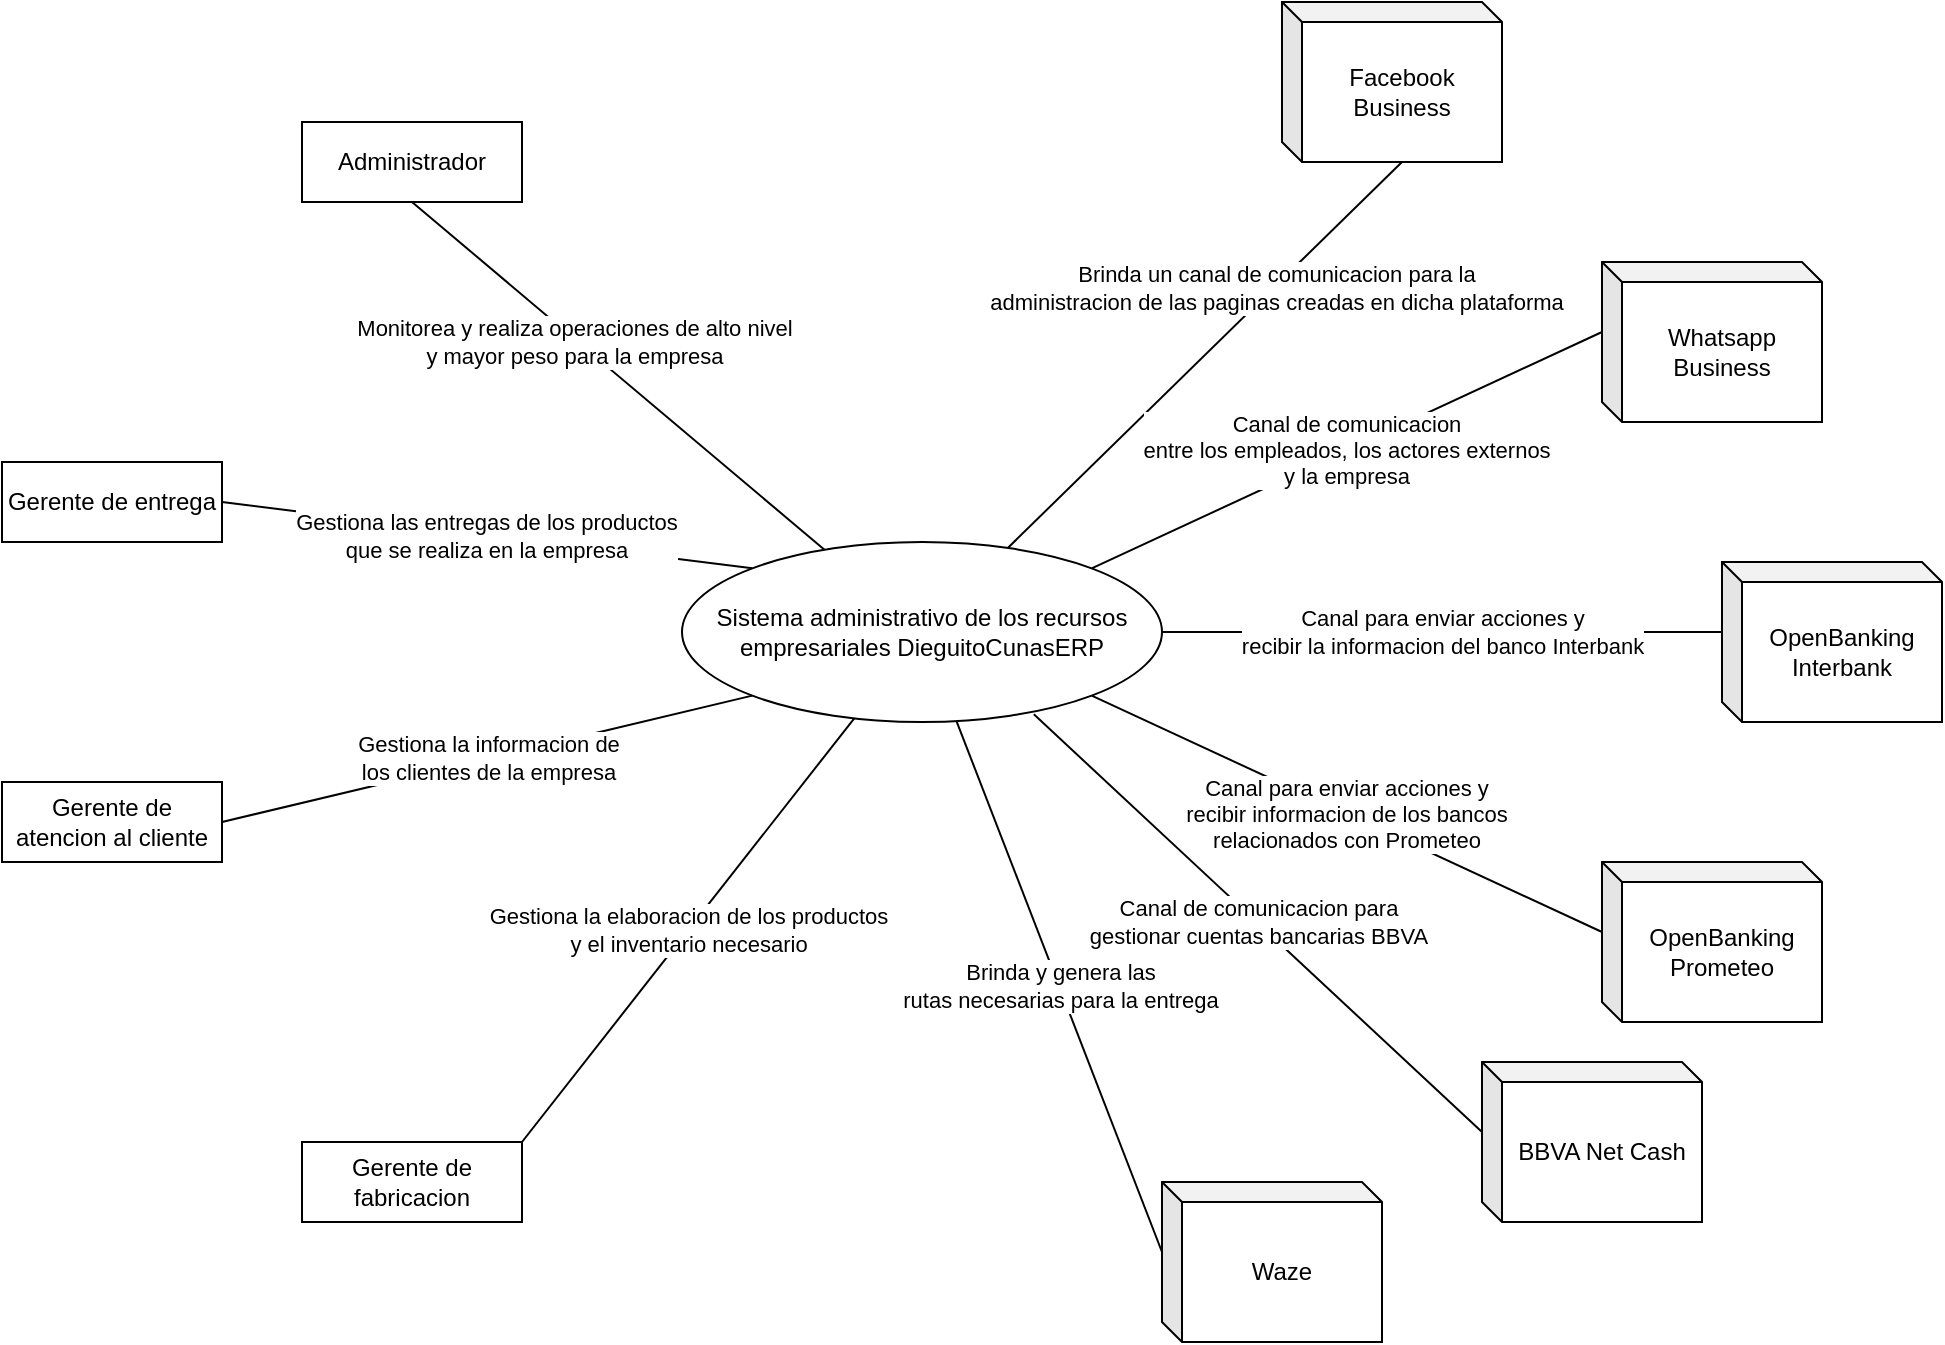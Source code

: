 <mxfile version="14.9.6" type="device" pages="5"><diagram id="xXDM-nsJ-aFPto6Djw7N" name="Context "><mxGraphModel dx="1086" dy="741" grid="1" gridSize="10" guides="1" tooltips="1" connect="1" arrows="1" fold="1" page="1" pageScale="1" pageWidth="850" pageHeight="1100" math="0" shadow="0"><root><mxCell id="0"/><mxCell id="1" parent="0"/><mxCell id="kfsioTicmDDUS6ombR96-2" value="Sistema administrativo de los recursos empresariales DieguitoCunasERP" style="ellipse;whiteSpace=wrap;html=1;" parent="1" vertex="1"><mxGeometry x="710" y="490" width="240" height="90" as="geometry"/></mxCell><mxCell id="kfsioTicmDDUS6ombR96-3" value="Administrador" style="rounded=0;whiteSpace=wrap;html=1;" parent="1" vertex="1"><mxGeometry x="520" y="280" width="110" height="40" as="geometry"/></mxCell><mxCell id="kfsioTicmDDUS6ombR96-4" value="Gerente de entrega" style="rounded=0;whiteSpace=wrap;html=1;" parent="1" vertex="1"><mxGeometry x="370" y="450" width="110" height="40" as="geometry"/></mxCell><mxCell id="kfsioTicmDDUS6ombR96-5" value="Gerente de atencion al cliente" style="rounded=0;whiteSpace=wrap;html=1;" parent="1" vertex="1"><mxGeometry x="370" y="610" width="110" height="40" as="geometry"/></mxCell><mxCell id="kfsioTicmDDUS6ombR96-6" value="Gerente de fabricacion" style="rounded=0;whiteSpace=wrap;html=1;" parent="1" vertex="1"><mxGeometry x="520" y="790" width="110" height="40" as="geometry"/></mxCell><mxCell id="kfsioTicmDDUS6ombR96-7" value="Facebook Business" style="shape=cube;whiteSpace=wrap;html=1;boundedLbl=1;backgroundOutline=1;darkOpacity=0.05;darkOpacity2=0.1;size=10;" parent="1" vertex="1"><mxGeometry x="1010" y="220" width="110" height="80" as="geometry"/></mxCell><mxCell id="kfsioTicmDDUS6ombR96-9" value="Whatsapp Business" style="shape=cube;whiteSpace=wrap;html=1;boundedLbl=1;backgroundOutline=1;darkOpacity=0.05;darkOpacity2=0.1;size=10;" parent="1" vertex="1"><mxGeometry x="1170" y="350" width="110" height="80" as="geometry"/></mxCell><mxCell id="kfsioTicmDDUS6ombR96-10" value="OpenBanking Interbank" style="shape=cube;whiteSpace=wrap;html=1;boundedLbl=1;backgroundOutline=1;darkOpacity=0.05;darkOpacity2=0.1;size=10;" parent="1" vertex="1"><mxGeometry x="1230" y="500" width="110" height="80" as="geometry"/></mxCell><mxCell id="kfsioTicmDDUS6ombR96-11" value="OpenBanking Prometeo" style="shape=cube;whiteSpace=wrap;html=1;boundedLbl=1;backgroundOutline=1;darkOpacity=0.05;darkOpacity2=0.1;size=10;" parent="1" vertex="1"><mxGeometry x="1170" y="650" width="110" height="80" as="geometry"/></mxCell><mxCell id="kfsioTicmDDUS6ombR96-12" value="BBVA Net Cash" style="shape=cube;whiteSpace=wrap;html=1;boundedLbl=1;backgroundOutline=1;darkOpacity=0.05;darkOpacity2=0.1;size=10;" parent="1" vertex="1"><mxGeometry x="1110" y="750" width="110" height="80" as="geometry"/></mxCell><mxCell id="kfsioTicmDDUS6ombR96-13" value="Waze" style="shape=cube;whiteSpace=wrap;html=1;boundedLbl=1;backgroundOutline=1;darkOpacity=0.05;darkOpacity2=0.1;size=10;" parent="1" vertex="1"><mxGeometry x="950" y="810" width="110" height="80" as="geometry"/></mxCell><mxCell id="kfsioTicmDDUS6ombR96-14" value="" style="endArrow=none;html=1;exitX=0.5;exitY=1;exitDx=0;exitDy=0;" parent="1" source="kfsioTicmDDUS6ombR96-3" target="kfsioTicmDDUS6ombR96-2" edge="1"><mxGeometry width="50" height="50" relative="1" as="geometry"><mxPoint x="700" y="440" as="sourcePoint"/><mxPoint x="750" y="390" as="targetPoint"/></mxGeometry></mxCell><mxCell id="kfsioTicmDDUS6ombR96-24" value="Monitorea y realiza operaciones de alto nivel &lt;br&gt;y mayor peso para la empresa" style="edgeLabel;html=1;align=center;verticalAlign=middle;resizable=0;points=[];" parent="kfsioTicmDDUS6ombR96-14" vertex="1" connectable="0"><mxGeometry x="-0.212" y="-1" relative="1" as="geometry"><mxPoint as="offset"/></mxGeometry></mxCell><mxCell id="kfsioTicmDDUS6ombR96-15" value="Gestiona las entregas de los productos &lt;br&gt;que se realiza en la empresa" style="endArrow=none;html=1;exitX=1;exitY=0.5;exitDx=0;exitDy=0;entryX=0;entryY=0;entryDx=0;entryDy=0;" parent="1" source="kfsioTicmDDUS6ombR96-4" target="kfsioTicmDDUS6ombR96-2" edge="1"><mxGeometry width="50" height="50" relative="1" as="geometry"><mxPoint x="560" y="640" as="sourcePoint"/><mxPoint x="610" y="590" as="targetPoint"/></mxGeometry></mxCell><mxCell id="kfsioTicmDDUS6ombR96-16" value="Gestiona la informacion de &lt;br&gt;los clientes de la empresa" style="endArrow=none;html=1;exitX=1;exitY=0.5;exitDx=0;exitDy=0;entryX=0;entryY=1;entryDx=0;entryDy=0;" parent="1" source="kfsioTicmDDUS6ombR96-5" target="kfsioTicmDDUS6ombR96-2" edge="1"><mxGeometry width="50" height="50" relative="1" as="geometry"><mxPoint x="630" y="670" as="sourcePoint"/><mxPoint x="680" y="620" as="targetPoint"/></mxGeometry></mxCell><mxCell id="kfsioTicmDDUS6ombR96-17" value="Gestiona la elaboracion de los productos &lt;br&gt;y el inventario necesario" style="endArrow=none;html=1;exitX=1;exitY=0;exitDx=0;exitDy=0;" parent="1" source="kfsioTicmDDUS6ombR96-6" target="kfsioTicmDDUS6ombR96-2" edge="1"><mxGeometry width="50" height="50" relative="1" as="geometry"><mxPoint x="670" y="780" as="sourcePoint"/><mxPoint x="680" y="630" as="targetPoint"/></mxGeometry></mxCell><mxCell id="kfsioTicmDDUS6ombR96-18" value="" style="endArrow=none;html=1;entryX=0;entryY=0;entryDx=60;entryDy=80;entryPerimeter=0;" parent="1" source="kfsioTicmDDUS6ombR96-2" target="kfsioTicmDDUS6ombR96-7" edge="1"><mxGeometry width="50" height="50" relative="1" as="geometry"><mxPoint x="940" y="450" as="sourcePoint"/><mxPoint x="990" y="400" as="targetPoint"/></mxGeometry></mxCell><mxCell id="kfsioTicmDDUS6ombR96-25" value="Brinda un canal de comunicacion para la &lt;br&gt;administracion de las paginas creadas en dicha plataforma" style="edgeLabel;html=1;align=center;verticalAlign=middle;resizable=0;points=[];" parent="kfsioTicmDDUS6ombR96-18" vertex="1" connectable="0"><mxGeometry x="0.357" y="-1" relative="1" as="geometry"><mxPoint as="offset"/></mxGeometry></mxCell><mxCell id="kfsioTicmDDUS6ombR96-19" value="Canal de comunicacion &lt;br&gt;entre los empleados, los actores externos&lt;br&gt;y la empresa" style="endArrow=none;html=1;entryX=0;entryY=0;entryDx=0;entryDy=35;entryPerimeter=0;exitX=1;exitY=0;exitDx=0;exitDy=0;" parent="1" source="kfsioTicmDDUS6ombR96-2" target="kfsioTicmDDUS6ombR96-9" edge="1"><mxGeometry width="50" height="50" relative="1" as="geometry"><mxPoint x="970" y="510" as="sourcePoint"/><mxPoint x="1020" y="460" as="targetPoint"/></mxGeometry></mxCell><mxCell id="kfsioTicmDDUS6ombR96-20" value="Canal para enviar acciones y &lt;br&gt;recibir la informacion del banco Interbank" style="endArrow=none;html=1;exitX=1;exitY=0.5;exitDx=0;exitDy=0;entryX=0;entryY=0;entryDx=0;entryDy=35;entryPerimeter=0;" parent="1" source="kfsioTicmDDUS6ombR96-2" target="kfsioTicmDDUS6ombR96-10" edge="1"><mxGeometry width="50" height="50" relative="1" as="geometry"><mxPoint x="1000" y="560" as="sourcePoint"/><mxPoint x="1050" y="510" as="targetPoint"/></mxGeometry></mxCell><mxCell id="kfsioTicmDDUS6ombR96-21" value="Canal para enviar acciones y &lt;br&gt;recibir informacion de los bancos &lt;br&gt;relacionados con Prometeo" style="endArrow=none;html=1;exitX=1;exitY=1;exitDx=0;exitDy=0;entryX=0;entryY=0;entryDx=0;entryDy=35;entryPerimeter=0;" parent="1" source="kfsioTicmDDUS6ombR96-2" target="kfsioTicmDDUS6ombR96-11" edge="1"><mxGeometry width="50" height="50" relative="1" as="geometry"><mxPoint x="1010" y="650" as="sourcePoint"/><mxPoint x="1060" y="600" as="targetPoint"/></mxGeometry></mxCell><mxCell id="kfsioTicmDDUS6ombR96-22" value="Canal de comunicacion para &lt;br&gt;gestionar cuentas bancarias BBVA" style="endArrow=none;html=1;exitX=0.733;exitY=0.957;exitDx=0;exitDy=0;entryX=0;entryY=0;entryDx=0;entryDy=35;entryPerimeter=0;exitPerimeter=0;" parent="1" source="kfsioTicmDDUS6ombR96-2" target="kfsioTicmDDUS6ombR96-12" edge="1"><mxGeometry width="50" height="50" relative="1" as="geometry"><mxPoint x="1000" y="690" as="sourcePoint"/><mxPoint x="1050" y="640" as="targetPoint"/></mxGeometry></mxCell><mxCell id="kfsioTicmDDUS6ombR96-23" value="Brinda y genera las &lt;br&gt;rutas necesarias para la entrega" style="endArrow=none;html=1;entryX=0;entryY=0;entryDx=0;entryDy=35;entryPerimeter=0;" parent="1" source="kfsioTicmDDUS6ombR96-2" target="kfsioTicmDDUS6ombR96-13" edge="1"><mxGeometry width="50" height="50" relative="1" as="geometry"><mxPoint x="890" y="760" as="sourcePoint"/><mxPoint x="940" y="710" as="targetPoint"/></mxGeometry></mxCell></root></mxGraphModel></diagram><diagram id="Vt8nIQVjKHPJxVA6RDUy" name="1st-iteration"><mxGraphModel dx="4470" dy="2470" grid="1" gridSize="10" guides="1" tooltips="1" connect="1" arrows="1" fold="1" page="1" pageScale="1" pageWidth="850" pageHeight="1100" math="0" shadow="0"><root><mxCell id="3OkdOgs1lVMLDJKRc_qc-0"/><mxCell id="3OkdOgs1lVMLDJKRc_qc-1" parent="3OkdOgs1lVMLDJKRc_qc-0"/><mxCell id="6IgjxkzLY6vwR6wyfOav-15" value="" style="rounded=0;whiteSpace=wrap;html=1;" parent="3OkdOgs1lVMLDJKRc_qc-1" vertex="1"><mxGeometry x="-570" y="1710" width="860" height="300" as="geometry"/></mxCell><mxCell id="bYi0w0jxv4W7mnYCSEYA-0" value="Sistema administrativo de los recursos empresariales DieguitoCunasERP" style="ellipse;whiteSpace=wrap;html=1;" parent="3OkdOgs1lVMLDJKRc_qc-1" vertex="1"><mxGeometry x="720" y="500" width="240" height="90" as="geometry"/></mxCell><mxCell id="bYi0w0jxv4W7mnYCSEYA-1" value="Administrador" style="rounded=0;whiteSpace=wrap;html=1;" parent="3OkdOgs1lVMLDJKRc_qc-1" vertex="1"><mxGeometry x="530" y="290" width="110" height="40" as="geometry"/></mxCell><mxCell id="bYi0w0jxv4W7mnYCSEYA-2" value="Gerente de entrega" style="rounded=0;whiteSpace=wrap;html=1;" parent="3OkdOgs1lVMLDJKRc_qc-1" vertex="1"><mxGeometry x="380" y="460" width="110" height="40" as="geometry"/></mxCell><mxCell id="bYi0w0jxv4W7mnYCSEYA-3" value="Gerente de atencion al cliente" style="rounded=0;whiteSpace=wrap;html=1;" parent="3OkdOgs1lVMLDJKRc_qc-1" vertex="1"><mxGeometry x="380" y="620" width="110" height="40" as="geometry"/></mxCell><mxCell id="bYi0w0jxv4W7mnYCSEYA-4" value="Gerente de fabricacion" style="rounded=0;whiteSpace=wrap;html=1;" parent="3OkdOgs1lVMLDJKRc_qc-1" vertex="1"><mxGeometry x="530" y="800" width="110" height="40" as="geometry"/></mxCell><mxCell id="bYi0w0jxv4W7mnYCSEYA-5" value="Facebook Business" style="shape=cube;whiteSpace=wrap;html=1;boundedLbl=1;backgroundOutline=1;darkOpacity=0.05;darkOpacity2=0.1;size=10;" parent="3OkdOgs1lVMLDJKRc_qc-1" vertex="1"><mxGeometry x="1020" y="160" width="110" height="80" as="geometry"/></mxCell><mxCell id="bYi0w0jxv4W7mnYCSEYA-6" value="Whatsapp Business" style="shape=cube;whiteSpace=wrap;html=1;boundedLbl=1;backgroundOutline=1;darkOpacity=0.05;darkOpacity2=0.1;size=10;" parent="3OkdOgs1lVMLDJKRc_qc-1" vertex="1"><mxGeometry x="1180" y="360" width="110" height="80" as="geometry"/></mxCell><mxCell id="bYi0w0jxv4W7mnYCSEYA-7" value="OpenBanking Interbank" style="shape=cube;whiteSpace=wrap;html=1;boundedLbl=1;backgroundOutline=1;darkOpacity=0.05;darkOpacity2=0.1;size=10;" parent="3OkdOgs1lVMLDJKRc_qc-1" vertex="1"><mxGeometry x="1240" y="510" width="110" height="80" as="geometry"/></mxCell><mxCell id="bYi0w0jxv4W7mnYCSEYA-8" value="OpenBanking Prometeo" style="shape=cube;whiteSpace=wrap;html=1;boundedLbl=1;backgroundOutline=1;darkOpacity=0.05;darkOpacity2=0.1;size=10;" parent="3OkdOgs1lVMLDJKRc_qc-1" vertex="1"><mxGeometry x="1180" y="660" width="110" height="80" as="geometry"/></mxCell><mxCell id="bYi0w0jxv4W7mnYCSEYA-9" value="BBVA Net Cash" style="shape=cube;whiteSpace=wrap;html=1;boundedLbl=1;backgroundOutline=1;darkOpacity=0.05;darkOpacity2=0.1;size=10;" parent="3OkdOgs1lVMLDJKRc_qc-1" vertex="1"><mxGeometry x="1120" y="760" width="110" height="80" as="geometry"/></mxCell><mxCell id="bYi0w0jxv4W7mnYCSEYA-10" value="Waze" style="shape=cube;whiteSpace=wrap;html=1;boundedLbl=1;backgroundOutline=1;darkOpacity=0.05;darkOpacity2=0.1;size=10;" parent="3OkdOgs1lVMLDJKRc_qc-1" vertex="1"><mxGeometry x="960" y="820" width="110" height="80" as="geometry"/></mxCell><mxCell id="bYi0w0jxv4W7mnYCSEYA-11" value="" style="endArrow=none;html=1;exitX=0.5;exitY=1;exitDx=0;exitDy=0;" parent="3OkdOgs1lVMLDJKRc_qc-1" source="bYi0w0jxv4W7mnYCSEYA-1" target="bYi0w0jxv4W7mnYCSEYA-0" edge="1"><mxGeometry width="50" height="50" relative="1" as="geometry"><mxPoint x="710" y="450" as="sourcePoint"/><mxPoint x="760" y="400" as="targetPoint"/></mxGeometry></mxCell><mxCell id="bYi0w0jxv4W7mnYCSEYA-12" value="Monitorea y realiza operaciones de alto nivel &lt;br&gt;y mayor peso para la empresa" style="edgeLabel;html=1;align=center;verticalAlign=middle;resizable=0;points=[];" parent="bYi0w0jxv4W7mnYCSEYA-11" vertex="1" connectable="0"><mxGeometry x="-0.212" y="-1" relative="1" as="geometry"><mxPoint as="offset"/></mxGeometry></mxCell><mxCell id="bYi0w0jxv4W7mnYCSEYA-13" value="Gestiona las entregas de los productos &lt;br&gt;que se realiza en la empresa" style="endArrow=none;html=1;exitX=1;exitY=0.5;exitDx=0;exitDy=0;entryX=0;entryY=0;entryDx=0;entryDy=0;" parent="3OkdOgs1lVMLDJKRc_qc-1" source="bYi0w0jxv4W7mnYCSEYA-2" target="bYi0w0jxv4W7mnYCSEYA-0" edge="1"><mxGeometry width="50" height="50" relative="1" as="geometry"><mxPoint x="570" y="650" as="sourcePoint"/><mxPoint x="620" y="600" as="targetPoint"/></mxGeometry></mxCell><mxCell id="bYi0w0jxv4W7mnYCSEYA-14" value="Gestiona la informacion de &lt;br&gt;los clientes de la empresa" style="endArrow=none;html=1;exitX=1;exitY=0.5;exitDx=0;exitDy=0;entryX=0;entryY=1;entryDx=0;entryDy=0;" parent="3OkdOgs1lVMLDJKRc_qc-1" source="bYi0w0jxv4W7mnYCSEYA-3" target="bYi0w0jxv4W7mnYCSEYA-0" edge="1"><mxGeometry width="50" height="50" relative="1" as="geometry"><mxPoint x="640" y="680" as="sourcePoint"/><mxPoint x="690" y="630" as="targetPoint"/></mxGeometry></mxCell><mxCell id="bYi0w0jxv4W7mnYCSEYA-15" value="Gestiona la elaboracion de los productos &lt;br&gt;y el inventario necesario" style="endArrow=none;html=1;exitX=1;exitY=0;exitDx=0;exitDy=0;" parent="3OkdOgs1lVMLDJKRc_qc-1" source="bYi0w0jxv4W7mnYCSEYA-4" target="bYi0w0jxv4W7mnYCSEYA-0" edge="1"><mxGeometry width="50" height="50" relative="1" as="geometry"><mxPoint x="680" y="790" as="sourcePoint"/><mxPoint x="690" y="640" as="targetPoint"/></mxGeometry></mxCell><mxCell id="bYi0w0jxv4W7mnYCSEYA-16" value="" style="endArrow=none;html=1;entryX=0;entryY=0;entryDx=60;entryDy=80;entryPerimeter=0;" parent="3OkdOgs1lVMLDJKRc_qc-1" source="bYi0w0jxv4W7mnYCSEYA-0" target="bYi0w0jxv4W7mnYCSEYA-5" edge="1"><mxGeometry width="50" height="50" relative="1" as="geometry"><mxPoint x="950" y="460" as="sourcePoint"/><mxPoint x="1000" y="410" as="targetPoint"/></mxGeometry></mxCell><mxCell id="bYi0w0jxv4W7mnYCSEYA-17" value="Brinda un canal de comunicacion para la &lt;br&gt;administracion de las paginas creadas en dicha plataforma" style="edgeLabel;html=1;align=center;verticalAlign=middle;resizable=0;points=[];" parent="bYi0w0jxv4W7mnYCSEYA-16" vertex="1" connectable="0"><mxGeometry x="0.357" y="-1" relative="1" as="geometry"><mxPoint as="offset"/></mxGeometry></mxCell><mxCell id="bYi0w0jxv4W7mnYCSEYA-18" value="Canal de comunicacion &lt;br&gt;entre los empleados, los actores externos&lt;br&gt;y la empresa" style="endArrow=none;html=1;entryX=0;entryY=0;entryDx=0;entryDy=35;entryPerimeter=0;exitX=1;exitY=0;exitDx=0;exitDy=0;" parent="3OkdOgs1lVMLDJKRc_qc-1" source="bYi0w0jxv4W7mnYCSEYA-0" target="bYi0w0jxv4W7mnYCSEYA-6" edge="1"><mxGeometry width="50" height="50" relative="1" as="geometry"><mxPoint x="980" y="520" as="sourcePoint"/><mxPoint x="1030" y="470" as="targetPoint"/></mxGeometry></mxCell><mxCell id="bYi0w0jxv4W7mnYCSEYA-19" value="Canal para enviar acciones y &lt;br&gt;recibir la informacion del banco Interbank" style="endArrow=none;html=1;exitX=1;exitY=0.5;exitDx=0;exitDy=0;entryX=0;entryY=0;entryDx=0;entryDy=35;entryPerimeter=0;" parent="3OkdOgs1lVMLDJKRc_qc-1" source="bYi0w0jxv4W7mnYCSEYA-0" target="bYi0w0jxv4W7mnYCSEYA-7" edge="1"><mxGeometry width="50" height="50" relative="1" as="geometry"><mxPoint x="1010" y="570" as="sourcePoint"/><mxPoint x="1060" y="520" as="targetPoint"/></mxGeometry></mxCell><mxCell id="bYi0w0jxv4W7mnYCSEYA-20" value="Canal para enviar acciones y &lt;br&gt;recibir informacion de los bancos &lt;br&gt;relacionados con Prometeo" style="endArrow=none;html=1;exitX=1;exitY=1;exitDx=0;exitDy=0;entryX=0;entryY=0;entryDx=0;entryDy=35;entryPerimeter=0;" parent="3OkdOgs1lVMLDJKRc_qc-1" source="bYi0w0jxv4W7mnYCSEYA-0" target="bYi0w0jxv4W7mnYCSEYA-8" edge="1"><mxGeometry width="50" height="50" relative="1" as="geometry"><mxPoint x="1020" y="660" as="sourcePoint"/><mxPoint x="1070" y="610" as="targetPoint"/></mxGeometry></mxCell><mxCell id="bYi0w0jxv4W7mnYCSEYA-21" value="Canal de comunicacion para &lt;br&gt;gestionar cuentas bancarias BBVA" style="endArrow=none;html=1;exitX=0.733;exitY=0.957;exitDx=0;exitDy=0;entryX=0;entryY=0;entryDx=0;entryDy=35;entryPerimeter=0;exitPerimeter=0;" parent="3OkdOgs1lVMLDJKRc_qc-1" source="bYi0w0jxv4W7mnYCSEYA-0" target="bYi0w0jxv4W7mnYCSEYA-9" edge="1"><mxGeometry width="50" height="50" relative="1" as="geometry"><mxPoint x="1010" y="700" as="sourcePoint"/><mxPoint x="1060" y="650" as="targetPoint"/></mxGeometry></mxCell><mxCell id="bYi0w0jxv4W7mnYCSEYA-22" value="Brinda y genera las &lt;br&gt;rutas necesarias para la entrega" style="endArrow=none;html=1;entryX=0;entryY=0;entryDx=0;entryDy=35;entryPerimeter=0;" parent="3OkdOgs1lVMLDJKRc_qc-1" source="bYi0w0jxv4W7mnYCSEYA-0" target="bYi0w0jxv4W7mnYCSEYA-10" edge="1"><mxGeometry width="50" height="50" relative="1" as="geometry"><mxPoint x="900" y="770" as="sourcePoint"/><mxPoint x="950" y="720" as="targetPoint"/></mxGeometry></mxCell><mxCell id="bYi0w0jxv4W7mnYCSEYA-25" value="&lt;b style=&quot;font-weight: normal&quot; id=&quot;docs-internal-guid-3eae66cb-7fff-262f-4c25-9feb10a25097&quot;&gt;&lt;div dir=&quot;ltr&quot; style=&quot;margin-left: -15pt&quot; align=&quot;left&quot;&gt;&lt;table style=&quot;border: none ; border-collapse: collapse&quot;&gt;&lt;colgroup&gt;&lt;col width=&quot;62&quot;&gt;&lt;col width=&quot;385&quot;&gt;&lt;col width=&quot;96&quot;&gt;&lt;col width=&quot;108&quot;&gt;&lt;/colgroup&gt;&lt;tbody&gt;&lt;tr style=&quot;height: 0pt&quot;&gt;&lt;td style=&quot;border-left: solid #000000 1pt ; border-right: solid #000000 1pt ; border-bottom: solid #000000 1pt ; border-top: solid #000000 1pt ; vertical-align: top ; padding: 5pt 5pt 5pt 5pt ; overflow: hidden ; overflow-wrap: break-word&quot;&gt;&lt;p dir=&quot;ltr&quot; style=&quot;line-height: 1.2 ; text-align: center ; margin-top: 0pt ; margin-bottom: 0pt&quot;&gt;&lt;span style=&quot;font-size: 11pt; font-family: arial; color: rgb(0, 0, 0); background-color: transparent; font-weight: 400; font-style: normal; font-variant: normal; text-decoration: none; vertical-align: baseline;&quot;&gt;Código&lt;/span&gt;&lt;/p&gt;&lt;/td&gt;&lt;td style=&quot;border-left: solid #000000 1pt ; border-right: solid #000000 1pt ; border-bottom: solid #000000 1pt ; border-top: solid #000000 1pt ; vertical-align: top ; padding: 5pt 5pt 5pt 5pt ; overflow: hidden ; overflow-wrap: break-word&quot;&gt;&lt;p dir=&quot;ltr&quot; style=&quot;line-height: 1.2 ; text-align: center ; margin-top: 0pt ; margin-bottom: 0pt&quot;&gt;&lt;span style=&quot;font-size: 11pt; font-family: arial; color: rgb(0, 0, 0); background-color: transparent; font-weight: 400; font-style: normal; font-variant: normal; text-decoration: none; vertical-align: baseline;&quot;&gt;Driver&lt;/span&gt;&lt;/p&gt;&lt;/td&gt;&lt;td style=&quot;border-left: solid #000000 1pt ; border-right: solid #000000 1pt ; border-bottom: solid #000000 1pt ; border-top: solid #000000 1pt ; vertical-align: top ; padding: 5pt 5pt 5pt 5pt ; overflow: hidden ; overflow-wrap: break-word&quot;&gt;&lt;p dir=&quot;ltr&quot; style=&quot;line-height: 1.2 ; text-align: center ; margin-top: 0pt ; margin-bottom: 0pt&quot;&gt;&lt;span style=&quot;font-size: 11pt; font-family: arial; color: rgb(0, 0, 0); background-color: transparent; font-weight: 400; font-style: normal; font-variant: normal; text-decoration: none; vertical-align: baseline;&quot;&gt;Requisito&lt;/span&gt;&lt;/p&gt;&lt;/td&gt;&lt;td style=&quot;border-left: solid #000000 1pt ; border-right: solid #000000 1pt ; border-bottom: solid #000000 1pt ; border-top: solid #000000 1pt ; vertical-align: top ; padding: 5pt 5pt 5pt 5pt ; overflow: hidden ; overflow-wrap: break-word&quot;&gt;&lt;p dir=&quot;ltr&quot; style=&quot;line-height: 1.2 ; text-align: center ; margin-top: 0pt ; margin-bottom: 0pt&quot;&gt;&lt;span style=&quot;font-size: 11pt; font-family: arial; color: rgb(0, 0, 0); background-color: transparent; font-weight: 400; font-style: normal; font-variant: normal; text-decoration: none; vertical-align: baseline;&quot;&gt;Tipo&lt;/span&gt;&lt;/p&gt;&lt;/td&gt;&lt;/tr&gt;&lt;tr style=&quot;height: 0pt&quot;&gt;&lt;td style=&quot;border-left: solid #000000 1pt ; border-right: solid #000000 1pt ; border-bottom: solid #000000 1pt ; border-top: solid #000000 1pt ; vertical-align: top ; padding: 5pt 5pt 5pt 5pt ; overflow: hidden ; overflow-wrap: break-word&quot;&gt;&lt;p dir=&quot;ltr&quot; style=&quot;line-height: 1.2 ; text-align: center ; margin-top: 0pt ; margin-bottom: 0pt&quot;&gt;&lt;span style=&quot;font-size: 11pt; font-family: arial; color: rgb(0, 0, 0); background-color: transparent; font-weight: 400; font-style: normal; font-variant: normal; text-decoration: none; vertical-align: baseline;&quot;&gt;DA01&lt;/span&gt;&lt;/p&gt;&lt;/td&gt;&lt;td style=&quot;border-left: solid #000000 1pt ; border-right: solid #000000 1pt ; border-bottom: solid #000000 1pt ; border-top: solid #000000 1pt ; vertical-align: top ; padding: 5pt 5pt 5pt 5pt ; overflow: hidden ; overflow-wrap: break-word&quot;&gt;&lt;p dir=&quot;ltr&quot; style=&quot;line-height: 1.2 ; margin-top: 0pt ; margin-bottom: 0pt&quot;&gt;&lt;span style=&quot;font-size: 11pt; font-family: arial; color: rgb(0, 0, 0); background-color: transparent; font-weight: 400; font-style: normal; font-variant: normal; text-decoration: none; vertical-align: baseline;&quot;&gt;Generación de informes para entregas, pedidos, entregas, compras y pagos&lt;/span&gt;&lt;/p&gt;&lt;/td&gt;&lt;td style=&quot;border-left: solid #000000 1pt ; border-right: solid #000000 1pt ; border-bottom: solid #000000 1pt ; border-top: solid #000000 1pt ; vertical-align: top ; padding: 5pt 5pt 5pt 5pt ; overflow: hidden ; overflow-wrap: break-word&quot;&gt;&lt;p dir=&quot;ltr&quot; style=&quot;line-height: 1.2 ; margin-top: 0pt ; margin-bottom: 0pt&quot;&gt;&lt;span style=&quot;font-size: 11pt; font-family: arial; color: rgb(0, 0, 0); background-color: transparent; font-weight: 400; font-style: normal; font-variant: normal; text-decoration: none; vertical-align: baseline;&quot;&gt;RF09,RF10, RF11,RF17,RF20,RF21,RF24,RF26,&amp;nbsp;&lt;/span&gt;&lt;/p&gt;&lt;/td&gt;&lt;td style=&quot;border-left: solid #000000 1pt ; border-right: solid #000000 1pt ; border-bottom: solid #000000 1pt ; border-top: solid #000000 1pt ; vertical-align: top ; padding: 5pt 5pt 5pt 5pt ; overflow: hidden ; overflow-wrap: break-word&quot;&gt;&lt;p dir=&quot;ltr&quot; style=&quot;line-height: 1.2 ; margin-top: 0pt ; margin-bottom: 0pt&quot;&gt;&lt;span style=&quot;font-size: 11pt; font-family: arial; color: rgb(0, 0, 0); background-color: transparent; font-weight: 400; font-style: normal; font-variant: normal; text-decoration: none; vertical-align: baseline;&quot;&gt;Funcional&lt;/span&gt;&lt;/p&gt;&lt;/td&gt;&lt;/tr&gt;&lt;tr style=&quot;height: 0pt&quot;&gt;&lt;td style=&quot;border-left: solid #000000 1pt ; border-right: solid #000000 1pt ; border-bottom: solid #000000 1pt ; border-top: solid #000000 1pt ; vertical-align: top ; padding: 5pt 5pt 5pt 5pt ; overflow: hidden ; overflow-wrap: break-word&quot;&gt;&lt;p dir=&quot;ltr&quot; style=&quot;line-height: 1.2 ; text-align: center ; margin-top: 0pt ; margin-bottom: 0pt&quot;&gt;&lt;span style=&quot;font-size: 11pt; font-family: arial; color: rgb(0, 0, 0); background-color: transparent; font-weight: 400; font-style: normal; font-variant: normal; text-decoration: none; vertical-align: baseline;&quot;&gt;DA02&lt;/span&gt;&lt;/p&gt;&lt;/td&gt;&lt;td style=&quot;border-left: solid #000000 1pt ; border-right: solid #000000 1pt ; border-bottom: solid #000000 1pt ; border-top: solid #000000 1pt ; vertical-align: top ; padding: 5pt 5pt 5pt 5pt ; overflow: hidden ; overflow-wrap: break-word&quot;&gt;&lt;p dir=&quot;ltr&quot; style=&quot;line-height: 1.2 ; margin-top: 0pt ; margin-bottom: 0pt&quot;&gt;&lt;span style=&quot;font-size: 11pt; font-family: arial; color: rgb(0, 0, 0); background-color: transparent; font-weight: 400; font-style: normal; font-variant: normal; text-decoration: none; vertical-align: baseline;&quot;&gt;Gestión de información de catálogos, empleados, clientes, proveedores, materia prima y pedidos&lt;/span&gt;&lt;/p&gt;&lt;/td&gt;&lt;td style=&quot;border-left: solid #000000 1pt ; border-right: solid #000000 1pt ; border-bottom: solid #000000 1pt ; border-top: solid #000000 1pt ; vertical-align: top ; padding: 5pt 5pt 5pt 5pt ; overflow: hidden ; overflow-wrap: break-word&quot;&gt;&lt;p dir=&quot;ltr&quot; style=&quot;line-height: 1.2 ; margin-top: 0pt ; margin-bottom: 0pt&quot;&gt;&lt;span style=&quot;font-size: 11pt; font-family: arial; color: rgb(0, 0, 0); background-color: transparent; font-weight: 400; font-style: normal; font-variant: normal; text-decoration: none; vertical-align: baseline;&quot;&gt;RF01,RF02,RF07,RF08,RF13,RF14,RF18&lt;/span&gt;&lt;/p&gt;&lt;/td&gt;&lt;td style=&quot;border-left: solid #000000 1pt ; border-right: solid #000000 1pt ; border-bottom: solid #000000 1pt ; border-top: solid #000000 1pt ; vertical-align: top ; padding: 5pt 5pt 5pt 5pt ; overflow: hidden ; overflow-wrap: break-word&quot;&gt;&lt;p dir=&quot;ltr&quot; style=&quot;line-height: 1.2 ; margin-top: 0pt ; margin-bottom: 0pt&quot;&gt;&lt;span style=&quot;font-size: 11pt; font-family: arial; color: rgb(0, 0, 0); background-color: transparent; font-weight: 400; font-style: normal; font-variant: normal; text-decoration: none; vertical-align: baseline;&quot;&gt;Funcional&lt;/span&gt;&lt;/p&gt;&lt;/td&gt;&lt;/tr&gt;&lt;tr style=&quot;height: 0pt&quot;&gt;&lt;td style=&quot;border-left: solid #000000 1pt ; border-right: solid #000000 1pt ; border-bottom: solid #000000 1pt ; border-top: solid #000000 1pt ; vertical-align: top ; padding: 5pt 5pt 5pt 5pt ; overflow: hidden ; overflow-wrap: break-word&quot;&gt;&lt;p dir=&quot;ltr&quot; style=&quot;line-height: 1.2 ; text-align: center ; margin-top: 0pt ; margin-bottom: 0pt&quot;&gt;&lt;span style=&quot;font-size: 11pt; font-family: arial; color: rgb(0, 0, 0); background-color: transparent; font-weight: 400; font-style: normal; font-variant: normal; text-decoration: none; vertical-align: baseline;&quot;&gt;DA03&lt;/span&gt;&lt;/p&gt;&lt;/td&gt;&lt;td style=&quot;border-left: solid #000000 1pt ; border-right: solid #000000 1pt ; border-bottom: solid #000000 1pt ; border-top: solid #000000 1pt ; vertical-align: top ; padding: 5pt 5pt 5pt 5pt ; overflow: hidden ; overflow-wrap: break-word&quot;&gt;&lt;p dir=&quot;ltr&quot; style=&quot;line-height: 1.2 ; margin-top: 0pt ; margin-bottom: 0pt&quot;&gt;&lt;span style=&quot;font-size: 11pt; font-family: arial; color: rgb(0, 0, 0); background-color: transparent; font-weight: 400; font-style: normal; font-variant: normal; text-decoration: none; vertical-align: baseline;&quot;&gt;Monitoreo de las actividades de los empleados&lt;/span&gt;&lt;/p&gt;&lt;/td&gt;&lt;td style=&quot;border-left: solid #000000 1pt ; border-right: solid #000000 1pt ; border-bottom: solid #000000 1pt ; border-top: solid #000000 1pt ; vertical-align: top ; padding: 5pt 5pt 5pt 5pt ; overflow: hidden ; overflow-wrap: break-word&quot;&gt;&lt;p dir=&quot;ltr&quot; style=&quot;line-height: 1.2 ; margin-top: 0pt ; margin-bottom: 0pt&quot;&gt;&lt;span style=&quot;font-size: 11pt; font-family: arial; color: rgb(0, 0, 0); background-color: transparent; font-weight: 400; font-style: normal; font-variant: normal; text-decoration: none; vertical-align: baseline;&quot;&gt;RF03,RF04&lt;/span&gt;&lt;/p&gt;&lt;/td&gt;&lt;td style=&quot;border-left: solid #000000 1pt ; border-right: solid #000000 1pt ; border-bottom: solid #000000 1pt ; border-top: solid #000000 1pt ; vertical-align: top ; padding: 5pt 5pt 5pt 5pt ; overflow: hidden ; overflow-wrap: break-word&quot;&gt;&lt;p dir=&quot;ltr&quot; style=&quot;line-height: 1.2 ; margin-top: 0pt ; margin-bottom: 0pt&quot;&gt;&lt;span style=&quot;font-size: 11pt; font-family: arial; color: rgb(0, 0, 0); background-color: transparent; font-weight: 400; font-style: normal; font-variant: normal; text-decoration: none; vertical-align: baseline;&quot;&gt;Funcional&lt;/span&gt;&lt;/p&gt;&lt;/td&gt;&lt;/tr&gt;&lt;tr style=&quot;height: 0pt&quot;&gt;&lt;td style=&quot;border-left: solid #000000 1pt ; border-right: solid #000000 1pt ; border-bottom: solid #000000 1pt ; border-top: solid #000000 1pt ; vertical-align: top ; padding: 5pt 5pt 5pt 5pt ; overflow: hidden ; overflow-wrap: break-word&quot;&gt;&lt;p dir=&quot;ltr&quot; style=&quot;line-height: 1.2 ; text-align: center ; margin-top: 0pt ; margin-bottom: 0pt&quot;&gt;&lt;span style=&quot;font-size: 11pt; font-family: arial; color: rgb(0, 0, 0); background-color: transparent; font-weight: 400; font-style: normal; font-variant: normal; text-decoration: none; vertical-align: baseline;&quot;&gt;DA04&lt;/span&gt;&lt;/p&gt;&lt;/td&gt;&lt;td style=&quot;border-left: solid #000000 1pt ; border-right: solid #000000 1pt ; border-bottom: solid #000000 1pt ; border-top: solid #000000 1pt ; vertical-align: top ; padding: 5pt 5pt 5pt 5pt ; overflow: hidden ; overflow-wrap: break-word&quot;&gt;&lt;p dir=&quot;ltr&quot; style=&quot;line-height: 1.2 ; margin-top: 0pt ; margin-bottom: 0pt&quot;&gt;&lt;span style=&quot;font-size: 11pt; font-family: arial; color: rgb(0, 0, 0); background-color: transparent; font-weight: 400; font-style: normal; font-variant: normal; text-decoration: none; vertical-align: baseline;&quot;&gt;Gestión del estado, fecha y ruta de entrega de los pedidos&lt;/span&gt;&lt;/p&gt;&lt;/td&gt;&lt;td style=&quot;border-left: solid #000000 1pt ; border-right: solid #000000 1pt ; border-bottom: solid #000000 1pt ; border-top: solid #000000 1pt ; vertical-align: top ; padding: 5pt 5pt 5pt 5pt ; overflow: hidden ; overflow-wrap: break-word&quot;&gt;&lt;p dir=&quot;ltr&quot; style=&quot;line-height: 1.2 ; margin-top: 0pt ; margin-bottom: 0pt&quot;&gt;&lt;span style=&quot;font-size: 11pt; font-family: arial; color: rgb(0, 0, 0); background-color: transparent; font-weight: 400; font-style: normal; font-variant: normal; text-decoration: none; vertical-align: baseline;&quot;&gt;RF12,RF19,RF22,RF23,RF25&lt;/span&gt;&lt;/p&gt;&lt;/td&gt;&lt;td style=&quot;border-left: solid #000000 1pt ; border-right: solid #000000 1pt ; border-bottom: solid #000000 1pt ; border-top: solid #000000 1pt ; vertical-align: top ; padding: 5pt 5pt 5pt 5pt ; overflow: hidden ; overflow-wrap: break-word&quot;&gt;&lt;p dir=&quot;ltr&quot; style=&quot;line-height: 1.2 ; margin-top: 0pt ; margin-bottom: 0pt&quot;&gt;&lt;span style=&quot;font-size: 11pt; font-family: arial; color: rgb(0, 0, 0); background-color: transparent; font-weight: 400; font-style: normal; font-variant: normal; text-decoration: none; vertical-align: baseline;&quot;&gt;Funcional&lt;/span&gt;&lt;/p&gt;&lt;/td&gt;&lt;/tr&gt;&lt;tr style=&quot;height: 0pt&quot;&gt;&lt;td style=&quot;border-left: solid #000000 1pt ; border-right: solid #000000 1pt ; border-bottom: solid #000000 1pt ; border-top: solid #000000 1pt ; vertical-align: top ; padding: 5pt 5pt 5pt 5pt ; overflow: hidden ; overflow-wrap: break-word&quot;&gt;&lt;p dir=&quot;ltr&quot; style=&quot;line-height: 1.2 ; text-align: center ; margin-top: 0pt ; margin-bottom: 0pt&quot;&gt;&lt;span style=&quot;font-size: 11pt; font-family: arial; color: rgb(0, 0, 0); background-color: transparent; font-weight: 400; font-style: normal; font-variant: normal; text-decoration: none; vertical-align: baseline;&quot;&gt;DA05&lt;/span&gt;&lt;/p&gt;&lt;/td&gt;&lt;td style=&quot;border-left: solid #000000 1pt ; border-right: solid #000000 1pt ; border-bottom: solid #000000 1pt ; border-top: solid #000000 1pt ; vertical-align: top ; padding: 5pt 5pt 5pt 5pt ; overflow: hidden ; overflow-wrap: break-word&quot;&gt;&lt;p dir=&quot;ltr&quot; style=&quot;line-height: 1.2 ; margin-top: 0pt ; margin-bottom: 0pt&quot;&gt;&lt;span style=&quot;font-size: 11pt; font-family: arial; color: rgb(0, 0, 0); background-color: transparent; font-weight: 400; font-style: normal; font-variant: normal; text-decoration: none; vertical-align: baseline;&quot;&gt;Gestión de los pagos y transacciones que se realicen a las cuentas de la empresa&lt;/span&gt;&lt;/p&gt;&lt;/td&gt;&lt;td style=&quot;border-left: solid #000000 1pt ; border-right: solid #000000 1pt ; border-bottom: solid #000000 1pt ; border-top: solid #000000 1pt ; vertical-align: top ; padding: 5pt 5pt 5pt 5pt ; overflow: hidden ; overflow-wrap: break-word&quot;&gt;&lt;p dir=&quot;ltr&quot; style=&quot;line-height: 1.2 ; margin-top: 0pt ; margin-bottom: 0pt&quot;&gt;&lt;span style=&quot;font-size: 11pt; font-family: arial; color: rgb(0, 0, 0); background-color: transparent; font-weight: 400; font-style: normal; font-variant: normal; text-decoration: none; vertical-align: baseline;&quot;&gt;RF06,RF16&lt;/span&gt;&lt;/p&gt;&lt;/td&gt;&lt;td style=&quot;border-left: solid #000000 1pt ; border-right: solid #000000 1pt ; border-bottom: solid #000000 1pt ; border-top: solid #000000 1pt ; vertical-align: top ; padding: 5pt 5pt 5pt 5pt ; overflow: hidden ; overflow-wrap: break-word&quot;&gt;&lt;p dir=&quot;ltr&quot; style=&quot;line-height: 1.2 ; margin-top: 0pt ; margin-bottom: 0pt&quot;&gt;&lt;span style=&quot;font-size: 11pt; font-family: arial; color: rgb(0, 0, 0); background-color: transparent; font-weight: 400; font-style: normal; font-variant: normal; text-decoration: none; vertical-align: baseline;&quot;&gt;Funcional&lt;/span&gt;&lt;/p&gt;&lt;/td&gt;&lt;/tr&gt;&lt;tr style=&quot;height: 0pt&quot;&gt;&lt;td style=&quot;border-left: solid #000000 1pt ; border-right: solid #000000 1pt ; border-bottom: solid #000000 1pt ; border-top: solid #000000 1pt ; vertical-align: top ; padding: 5pt 5pt 5pt 5pt ; overflow: hidden ; overflow-wrap: break-word&quot;&gt;&lt;p dir=&quot;ltr&quot; style=&quot;line-height: 1.2 ; text-align: center ; margin-top: 0pt ; margin-bottom: 0pt&quot;&gt;&lt;span style=&quot;font-size: 11pt; font-family: arial; color: rgb(0, 0, 0); background-color: transparent; font-weight: 400; font-style: normal; font-variant: normal; text-decoration: none; vertical-align: baseline;&quot;&gt;DA06&lt;/span&gt;&lt;/p&gt;&lt;/td&gt;&lt;td style=&quot;border-left: solid #000000 1pt ; border-right: solid #000000 1pt ; border-bottom: solid #000000 1pt ; border-top: solid #000000 1pt ; vertical-align: top ; padding: 5pt 5pt 5pt 5pt ; overflow: hidden ; overflow-wrap: break-word&quot;&gt;&lt;p dir=&quot;ltr&quot; style=&quot;line-height: 1.2 ; margin-top: 0pt ; margin-bottom: 0pt&quot;&gt;&lt;span style=&quot;font-size: 11pt; font-family: arial; color: rgb(0, 0, 0); background-color: transparent; font-weight: 400; font-style: normal; font-variant: normal; text-decoration: none; vertical-align: baseline;&quot;&gt;Gestionar canales de comunicación con los proveedores para solicitar materia prima&lt;/span&gt;&lt;/p&gt;&lt;/td&gt;&lt;td style=&quot;border-left: solid #000000 1pt ; border-right: solid #000000 1pt ; border-bottom: solid #000000 1pt ; border-top: solid #000000 1pt ; vertical-align: top ; padding: 5pt 5pt 5pt 5pt ; overflow: hidden ; overflow-wrap: break-word&quot;&gt;&lt;p dir=&quot;ltr&quot; style=&quot;line-height: 1.2 ; margin-top: 0pt ; margin-bottom: 0pt&quot;&gt;&lt;span style=&quot;font-size: 11pt; font-family: arial; color: rgb(0, 0, 0); background-color: transparent; font-weight: 400; font-style: normal; font-variant: normal; text-decoration: none; vertical-align: baseline;&quot;&gt;RF15&lt;/span&gt;&lt;/p&gt;&lt;/td&gt;&lt;td style=&quot;border-left: solid #000000 1pt ; border-right: solid #000000 1pt ; border-bottom: solid #000000 1pt ; border-top: solid #000000 1pt ; vertical-align: top ; padding: 5pt 5pt 5pt 5pt ; overflow: hidden ; overflow-wrap: break-word&quot;&gt;&lt;p dir=&quot;ltr&quot; style=&quot;line-height: 1.2 ; margin-top: 0pt ; margin-bottom: 0pt&quot;&gt;&lt;span style=&quot;font-size: 11pt; font-family: arial; color: rgb(0, 0, 0); background-color: transparent; font-weight: 400; font-style: normal; font-variant: normal; text-decoration: none; vertical-align: baseline;&quot;&gt;Funcional&lt;/span&gt;&lt;/p&gt;&lt;/td&gt;&lt;/tr&gt;&lt;tr style=&quot;height: 0pt&quot;&gt;&lt;td style=&quot;border-left: solid #000000 1pt ; border-right: solid #000000 1pt ; border-bottom: solid #000000 1pt ; border-top: solid #000000 1pt ; vertical-align: top ; padding: 5pt 5pt 5pt 5pt ; overflow: hidden ; overflow-wrap: break-word&quot;&gt;&lt;p dir=&quot;ltr&quot; style=&quot;line-height: 1.2 ; text-align: center ; margin-top: 0pt ; margin-bottom: 0pt&quot;&gt;&lt;span style=&quot;font-size: 11pt; font-family: arial; color: rgb(0, 0, 0); background-color: transparent; font-weight: 400; font-style: normal; font-variant: normal; text-decoration: none; vertical-align: baseline;&quot;&gt;DA07&lt;/span&gt;&lt;/p&gt;&lt;/td&gt;&lt;td style=&quot;border-left: solid #000000 1pt ; border-right: solid #000000 1pt ; border-bottom: solid #000000 1pt ; border-top: solid #000000 1pt ; vertical-align: top ; padding: 5pt 5pt 5pt 5pt ; overflow: hidden ; overflow-wrap: break-word&quot;&gt;&lt;p dir=&quot;ltr&quot; style=&quot;line-height: 1.2 ; margin-top: 0pt ; margin-bottom: 0pt&quot;&gt;&lt;span style=&quot;font-size: 11pt; font-family: arial; color: rgb(0, 0, 0); background-color: transparent; font-weight: 400; font-style: normal; font-variant: normal; text-decoration: none; vertical-align: baseline;&quot;&gt;Administrar el estado de cuenta financiera de la empresa&lt;/span&gt;&lt;/p&gt;&lt;/td&gt;&lt;td style=&quot;border-left: solid #000000 1pt ; border-right: solid #000000 1pt ; border-bottom: solid #000000 1pt ; border-top: solid #000000 1pt ; vertical-align: top ; padding: 5pt 5pt 5pt 5pt ; overflow: hidden ; overflow-wrap: break-word&quot;&gt;&lt;p dir=&quot;ltr&quot; style=&quot;line-height: 1.2 ; margin-top: 0pt ; margin-bottom: 0pt&quot;&gt;&lt;span style=&quot;font-size: 11pt; font-family: arial; color: rgb(0, 0, 0); background-color: transparent; font-weight: 400; font-style: normal; font-variant: normal; text-decoration: none; vertical-align: baseline;&quot;&gt;RF27&lt;/span&gt;&lt;/p&gt;&lt;/td&gt;&lt;td style=&quot;border-left: solid #000000 1pt ; border-right: solid #000000 1pt ; border-bottom: solid #000000 1pt ; border-top: solid #000000 1pt ; vertical-align: top ; padding: 5pt 5pt 5pt 5pt ; overflow: hidden ; overflow-wrap: break-word&quot;&gt;&lt;p dir=&quot;ltr&quot; style=&quot;line-height: 1.2 ; margin-top: 0pt ; margin-bottom: 0pt&quot;&gt;&lt;span style=&quot;font-size: 11pt; font-family: arial; color: rgb(0, 0, 0); background-color: transparent; font-weight: 400; font-style: normal; font-variant: normal; text-decoration: none; vertical-align: baseline;&quot;&gt;Funcional&lt;/span&gt;&lt;/p&gt;&lt;/td&gt;&lt;/tr&gt;&lt;tr style=&quot;height: 22.399pt&quot;&gt;&lt;td style=&quot;border-left: solid #000000 1pt ; border-right: solid #000000 1pt ; border-bottom: solid #000000 1pt ; border-top: solid #000000 1pt ; vertical-align: top ; padding: 5pt 5pt 5pt 5pt ; overflow: hidden ; overflow-wrap: break-word&quot;&gt;&lt;p dir=&quot;ltr&quot; style=&quot;line-height: 1.2 ; text-align: center ; margin-top: 0pt ; margin-bottom: 0pt&quot;&gt;&lt;span style=&quot;font-size: 11pt; font-family: arial; color: rgb(0, 0, 0); background-color: transparent; font-weight: 400; font-style: normal; font-variant: normal; text-decoration: none; vertical-align: baseline;&quot;&gt;DA08&lt;/span&gt;&lt;/p&gt;&lt;/td&gt;&lt;td style=&quot;border-left: solid #000000 1pt ; border-right: solid #000000 1pt ; border-bottom: solid #000000 1pt ; border-top: solid #000000 1pt ; vertical-align: top ; padding: 5pt 5pt 5pt 5pt ; overflow: hidden ; overflow-wrap: break-word&quot;&gt;&lt;p dir=&quot;ltr&quot; style=&quot;line-height: 1.2 ; margin-top: 0pt ; margin-bottom: 0pt&quot;&gt;&lt;span style=&quot;font-size: 11pt; font-family: arial; color: rgb(0, 0, 0); background-color: transparent; font-weight: 400; font-style: normal; font-variant: normal; text-decoration: none; vertical-align: baseline;&quot;&gt;Seguimiento a clientes frecuentes&lt;/span&gt;&lt;/p&gt;&lt;/td&gt;&lt;td style=&quot;border-left: solid #000000 1pt ; border-right: solid #000000 1pt ; border-bottom: solid #000000 1pt ; border-top: solid #000000 1pt ; vertical-align: top ; padding: 5pt 5pt 5pt 5pt ; overflow: hidden ; overflow-wrap: break-word&quot;&gt;&lt;p dir=&quot;ltr&quot; style=&quot;line-height: 1.2 ; margin-top: 0pt ; margin-bottom: 0pt&quot;&gt;&lt;span style=&quot;font-size: 11pt; font-family: arial; color: rgb(0, 0, 0); background-color: transparent; font-weight: 400; font-style: normal; font-variant: normal; text-decoration: none; vertical-align: baseline;&quot;&gt;RF05&lt;/span&gt;&lt;/p&gt;&lt;/td&gt;&lt;td style=&quot;border-left: solid #000000 1pt ; border-right: solid #000000 1pt ; border-bottom: solid #000000 1pt ; border-top: solid #000000 1pt ; vertical-align: top ; padding: 5pt 5pt 5pt 5pt ; overflow: hidden ; overflow-wrap: break-word&quot;&gt;&lt;p dir=&quot;ltr&quot; style=&quot;line-height: 1.2 ; margin-top: 0pt ; margin-bottom: 0pt&quot;&gt;&lt;span style=&quot;font-size: 11pt; font-family: arial; color: rgb(0, 0, 0); background-color: transparent; font-weight: 400; font-style: normal; font-variant: normal; text-decoration: none; vertical-align: baseline;&quot;&gt;Funcional&lt;/span&gt;&lt;/p&gt;&lt;/td&gt;&lt;/tr&gt;&lt;tr style=&quot;height: 0pt&quot;&gt;&lt;td style=&quot;border-left: solid #000000 1pt ; border-right: solid #000000 1pt ; border-bottom: solid #000000 1pt ; border-top: solid #000000 1pt ; vertical-align: top ; padding: 5pt 5pt 5pt 5pt ; overflow: hidden ; overflow-wrap: break-word&quot;&gt;&lt;p dir=&quot;ltr&quot; style=&quot;line-height: 1.2 ; text-align: center ; margin-top: 0pt ; margin-bottom: 0pt&quot;&gt;&lt;span style=&quot;font-size: 11pt; font-family: arial; color: rgb(0, 0, 0); background-color: transparent; font-weight: 400; font-style: normal; font-variant: normal; text-decoration: none; vertical-align: baseline;&quot;&gt;DA09&lt;/span&gt;&lt;/p&gt;&lt;/td&gt;&lt;td style=&quot;border-left: solid #000000 1pt ; border-right: solid #000000 1pt ; border-bottom: solid #000000 1pt ; border-top: solid #000000 1pt ; vertical-align: middle ; padding: 5pt 5pt 5pt 5pt ; overflow: hidden ; overflow-wrap: break-word&quot;&gt;&lt;p dir=&quot;ltr&quot; style=&quot;line-height: 1.38 ; margin-top: 0pt ; margin-bottom: 0pt&quot;&gt;&lt;span style=&quot;font-size: 11pt; font-family: arial; color: rgb(0, 0, 0); background-color: transparent; font-weight: 400; font-style: normal; font-variant: normal; text-decoration: none; vertical-align: baseline;&quot;&gt;Interfaz intuitiva y amigable para los usuarios del sistema&lt;/span&gt;&lt;/p&gt;&lt;/td&gt;&lt;td style=&quot;border-left: solid #000000 1pt ; border-right: solid #000000 1pt ; border-bottom: solid #000000 1pt ; border-top: solid #000000 1pt ; vertical-align: top ; padding: 5pt 5pt 5pt 5pt ; overflow: hidden ; overflow-wrap: break-word&quot;&gt;&lt;p dir=&quot;ltr&quot; style=&quot;line-height: 1.2 ; margin-top: 0pt ; margin-bottom: 0pt&quot;&gt;&lt;span style=&quot;font-size: 11pt; font-family: arial; color: rgb(0, 0, 0); background-color: transparent; font-weight: 400; font-style: normal; font-variant: normal; text-decoration: none; vertical-align: baseline;&quot;&gt;RNF01&lt;/span&gt;&lt;/p&gt;&lt;/td&gt;&lt;td style=&quot;border-left: solid #000000 1pt ; border-right: solid #000000 1pt ; border-bottom: solid #000000 1pt ; border-top: solid #000000 1pt ; vertical-align: top ; padding: 5pt 5pt 5pt 5pt ; overflow: hidden ; overflow-wrap: break-word&quot;&gt;&lt;p dir=&quot;ltr&quot; style=&quot;line-height: 1.2 ; margin-top: 0pt ; margin-bottom: 0pt&quot;&gt;&lt;span style=&quot;font-size: 11pt; font-family: arial; color: rgb(0, 0, 0); background-color: transparent; font-weight: 400; font-style: normal; font-variant: normal; text-decoration: none; vertical-align: baseline;&quot;&gt;Atributo de Calidad: Usabilidad&lt;/span&gt;&lt;/p&gt;&lt;/td&gt;&lt;/tr&gt;&lt;tr style=&quot;height: 0pt&quot;&gt;&lt;td style=&quot;border-left: solid #000000 1pt ; border-right: solid #000000 1pt ; border-bottom: solid #000000 1pt ; border-top: solid #000000 1pt ; vertical-align: top ; padding: 5pt 5pt 5pt 5pt ; overflow: hidden ; overflow-wrap: break-word&quot;&gt;&lt;p dir=&quot;ltr&quot; style=&quot;line-height: 1.2 ; text-align: center ; margin-top: 0pt ; margin-bottom: 0pt&quot;&gt;&lt;span style=&quot;font-size: 11pt; font-family: arial; color: rgb(0, 0, 0); background-color: transparent; font-weight: 400; font-style: normal; font-variant: normal; text-decoration: none; vertical-align: baseline;&quot;&gt;DA10&lt;/span&gt;&lt;/p&gt;&lt;/td&gt;&lt;td style=&quot;border-left: solid #000000 1pt ; border-right: solid #000000 1pt ; border-bottom: solid #000000 1pt ; border-top: solid #000000 1pt ; vertical-align: middle ; padding: 5pt 5pt 5pt 5pt ; overflow: hidden ; overflow-wrap: break-word&quot;&gt;&lt;p dir=&quot;ltr&quot; style=&quot;line-height: 1.38 ; margin-top: 0pt ; margin-bottom: 0pt&quot;&gt;&lt;span style=&quot;font-size: 11pt; font-family: arial; color: rgb(0, 0, 0); background-color: transparent; font-weight: 400; font-style: normal; font-variant: normal; text-decoration: none; vertical-align: baseline;&quot;&gt;100% de disponibilidad en horarios de trabajo (6:00 - 0:00) todos los días de la semana&lt;/span&gt;&lt;/p&gt;&lt;/td&gt;&lt;td style=&quot;border-left: solid #000000 1pt ; border-right: solid #000000 1pt ; border-bottom: solid #000000 1pt ; border-top: solid #000000 1pt ; vertical-align: top ; padding: 5pt 5pt 5pt 5pt ; overflow: hidden ; overflow-wrap: break-word&quot;&gt;&lt;p dir=&quot;ltr&quot; style=&quot;line-height: 1.2 ; margin-top: 0pt ; margin-bottom: 0pt&quot;&gt;&lt;span style=&quot;font-size: 11pt; font-family: arial; color: rgb(0, 0, 0); background-color: transparent; font-weight: 400; font-style: normal; font-variant: normal; text-decoration: none; vertical-align: baseline;&quot;&gt;RNF02&lt;/span&gt;&lt;/p&gt;&lt;/td&gt;&lt;td style=&quot;border-left: solid #000000 1pt ; border-right: solid #000000 1pt ; border-bottom: solid #000000 1pt ; border-top: solid #000000 1pt ; vertical-align: top ; padding: 5pt 5pt 5pt 5pt ; overflow: hidden ; overflow-wrap: break-word&quot;&gt;&lt;p dir=&quot;ltr&quot; style=&quot;line-height: 1.2 ; margin-top: 0pt ; margin-bottom: 0pt&quot;&gt;&lt;span style=&quot;font-size: 11pt; font-family: arial; color: rgb(0, 0, 0); background-color: transparent; font-weight: 400; font-style: normal; font-variant: normal; text-decoration: none; vertical-align: baseline;&quot;&gt;Atributo de Calidad: Disponibilidad&lt;/span&gt;&lt;/p&gt;&lt;/td&gt;&lt;/tr&gt;&lt;tr style=&quot;height: 0pt&quot;&gt;&lt;td style=&quot;border-left: solid #000000 1pt ; border-right: solid #000000 1pt ; border-bottom: solid #000000 1pt ; border-top: solid #000000 1pt ; vertical-align: top ; padding: 5pt 5pt 5pt 5pt ; overflow: hidden ; overflow-wrap: break-word&quot;&gt;&lt;p dir=&quot;ltr&quot; style=&quot;line-height: 1.2 ; text-align: center ; margin-top: 0pt ; margin-bottom: 0pt&quot;&gt;&lt;span style=&quot;font-size: 11pt; font-family: arial; color: rgb(0, 0, 0); background-color: transparent; font-weight: 400; font-style: normal; font-variant: normal; text-decoration: none; vertical-align: baseline;&quot;&gt;DA11&lt;/span&gt;&lt;/p&gt;&lt;/td&gt;&lt;td style=&quot;border-left: solid #000000 1pt ; border-right: solid #000000 1pt ; border-bottom: solid #000000 1pt ; border-top: solid #000000 1pt ; vertical-align: middle ; padding: 5pt 5pt 5pt 5pt ; overflow: hidden ; overflow-wrap: break-word&quot;&gt;&lt;p dir=&quot;ltr&quot; style=&quot;line-height: 1.38 ; margin-top: 0pt ; margin-bottom: 0pt&quot;&gt;&lt;span style=&quot;font-size: 11pt; font-family: arial; color: rgb(0, 0, 0); background-color: transparent; font-weight: 400; font-style: normal; font-variant: normal; text-decoration: none; vertical-align: baseline;&quot;&gt;Permitir aumentar el número de funcionalidades del sistema a medida que la empresa vaya creciendo&lt;/span&gt;&lt;/p&gt;&lt;/td&gt;&lt;td style=&quot;border-left: solid #000000 1pt ; border-right: solid #000000 1pt ; border-bottom: solid #000000 1pt ; border-top: solid #000000 1pt ; vertical-align: top ; padding: 5pt 5pt 5pt 5pt ; overflow: hidden ; overflow-wrap: break-word&quot;&gt;&lt;p dir=&quot;ltr&quot; style=&quot;line-height: 1.2 ; margin-top: 0pt ; margin-bottom: 0pt&quot;&gt;&lt;span style=&quot;font-size: 11pt; font-family: arial; color: rgb(0, 0, 0); background-color: transparent; font-weight: 400; font-style: normal; font-variant: normal; text-decoration: none; vertical-align: baseline;&quot;&gt;RNF03&lt;/span&gt;&lt;/p&gt;&lt;/td&gt;&lt;td style=&quot;border-left: solid #000000 1pt ; border-right: solid #000000 1pt ; border-bottom: solid #000000 1pt ; border-top: solid #000000 1pt ; vertical-align: top ; padding: 5pt 5pt 5pt 5pt ; overflow: hidden ; overflow-wrap: break-word&quot;&gt;&lt;p dir=&quot;ltr&quot; style=&quot;line-height: 1.2 ; margin-top: 0pt ; margin-bottom: 0pt&quot;&gt;&lt;span style=&quot;font-size: 11pt; font-family: arial; color: rgb(0, 0, 0); background-color: transparent; font-weight: 400; font-style: normal; font-variant: normal; text-decoration: none; vertical-align: baseline;&quot;&gt;Atributo de Calidad: Escalabilidad&lt;/span&gt;&lt;/p&gt;&lt;/td&gt;&lt;/tr&gt;&lt;tr style=&quot;height: 0pt&quot;&gt;&lt;td style=&quot;border-left: solid #000000 1pt ; border-right: solid #000000 1pt ; border-bottom: solid #000000 1pt ; border-top: solid #000000 1pt ; vertical-align: top ; padding: 5pt 5pt 5pt 5pt ; overflow: hidden ; overflow-wrap: break-word&quot;&gt;&lt;p dir=&quot;ltr&quot; style=&quot;line-height: 1.2 ; text-align: center ; margin-top: 0pt ; margin-bottom: 0pt&quot;&gt;&lt;span style=&quot;font-size: 11pt; font-family: arial; color: rgb(0, 0, 0); background-color: transparent; font-weight: 400; font-style: normal; font-variant: normal; text-decoration: none; vertical-align: baseline;&quot;&gt;DA12&lt;/span&gt;&lt;/p&gt;&lt;/td&gt;&lt;td style=&quot;border-left: solid #000000 1pt ; border-right: solid #000000 1pt ; border-bottom: solid #000000 1pt ; border-top: solid #000000 1pt ; vertical-align: middle ; padding: 5pt 5pt 5pt 5pt ; overflow: hidden ; overflow-wrap: break-word&quot;&gt;&lt;p dir=&quot;ltr&quot; style=&quot;line-height: 1.38 ; margin-top: 0pt ; margin-bottom: 0pt&quot;&gt;&lt;span style=&quot;font-size: 11pt; font-family: arial; color: rgb(0, 0, 0); background-color: transparent; font-weight: 400; font-style: normal; font-variant: normal; text-decoration: none; vertical-align: baseline;&quot;&gt;Respaldo de datos de la empresa, clientes y proveedores en caso de una caída del sistema&lt;/span&gt;&lt;/p&gt;&lt;/td&gt;&lt;td style=&quot;border-left: solid #000000 1pt ; border-right: solid #000000 1pt ; border-bottom: solid #000000 1pt ; border-top: solid #000000 1pt ; vertical-align: top ; padding: 5pt 5pt 5pt 5pt ; overflow: hidden ; overflow-wrap: break-word&quot;&gt;&lt;p dir=&quot;ltr&quot; style=&quot;line-height: 1.2 ; margin-top: 0pt ; margin-bottom: 0pt&quot;&gt;&lt;span style=&quot;font-size: 11pt; font-family: arial; color: rgb(0, 0, 0); background-color: transparent; font-weight: 400; font-style: normal; font-variant: normal; text-decoration: none; vertical-align: baseline;&quot;&gt;RNF04&lt;/span&gt;&lt;/p&gt;&lt;/td&gt;&lt;td style=&quot;border-left: solid #000000 1pt ; border-right: solid #000000 1pt ; border-bottom: solid #000000 1pt ; border-top: solid #000000 1pt ; vertical-align: top ; padding: 5pt 5pt 5pt 5pt ; overflow: hidden ; overflow-wrap: break-word&quot;&gt;&lt;p dir=&quot;ltr&quot; style=&quot;line-height: 1.2 ; margin-top: 0pt ; margin-bottom: 0pt&quot;&gt;&lt;span style=&quot;font-size: 11pt; font-family: arial; color: rgb(0, 0, 0); background-color: transparent; font-weight: 400; font-style: normal; font-variant: normal; text-decoration: none; vertical-align: baseline;&quot;&gt;Atributo de Calidad: Disponibilidad&lt;/span&gt;&lt;/p&gt;&lt;/td&gt;&lt;/tr&gt;&lt;tr style=&quot;height: 0pt&quot;&gt;&lt;td style=&quot;border-left: solid #000000 1pt ; border-right: solid #000000 1pt ; border-bottom: solid #000000 1pt ; border-top: solid #000000 1pt ; vertical-align: top ; padding: 5pt 5pt 5pt 5pt ; overflow: hidden ; overflow-wrap: break-word&quot;&gt;&lt;p dir=&quot;ltr&quot; style=&quot;line-height: 1.2 ; text-align: center ; margin-top: 0pt ; margin-bottom: 0pt&quot;&gt;&lt;span style=&quot;font-size: 11pt; font-family: arial; color: rgb(0, 0, 0); background-color: transparent; font-weight: 400; font-style: normal; font-variant: normal; text-decoration: none; vertical-align: baseline;&quot;&gt;DA13&lt;/span&gt;&lt;/p&gt;&lt;/td&gt;&lt;td style=&quot;border-left: solid #000000 1pt ; border-right: solid #000000 1pt ; border-bottom: solid #000000 1pt ; border-top: solid #000000 1pt ; vertical-align: middle ; padding: 5pt 5pt 5pt 5pt ; overflow: hidden ; overflow-wrap: break-word&quot;&gt;&lt;p dir=&quot;ltr&quot; style=&quot;line-height: 1.38 ; margin-top: 0pt ; margin-bottom: 0pt&quot;&gt;&lt;span style=&quot;font-size: 11pt; font-family: arial; color: rgb(0, 0, 0); background-color: transparent; font-weight: 400; font-style: normal; font-variant: normal; text-decoration: none; vertical-align: baseline;&quot;&gt;Los tiempos de respuesta debe ser de menos de 2 segundos para soportar a todos los usuarios del sistema&lt;/span&gt;&lt;/p&gt;&lt;/td&gt;&lt;td style=&quot;border-left: solid #000000 1pt ; border-right: solid #000000 1pt ; border-bottom: solid #000000 1pt ; border-top: solid #000000 1pt ; vertical-align: top ; padding: 5pt 5pt 5pt 5pt ; overflow: hidden ; overflow-wrap: break-word&quot;&gt;&lt;p dir=&quot;ltr&quot; style=&quot;line-height: 1.2 ; margin-top: 0pt ; margin-bottom: 0pt&quot;&gt;&lt;span style=&quot;font-size: 11pt; font-family: arial; color: rgb(0, 0, 0); background-color: transparent; font-weight: 400; font-style: normal; font-variant: normal; text-decoration: none; vertical-align: baseline;&quot;&gt;RNF05&lt;/span&gt;&lt;/p&gt;&lt;/td&gt;&lt;td style=&quot;border-left: solid #000000 1pt ; border-right: solid #000000 1pt ; border-bottom: solid #000000 1pt ; border-top: solid #000000 1pt ; vertical-align: top ; padding: 5pt 5pt 5pt 5pt ; overflow: hidden ; overflow-wrap: break-word&quot;&gt;&lt;p dir=&quot;ltr&quot; style=&quot;line-height: 1.2 ; margin-top: 0pt ; margin-bottom: 0pt&quot;&gt;&lt;span style=&quot;font-size: 11pt; font-family: arial; color: rgb(0, 0, 0); background-color: transparent; font-weight: 400; font-style: normal; font-variant: normal; text-decoration: none; vertical-align: baseline;&quot;&gt;Atributo de Calidad: Performance&lt;/span&gt;&lt;/p&gt;&lt;/td&gt;&lt;/tr&gt;&lt;tr style=&quot;height: 0pt&quot;&gt;&lt;td style=&quot;border-left: solid #000000 1pt ; border-right: solid #000000 1pt ; border-bottom: solid #000000 1pt ; border-top: solid #000000 1pt ; vertical-align: top ; padding: 5pt 5pt 5pt 5pt ; overflow: hidden ; overflow-wrap: break-word&quot;&gt;&lt;p dir=&quot;ltr&quot; style=&quot;line-height: 1.2 ; text-align: center ; margin-top: 0pt ; margin-bottom: 0pt&quot;&gt;&lt;span style=&quot;font-size: 11pt; font-family: arial; color: rgb(0, 0, 0); background-color: transparent; font-weight: 400; font-style: normal; font-variant: normal; text-decoration: none; vertical-align: baseline;&quot;&gt;DA14&lt;/span&gt;&lt;/p&gt;&lt;/td&gt;&lt;td style=&quot;border-left: solid #000000 1pt ; border-right: solid #000000 1pt ; border-bottom: solid #000000 1pt ; border-top: solid #000000 1pt ; vertical-align: middle ; padding: 5pt 5pt 5pt 5pt ; overflow: hidden ; overflow-wrap: break-word&quot;&gt;&lt;p dir=&quot;ltr&quot; style=&quot;line-height: 1.38 ; margin-top: 0pt ; margin-bottom: 0pt&quot;&gt;&lt;span style=&quot;font-size: 11pt; font-family: arial; color: rgb(0, 0, 0); background-color: transparent; font-weight: 400; font-style: normal; font-variant: normal; text-decoration: none; vertical-align: baseline;&quot;&gt;Los usuarios deben ingresar credenciales para acceder a funciones críticas del sistema&lt;/span&gt;&lt;/p&gt;&lt;/td&gt;&lt;td style=&quot;border-left: solid #000000 1pt ; border-right: solid #000000 1pt ; border-bottom: solid #000000 1pt ; border-top: solid #000000 1pt ; vertical-align: top ; padding: 5pt 5pt 5pt 5pt ; overflow: hidden ; overflow-wrap: break-word&quot;&gt;&lt;p dir=&quot;ltr&quot; style=&quot;line-height: 1.2 ; margin-top: 0pt ; margin-bottom: 0pt&quot;&gt;&lt;span style=&quot;font-size: 11pt; font-family: arial; color: rgb(0, 0, 0); background-color: transparent; font-weight: 400; font-style: normal; font-variant: normal; text-decoration: none; vertical-align: baseline;&quot;&gt;RNF06&lt;/span&gt;&lt;/p&gt;&lt;/td&gt;&lt;td style=&quot;border-left: solid #000000 1pt ; border-right: solid #000000 1pt ; border-bottom: solid #000000 1pt ; border-top: solid #000000 1pt ; vertical-align: top ; padding: 5pt 5pt 5pt 5pt ; overflow: hidden ; overflow-wrap: break-word&quot;&gt;&lt;p dir=&quot;ltr&quot; style=&quot;line-height: 1.2 ; margin-top: 0pt ; margin-bottom: 0pt&quot;&gt;&lt;span style=&quot;font-size: 11pt; font-family: arial; color: rgb(0, 0, 0); background-color: transparent; font-weight: 400; font-style: normal; font-variant: normal; text-decoration: none; vertical-align: baseline;&quot;&gt;Atributo de Calidad: Seguridad&lt;/span&gt;&lt;/p&gt;&lt;/td&gt;&lt;/tr&gt;&lt;tr style=&quot;height: 0pt&quot;&gt;&lt;td style=&quot;border-left: solid #000000 1pt ; border-right: solid #000000 1pt ; border-bottom: solid #000000 1pt ; border-top: solid #000000 1pt ; vertical-align: top ; padding: 5pt 5pt 5pt 5pt ; overflow: hidden ; overflow-wrap: break-word&quot;&gt;&lt;p dir=&quot;ltr&quot; style=&quot;line-height: 1.2 ; text-align: center ; margin-top: 0pt ; margin-bottom: 0pt&quot;&gt;&lt;span style=&quot;font-size: 11pt; font-family: arial; color: rgb(0, 0, 0); background-color: transparent; font-weight: 400; font-style: normal; font-variant: normal; text-decoration: none; vertical-align: baseline;&quot;&gt;DA15&lt;/span&gt;&lt;/p&gt;&lt;/td&gt;&lt;td style=&quot;border-left: solid #000000 1pt ; border-right: solid #000000 1pt ; border-bottom: solid #000000 1pt ; border-top: solid #000000 1pt ; vertical-align: middle ; padding: 5pt 5pt 5pt 5pt ; overflow: hidden ; overflow-wrap: break-word&quot;&gt;&lt;p dir=&quot;ltr&quot; style=&quot;line-height: 1.38 ; margin-top: 0pt ; margin-bottom: 0pt&quot;&gt;&lt;span style=&quot;font-size: 11pt; font-family: arial; color: rgb(0, 0, 0); background-color: transparent; font-weight: 400; font-style: normal; font-variant: normal; text-decoration: none; vertical-align: baseline;&quot;&gt;La información privada e importante en la base de datos debe ser encriptada&lt;/span&gt;&lt;/p&gt;&lt;/td&gt;&lt;td style=&quot;border-left: solid #000000 1pt ; border-right: solid #000000 1pt ; border-bottom: solid #000000 1pt ; border-top: solid #000000 1pt ; vertical-align: top ; padding: 5pt 5pt 5pt 5pt ; overflow: hidden ; overflow-wrap: break-word&quot;&gt;&lt;p dir=&quot;ltr&quot; style=&quot;line-height: 1.2 ; margin-top: 0pt ; margin-bottom: 0pt&quot;&gt;&lt;span style=&quot;font-size: 11pt; font-family: arial; color: rgb(0, 0, 0); background-color: transparent; font-weight: 400; font-style: normal; font-variant: normal; text-decoration: none; vertical-align: baseline;&quot;&gt;RNF07&lt;/span&gt;&lt;/p&gt;&lt;/td&gt;&lt;td style=&quot;border-left: solid #000000 1pt ; border-right: solid #000000 1pt ; border-bottom: solid #000000 1pt ; border-top: solid #000000 1pt ; vertical-align: top ; padding: 5pt 5pt 5pt 5pt ; overflow: hidden ; overflow-wrap: break-word&quot;&gt;&lt;p dir=&quot;ltr&quot; style=&quot;line-height: 1.2 ; margin-top: 0pt ; margin-bottom: 0pt&quot;&gt;&lt;span style=&quot;font-size: 11pt; font-family: arial; color: rgb(0, 0, 0); background-color: transparent; font-weight: 400; font-style: normal; font-variant: normal; text-decoration: none; vertical-align: baseline;&quot;&gt;Atributo de Calidad: Seguridad&lt;/span&gt;&lt;/p&gt;&lt;/td&gt;&lt;/tr&gt;&lt;tr style=&quot;height: 0pt&quot;&gt;&lt;td style=&quot;border-left: solid #000000 1pt ; border-right: solid #000000 1pt ; border-bottom: solid #000000 1pt ; border-top: solid #000000 1pt ; vertical-align: top ; padding: 5pt 5pt 5pt 5pt ; overflow: hidden ; overflow-wrap: break-word&quot;&gt;&lt;p dir=&quot;ltr&quot; style=&quot;line-height: 1.2 ; text-align: center ; margin-top: 0pt ; margin-bottom: 0pt&quot;&gt;&lt;span style=&quot;font-size: 11pt; font-family: arial; color: rgb(0, 0, 0); background-color: transparent; font-weight: 400; font-style: normal; font-variant: normal; text-decoration: none; vertical-align: baseline;&quot;&gt;DA16&lt;/span&gt;&lt;/p&gt;&lt;/td&gt;&lt;td style=&quot;border-left: solid #000000 1pt ; border-right: solid #000000 1pt ; border-bottom: solid #000000 1pt ; border-top: solid #000000 1pt ; vertical-align: top ; padding: 5pt 5pt 5pt 5pt ; overflow: hidden ; overflow-wrap: break-word&quot;&gt;&lt;p dir=&quot;ltr&quot; style=&quot;line-height: 1.2 ; margin-top: 0pt ; margin-bottom: 0pt&quot;&gt;&lt;span style=&quot;font-size: 11pt; font-family: arial; color: rgb(0, 0, 0); background-color: transparent; font-weight: 400; font-style: normal; font-variant: normal; text-decoration: none; vertical-align: baseline;&quot;&gt;El sistema debe ser web y funcionar principalmente en los navegadores Google Chrome y Microsoft Edge&lt;/span&gt;&lt;/p&gt;&lt;/td&gt;&lt;td style=&quot;border-left: solid #000000 1pt ; border-right: solid #000000 1pt ; border-bottom: solid #000000 1pt ; border-top: solid #000000 1pt ; vertical-align: top ; padding: 5pt 5pt 5pt 5pt ; overflow: hidden ; overflow-wrap: break-word&quot;&gt;&lt;p dir=&quot;ltr&quot; style=&quot;line-height: 1.2 ; margin-top: 0pt ; margin-bottom: 0pt&quot;&gt;&lt;span style=&quot;font-size: 11pt; font-family: arial; color: rgb(0, 0, 0); background-color: transparent; font-weight: 400; font-style: normal; font-variant: normal; text-decoration: none; vertical-align: baseline;&quot;&gt;RT01&lt;/span&gt;&lt;/p&gt;&lt;/td&gt;&lt;td style=&quot;border-left: solid #000000 1pt ; border-right: solid #000000 1pt ; border-bottom: solid #000000 1pt ; border-top: solid #000000 1pt ; vertical-align: top ; padding: 5pt 5pt 5pt 5pt ; overflow: hidden ; overflow-wrap: break-word&quot;&gt;&lt;p dir=&quot;ltr&quot; style=&quot;line-height: 1.2 ; margin-top: 0pt ; margin-bottom: 0pt&quot;&gt;&lt;span style=&quot;font-size: 11pt; font-family: arial; color: rgb(0, 0, 0); background-color: transparent; font-weight: 400; font-style: normal; font-variant: normal; text-decoration: none; vertical-align: baseline;&quot;&gt;Restricción Técnica&lt;/span&gt;&lt;/p&gt;&lt;/td&gt;&lt;/tr&gt;&lt;tr style=&quot;height: 0pt&quot;&gt;&lt;td style=&quot;border-left: solid #000000 1pt ; border-right: solid #000000 1pt ; border-bottom: solid #000000 1pt ; border-top: solid #000000 1pt ; vertical-align: top ; padding: 5pt 5pt 5pt 5pt ; overflow: hidden ; overflow-wrap: break-word&quot;&gt;&lt;p dir=&quot;ltr&quot; style=&quot;line-height: 1.2 ; text-align: center ; margin-top: 0pt ; margin-bottom: 0pt&quot;&gt;&lt;span style=&quot;font-size: 11pt; font-family: arial; color: rgb(0, 0, 0); background-color: transparent; font-weight: 400; font-style: normal; font-variant: normal; text-decoration: none; vertical-align: baseline;&quot;&gt;DA17&lt;/span&gt;&lt;/p&gt;&lt;/td&gt;&lt;td style=&quot;border-left: solid #000000 1pt ; border-right: solid #000000 1pt ; border-bottom: solid #000000 1pt ; border-top: solid #000000 1pt ; vertical-align: top ; padding: 5pt 5pt 5pt 5pt ; overflow: hidden ; overflow-wrap: break-word&quot;&gt;&lt;p dir=&quot;ltr&quot; style=&quot;line-height: 1.2 ; margin-top: 0pt ; margin-bottom: 0pt&quot;&gt;&lt;span style=&quot;font-size: 11pt; font-family: arial; color: rgb(0, 0, 0); background-color: transparent; font-weight: 400; font-style: normal; font-variant: normal; text-decoration: none; vertical-align: baseline;&quot;&gt;Las vistas del sistema deben ser ligeras y no consumir más de 1Gb de Memoria RAM&lt;/span&gt;&lt;/p&gt;&lt;/td&gt;&lt;td style=&quot;border-left: solid #000000 1pt ; border-right: solid #000000 1pt ; border-bottom: solid #000000 1pt ; border-top: solid #000000 1pt ; vertical-align: top ; padding: 5pt 5pt 5pt 5pt ; overflow: hidden ; overflow-wrap: break-word&quot;&gt;&lt;p dir=&quot;ltr&quot; style=&quot;line-height: 1.2 ; margin-top: 0pt ; margin-bottom: 0pt&quot;&gt;&lt;span style=&quot;font-size: 11pt; font-family: arial; color: rgb(0, 0, 0); background-color: transparent; font-weight: 400; font-style: normal; font-variant: normal; text-decoration: none; vertical-align: baseline;&quot;&gt;RT02&lt;/span&gt;&lt;/p&gt;&lt;/td&gt;&lt;td style=&quot;border-left: solid #000000 1pt ; border-right: solid #000000 1pt ; border-bottom: solid #000000 1pt ; border-top: solid #000000 1pt ; vertical-align: top ; padding: 5pt 5pt 5pt 5pt ; overflow: hidden ; overflow-wrap: break-word&quot;&gt;&lt;p dir=&quot;ltr&quot; style=&quot;line-height: 1.2 ; margin-top: 0pt ; margin-bottom: 0pt&quot;&gt;&lt;span style=&quot;font-size: 11pt; font-family: arial; color: rgb(0, 0, 0); background-color: transparent; font-weight: 400; font-style: normal; font-variant: normal; text-decoration: none; vertical-align: baseline;&quot;&gt;Restricción Técnica&lt;/span&gt;&lt;/p&gt;&lt;/td&gt;&lt;/tr&gt;&lt;tr style=&quot;height: 0pt&quot;&gt;&lt;td style=&quot;border-left: solid #000000 1pt ; border-right: solid #000000 1pt ; border-bottom: solid #000000 1pt ; border-top: solid #000000 1pt ; vertical-align: top ; padding: 5pt 5pt 5pt 5pt ; overflow: hidden ; overflow-wrap: break-word&quot;&gt;&lt;p dir=&quot;ltr&quot; style=&quot;line-height: 1.2 ; text-align: center ; margin-top: 0pt ; margin-bottom: 0pt&quot;&gt;&lt;span style=&quot;font-size: 11pt; font-family: arial; color: rgb(0, 0, 0); background-color: transparent; font-weight: 400; font-style: normal; font-variant: normal; text-decoration: none; vertical-align: baseline;&quot;&gt;DA18&lt;/span&gt;&lt;/p&gt;&lt;/td&gt;&lt;td style=&quot;border-left: solid #000000 1pt ; border-right: solid #000000 1pt ; border-bottom: solid #000000 1pt ; border-top: solid #000000 1pt ; vertical-align: top ; padding: 5pt 5pt 5pt 5pt ; overflow: hidden ; overflow-wrap: break-word&quot;&gt;&lt;p dir=&quot;ltr&quot; style=&quot;line-height: 1.2 ; margin-top: 0pt ; margin-bottom: 0pt&quot;&gt;&lt;span style=&quot;font-size: 11pt; font-family: arial; color: rgb(0, 0, 0); background-color: transparent; font-weight: 400; font-style: normal; font-variant: normal; text-decoration: none; vertical-align: baseline;&quot;&gt;El sistema deberá estar alojado en la nube debido a que la empresa no cuenta con los recursos necesarios para administrar servidores locales&lt;/span&gt;&lt;/p&gt;&lt;/td&gt;&lt;td style=&quot;border-left: solid #000000 1pt ; border-right: solid #000000 1pt ; border-bottom: solid #000000 1pt ; border-top: solid #000000 1pt ; vertical-align: top ; padding: 5pt 5pt 5pt 5pt ; overflow: hidden ; overflow-wrap: break-word&quot;&gt;&lt;p dir=&quot;ltr&quot; style=&quot;line-height: 1.2 ; margin-top: 0pt ; margin-bottom: 0pt&quot;&gt;&lt;span style=&quot;font-size: 11pt; font-family: arial; color: rgb(0, 0, 0); background-color: transparent; font-weight: 400; font-style: normal; font-variant: normal; text-decoration: none; vertical-align: baseline;&quot;&gt;RT03&lt;/span&gt;&lt;/p&gt;&lt;/td&gt;&lt;td style=&quot;border-left: solid #000000 1pt ; border-right: solid #000000 1pt ; border-bottom: solid #000000 1pt ; border-top: solid #000000 1pt ; vertical-align: top ; padding: 5pt 5pt 5pt 5pt ; overflow: hidden ; overflow-wrap: break-word&quot;&gt;&lt;p dir=&quot;ltr&quot; style=&quot;line-height: 1.2 ; margin-top: 0pt ; margin-bottom: 0pt&quot;&gt;&lt;span style=&quot;font-size: 11pt; font-family: arial; color: rgb(0, 0, 0); background-color: transparent; font-weight: 400; font-style: normal; font-variant: normal; text-decoration: none; vertical-align: baseline;&quot;&gt;Restricción Técnica&lt;/span&gt;&lt;/p&gt;&lt;/td&gt;&lt;/tr&gt;&lt;tr style=&quot;height: 0pt&quot;&gt;&lt;td style=&quot;border-left: solid #000000 1pt ; border-right: solid #000000 1pt ; border-bottom: solid #000000 1pt ; border-top: solid #000000 1pt ; vertical-align: top ; padding: 5pt 5pt 5pt 5pt ; overflow: hidden ; overflow-wrap: break-word&quot;&gt;&lt;p dir=&quot;ltr&quot; style=&quot;line-height: 1.2 ; text-align: center ; margin-top: 0pt ; margin-bottom: 0pt&quot;&gt;&lt;span style=&quot;font-size: 11pt; font-family: arial; color: rgb(0, 0, 0); background-color: transparent; font-weight: 400; font-style: normal; font-variant: normal; text-decoration: none; vertical-align: baseline;&quot;&gt;DA19&lt;/span&gt;&lt;/p&gt;&lt;/td&gt;&lt;td style=&quot;border-left: solid #000000 1pt ; border-right: solid #000000 1pt ; border-bottom: solid #000000 1pt ; border-top: solid #000000 1pt ; vertical-align: middle ; padding: 5pt 5pt 5pt 5pt ; overflow: hidden ; overflow-wrap: break-word&quot;&gt;&lt;p dir=&quot;ltr&quot; style=&quot;line-height: 1.38 ; margin-top: 0pt ; margin-bottom: 0pt&quot;&gt;&lt;span style=&quot;font-size: 11pt; font-family: arial; color: rgb(0, 0, 0); background-color: transparent; font-weight: 400; font-style: normal; font-variant: normal; text-decoration: none; vertical-align: baseline;&quot;&gt;El sistema debe proporcionar roles a los usuarios y estos no pueden acceder a otros roles&lt;/span&gt;&lt;/p&gt;&lt;/td&gt;&lt;td style=&quot;border-left: solid #000000 1pt ; border-right: solid #000000 1pt ; border-bottom: solid #000000 1pt ; border-top: solid #000000 1pt ; vertical-align: top ; padding: 5pt 5pt 5pt 5pt ; overflow: hidden ; overflow-wrap: break-word&quot;&gt;&lt;p dir=&quot;ltr&quot; style=&quot;line-height: 1.2 ; margin-top: 0pt ; margin-bottom: 0pt&quot;&gt;&lt;span style=&quot;font-size: 11pt; font-family: arial; color: rgb(0, 0, 0); background-color: transparent; font-weight: 400; font-style: normal; font-variant: normal; text-decoration: none; vertical-align: baseline;&quot;&gt;RN01&lt;/span&gt;&lt;/p&gt;&lt;/td&gt;&lt;td style=&quot;border-left: solid #000000 1pt ; border-right: solid #000000 1pt ; border-bottom: solid #000000 1pt ; border-top: solid #000000 1pt ; vertical-align: top ; padding: 5pt 5pt 5pt 5pt ; overflow: hidden ; overflow-wrap: break-word&quot;&gt;&lt;p dir=&quot;ltr&quot; style=&quot;line-height: 1.2 ; margin-top: 0pt ; margin-bottom: 0pt&quot;&gt;&lt;span style=&quot;font-size: 11pt; font-family: arial; color: rgb(0, 0, 0); background-color: transparent; font-weight: 400; font-style: normal; font-variant: normal; text-decoration: none; vertical-align: baseline;&quot;&gt;Restricción de Negocio&lt;/span&gt;&lt;/p&gt;&lt;/td&gt;&lt;/tr&gt;&lt;tr style=&quot;height: 0pt&quot;&gt;&lt;td style=&quot;border-left: solid #000000 1pt ; border-right: solid #000000 1pt ; border-bottom: solid #000000 1pt ; border-top: solid #000000 1pt ; vertical-align: top ; padding: 5pt 5pt 5pt 5pt ; overflow: hidden ; overflow-wrap: break-word&quot;&gt;&lt;p dir=&quot;ltr&quot; style=&quot;line-height: 1.2 ; text-align: center ; margin-top: 0pt ; margin-bottom: 0pt&quot;&gt;&lt;span style=&quot;font-size: 11pt; font-family: arial; color: rgb(0, 0, 0); background-color: transparent; font-weight: 400; font-style: normal; font-variant: normal; text-decoration: none; vertical-align: baseline;&quot;&gt;DA20&lt;/span&gt;&lt;/p&gt;&lt;/td&gt;&lt;td style=&quot;border-left: solid #000000 1pt ; border-right: solid #000000 1pt ; border-bottom: solid #000000 1pt ; border-top: solid #000000 1pt ; vertical-align: middle ; padding: 5pt 5pt 5pt 5pt ; overflow: hidden ; overflow-wrap: break-word&quot;&gt;&lt;p dir=&quot;ltr&quot; style=&quot;line-height: 1.38 ; margin-top: 0pt ; margin-bottom: 0pt&quot;&gt;&lt;span style=&quot;font-size: 11pt; font-family: arial; color: rgb(0, 0, 0); background-color: transparent; font-weight: 400; font-style: normal; font-variant: normal; text-decoration: none; vertical-align: baseline;&quot;&gt;Los documentos críticos sólo podrán ser manejados por el administrador del negocio&lt;/span&gt;&lt;/p&gt;&lt;/td&gt;&lt;td style=&quot;border-left: solid #000000 1pt ; border-right: solid #000000 1pt ; border-bottom: solid #000000 1pt ; border-top: solid #000000 1pt ; vertical-align: top ; padding: 5pt 5pt 5pt 5pt ; overflow: hidden ; overflow-wrap: break-word&quot;&gt;&lt;p dir=&quot;ltr&quot; style=&quot;line-height: 1.2 ; margin-top: 0pt ; margin-bottom: 0pt&quot;&gt;&lt;span style=&quot;font-size: 11pt; font-family: arial; color: rgb(0, 0, 0); background-color: transparent; font-weight: 400; font-style: normal; font-variant: normal; text-decoration: none; vertical-align: baseline;&quot;&gt;RN02&lt;/span&gt;&lt;/p&gt;&lt;/td&gt;&lt;td style=&quot;border-left: solid #000000 1pt ; border-right: solid #000000 1pt ; border-bottom: solid #000000 1pt ; border-top: solid #000000 1pt ; vertical-align: top ; padding: 5pt 5pt 5pt 5pt ; overflow: hidden ; overflow-wrap: break-word&quot;&gt;&lt;p dir=&quot;ltr&quot; style=&quot;line-height: 1.2 ; margin-top: 0pt ; margin-bottom: 0pt&quot;&gt;&lt;span style=&quot;font-size: 11pt; font-family: arial; color: rgb(0, 0, 0); background-color: transparent; font-weight: 400; font-style: normal; font-variant: normal; text-decoration: none; vertical-align: baseline;&quot;&gt;Restricción de Negocio&lt;/span&gt;&lt;/p&gt;&lt;/td&gt;&lt;/tr&gt;&lt;tr style=&quot;height: 0pt&quot;&gt;&lt;td style=&quot;border-left: solid #000000 1pt ; border-right: solid #000000 1pt ; border-bottom: solid #000000 1pt ; border-top: solid #000000 1pt ; vertical-align: top ; padding: 5pt 5pt 5pt 5pt ; overflow: hidden ; overflow-wrap: break-word&quot;&gt;&lt;p dir=&quot;ltr&quot; style=&quot;line-height: 1.2 ; text-align: center ; margin-top: 0pt ; margin-bottom: 0pt&quot;&gt;&lt;span style=&quot;font-size: 11pt; font-family: arial; color: rgb(0, 0, 0); background-color: transparent; font-weight: 400; font-style: normal; font-variant: normal; text-decoration: none; vertical-align: baseline;&quot;&gt;DA21&lt;/span&gt;&lt;/p&gt;&lt;/td&gt;&lt;td style=&quot;border-left: solid #000000 1pt ; border-right: solid #000000 1pt ; border-bottom: solid #000000 1pt ; border-top: solid #000000 1pt ; vertical-align: middle ; padding: 5pt 5pt 5pt 5pt ; overflow: hidden ; overflow-wrap: break-word&quot;&gt;&lt;p dir=&quot;ltr&quot; style=&quot;line-height: 1.38 ; margin-top: 0pt ; margin-bottom: 0pt&quot;&gt;&lt;span style=&quot;font-size: 11pt; font-family: arial; color: rgb(0, 0, 0); background-color: transparent; font-weight: 400; font-style: normal; font-variant: normal; text-decoration: none; vertical-align: baseline;&quot;&gt;El sistema trabajará con el sistema económico peruano, es decir que el tipo de cambio que se manejará será el nuevo sol.&lt;/span&gt;&lt;/p&gt;&lt;/td&gt;&lt;td style=&quot;border-left: solid #000000 1pt ; border-right: solid #000000 1pt ; border-bottom: solid #000000 1pt ; border-top: solid #000000 1pt ; vertical-align: top ; padding: 5pt 5pt 5pt 5pt ; overflow: hidden ; overflow-wrap: break-word&quot;&gt;&lt;p dir=&quot;ltr&quot; style=&quot;line-height: 1.2 ; margin-top: 0pt ; margin-bottom: 0pt&quot;&gt;&lt;span style=&quot;font-size: 11pt; font-family: arial; color: rgb(0, 0, 0); background-color: transparent; font-weight: 400; font-style: normal; font-variant: normal; text-decoration: none; vertical-align: baseline;&quot;&gt;RN03&lt;/span&gt;&lt;/p&gt;&lt;/td&gt;&lt;td style=&quot;border-left: solid #000000 1pt ; border-right: solid #000000 1pt ; border-bottom: solid #000000 1pt ; border-top: solid #000000 1pt ; vertical-align: top ; padding: 5pt 5pt 5pt 5pt ; overflow: hidden ; overflow-wrap: break-word&quot;&gt;&lt;p dir=&quot;ltr&quot; style=&quot;line-height: 1.2 ; margin-top: 0pt ; margin-bottom: 0pt&quot;&gt;&lt;span style=&quot;font-size: 11pt; font-family: arial; color: rgb(0, 0, 0); background-color: transparent; font-weight: 400; font-style: normal; font-variant: normal; text-decoration: none; vertical-align: baseline;&quot;&gt;Restricción de Negocio&lt;/span&gt;&lt;/p&gt;&lt;/td&gt;&lt;/tr&gt;&lt;tr style=&quot;height: 0pt&quot;&gt;&lt;td style=&quot;border-left: solid #000000 1pt ; border-right: solid #000000 1pt ; border-bottom: solid #000000 1pt ; border-top: solid #000000 1pt ; vertical-align: top ; padding: 5pt 5pt 5pt 5pt ; overflow: hidden ; overflow-wrap: break-word&quot;&gt;&lt;p dir=&quot;ltr&quot; style=&quot;line-height: 1.2 ; text-align: center ; margin-top: 0pt ; margin-bottom: 0pt&quot;&gt;&lt;span style=&quot;font-size: 11pt; font-family: arial; color: rgb(0, 0, 0); background-color: transparent; font-weight: 400; font-style: normal; font-variant: normal; text-decoration: none; vertical-align: baseline;&quot;&gt;DA22&lt;/span&gt;&lt;/p&gt;&lt;/td&gt;&lt;td style=&quot;border-left: solid #000000 1pt ; border-right: solid #000000 1pt ; border-bottom: solid #000000 1pt ; border-top: solid #000000 1pt ; vertical-align: top ; padding: 5pt 5pt 5pt 5pt ; overflow: hidden ; overflow-wrap: break-word&quot;&gt;&lt;p dir=&quot;ltr&quot; style=&quot;line-height: 1.38 ; margin-top: 0pt ; margin-bottom: 0pt&quot;&gt;&lt;span style=&quot;font-size: 11pt; font-family: arial; color: rgb(0, 0, 0); background-color: transparent; font-weight: 400; font-style: normal; font-variant: normal; text-decoration: none; vertical-align: baseline;&quot;&gt;Los reportes que se generan mensualmente deberán ser enviados sin falta al contador externo de turno que trabaja con la empresa.&lt;/span&gt;&lt;/p&gt;&lt;/td&gt;&lt;td style=&quot;border-left: solid #000000 1pt ; border-right: solid #000000 1pt ; border-bottom: solid #000000 1pt ; border-top: solid #000000 1pt ; vertical-align: top ; padding: 5pt 5pt 5pt 5pt ; overflow: hidden ; overflow-wrap: break-word&quot;&gt;&lt;p dir=&quot;ltr&quot; style=&quot;line-height: 1.2 ; margin-top: 0pt ; margin-bottom: 0pt&quot;&gt;&lt;span style=&quot;font-size: 11pt; font-family: arial; color: rgb(0, 0, 0); background-color: transparent; font-weight: 400; font-style: normal; font-variant: normal; text-decoration: none; vertical-align: baseline;&quot;&gt;RN04&lt;/span&gt;&lt;/p&gt;&lt;/td&gt;&lt;td style=&quot;border-left: solid #000000 1pt ; border-right: solid #000000 1pt ; border-bottom: solid #000000 1pt ; border-top: solid #000000 1pt ; vertical-align: top ; padding: 5pt 5pt 5pt 5pt ; overflow: hidden ; overflow-wrap: break-word&quot;&gt;&lt;p dir=&quot;ltr&quot; style=&quot;line-height: 1.2 ; margin-top: 0pt ; margin-bottom: 0pt&quot;&gt;&lt;span style=&quot;font-size: 11pt; font-family: arial; color: rgb(0, 0, 0); background-color: transparent; font-weight: 400; font-style: normal; font-variant: normal; text-decoration: none; vertical-align: baseline;&quot;&gt;Restricción de Negocio&lt;/span&gt;&lt;/p&gt;&lt;/td&gt;&lt;/tr&gt;&lt;/tbody&gt;&lt;/table&gt;&lt;/div&gt;&lt;/b&gt;" style="text;whiteSpace=wrap;html=1;fillColor=#60a917;strokeColor=#2D7600;fontColor=#ffffff;" parent="3OkdOgs1lVMLDJKRc_qc-1" vertex="1"><mxGeometry x="-540" y="30" width="830" height="1240" as="geometry"/></mxCell><mxCell id="bYi0w0jxv4W7mnYCSEYA-26" value="&lt;font style=&quot;font-size: 20px&quot;&gt;Particion del sistema&lt;/font&gt;" style="text;html=1;strokeColor=none;fillColor=none;align=center;verticalAlign=middle;whiteSpace=wrap;rounded=0;" parent="3OkdOgs1lVMLDJKRc_qc-1" vertex="1"><mxGeometry x="-400" y="1470" width="180" height="60" as="geometry"/></mxCell><mxCell id="bYi0w0jxv4W7mnYCSEYA-27" value="Sistema administrativo de los recursos empresariales DieguitoCunasERP" style="ellipse;whiteSpace=wrap;html=1;" parent="3OkdOgs1lVMLDJKRc_qc-1" vertex="1"><mxGeometry x="-290" y="1360" width="240" height="90" as="geometry"/></mxCell><mxCell id="bYi0w0jxv4W7mnYCSEYA-28" value="" style="shape=flexArrow;endArrow=classic;html=1;" parent="3OkdOgs1lVMLDJKRc_qc-1" edge="1"><mxGeometry width="50" height="50" relative="1" as="geometry"><mxPoint x="-170.34" y="1470" as="sourcePoint"/><mxPoint x="-170" y="1520" as="targetPoint"/></mxGeometry></mxCell><mxCell id="6IgjxkzLY6vwR6wyfOav-1" value="Gestion de entrega de pedidos" style="rounded=0;whiteSpace=wrap;html=1;" parent="3OkdOgs1lVMLDJKRc_qc-1" vertex="1"><mxGeometry x="-400" y="1770" width="124.44" height="70" as="geometry"/></mxCell><mxCell id="6IgjxkzLY6vwR6wyfOav-3" value="Gestion de empleados y sus actividades" style="rounded=0;whiteSpace=wrap;html=1;" parent="3OkdOgs1lVMLDJKRc_qc-1" vertex="1"><mxGeometry x="-257.22" y="1770" width="124.44" height="70" as="geometry"/></mxCell><mxCell id="6IgjxkzLY6vwR6wyfOav-4" value="Administracion financiera" style="rounded=0;whiteSpace=wrap;html=1;" parent="3OkdOgs1lVMLDJKRc_qc-1" vertex="1"><mxGeometry x="-119.72" y="1770" width="124.44" height="70" as="geometry"/></mxCell><mxCell id="6IgjxkzLY6vwR6wyfOav-5" value="Gestion de los clientes" style="rounded=0;whiteSpace=wrap;html=1;" parent="3OkdOgs1lVMLDJKRc_qc-1" vertex="1"><mxGeometry x="-540" y="1770" width="124.44" height="70" as="geometry"/></mxCell><mxCell id="6IgjxkzLY6vwR6wyfOav-6" value="Gestion de inventario" style="rounded=0;whiteSpace=wrap;html=1;" parent="3OkdOgs1lVMLDJKRc_qc-1" vertex="1"><mxGeometry x="19.44" y="1770" width="150.56" height="70" as="geometry"/></mxCell><mxCell id="6IgjxkzLY6vwR6wyfOav-7" value="Gestion de proveedores" style="rounded=0;whiteSpace=wrap;html=1;" parent="3OkdOgs1lVMLDJKRc_qc-1" vertex="1"><mxGeometry x="-540" y="1880" width="124.44" height="70" as="geometry"/></mxCell><mxCell id="6IgjxkzLY6vwR6wyfOav-10" value="Administracion del flujo de caja" style="rounded=0;whiteSpace=wrap;html=1;" parent="3OkdOgs1lVMLDJKRc_qc-1" vertex="1"><mxGeometry x="-260" y="1880" width="130" height="70" as="geometry"/></mxCell><mxCell id="6IgjxkzLY6vwR6wyfOav-11" value="Gestion de productos" style="rounded=0;whiteSpace=wrap;html=1;" parent="3OkdOgs1lVMLDJKRc_qc-1" vertex="1"><mxGeometry x="-119.72" y="1880" width="130" height="70" as="geometry"/></mxCell><mxCell id="6IgjxkzLY6vwR6wyfOav-12" value="Documentacion" style="rounded=0;whiteSpace=wrap;html=1;" parent="3OkdOgs1lVMLDJKRc_qc-1" vertex="1"><mxGeometry x="-402.78" y="1880" width="130" height="70" as="geometry"/></mxCell><mxCell id="6IgjxkzLY6vwR6wyfOav-13" value="Gestion de pedidos" style="rounded=0;whiteSpace=wrap;html=1;" parent="3OkdOgs1lVMLDJKRc_qc-1" vertex="1"><mxGeometry x="19.44" y="1880" width="150.56" height="70" as="geometry"/></mxCell><mxCell id="6IgjxkzLY6vwR6wyfOav-16" value="Capa Logica de Negocio" style="text;html=1;strokeColor=none;fillColor=none;align=center;verticalAlign=middle;whiteSpace=wrap;rounded=0;" parent="3OkdOgs1lVMLDJKRc_qc-1" vertex="1"><mxGeometry x="-700" y="1830" width="110" height="30" as="geometry"/></mxCell><mxCell id="6IgjxkzLY6vwR6wyfOav-17" value="Capa de presentacion" style="text;html=1;strokeColor=none;fillColor=none;align=center;verticalAlign=middle;whiteSpace=wrap;rounded=0;" parent="3OkdOgs1lVMLDJKRc_qc-1" vertex="1"><mxGeometry x="-700" y="1610" width="110" height="30" as="geometry"/></mxCell><mxCell id="6IgjxkzLY6vwR6wyfOav-18" value="" style="rounded=0;whiteSpace=wrap;html=1;" parent="3OkdOgs1lVMLDJKRc_qc-1" vertex="1"><mxGeometry x="-572.22" y="1560" width="862.22" height="140" as="geometry"/></mxCell><mxCell id="6IgjxkzLY6vwR6wyfOav-19" value="Vista de gerente de entrega de pedidos" style="rounded=0;whiteSpace=wrap;html=1;" parent="3OkdOgs1lVMLDJKRc_qc-1" vertex="1"><mxGeometry x="-470" y="1595" width="124.44" height="70" as="geometry"/></mxCell><mxCell id="6IgjxkzLY6vwR6wyfOav-20" value="Vista de administrador" style="rounded=0;whiteSpace=wrap;html=1;" parent="3OkdOgs1lVMLDJKRc_qc-1" vertex="1"><mxGeometry y="1595" width="124.44" height="70" as="geometry"/></mxCell><mxCell id="6IgjxkzLY6vwR6wyfOav-21" value="" style="rounded=0;whiteSpace=wrap;html=1;" parent="3OkdOgs1lVMLDJKRc_qc-1" vertex="1"><mxGeometry x="-570" y="2050" width="860" height="210" as="geometry"/></mxCell><mxCell id="6IgjxkzLY6vwR6wyfOav-22" value="Capa de persistencia de datos" style="text;html=1;strokeColor=none;fillColor=none;align=center;verticalAlign=middle;whiteSpace=wrap;rounded=0;" parent="3OkdOgs1lVMLDJKRc_qc-1" vertex="1"><mxGeometry x="-700" y="2110" width="110" height="30" as="geometry"/></mxCell><mxCell id="6IgjxkzLY6vwR6wyfOav-23" value="Base de datos relacional" style="shape=cylinder3;whiteSpace=wrap;html=1;boundedLbl=1;backgroundOutline=1;size=15;" parent="3OkdOgs1lVMLDJKRc_qc-1" vertex="1"><mxGeometry x="-195.56" y="2090" width="105" height="140" as="geometry"/></mxCell><mxCell id="6IgjxkzLY6vwR6wyfOav-24" value="Contiene y presenta interfaces graficas segun el tipo de usuario" style="text;html=1;strokeColor=none;fillColor=none;align=center;verticalAlign=middle;whiteSpace=wrap;rounded=0;" parent="3OkdOgs1lVMLDJKRc_qc-1" vertex="1"><mxGeometry x="310" y="1595" width="120" height="60" as="geometry"/></mxCell><mxCell id="6IgjxkzLY6vwR6wyfOav-25" value="Vista de gerente de fabricacion" style="rounded=0;whiteSpace=wrap;html=1;" parent="3OkdOgs1lVMLDJKRc_qc-1" vertex="1"><mxGeometry x="-150" y="1595" width="124.44" height="70" as="geometry"/></mxCell><mxCell id="6IgjxkzLY6vwR6wyfOav-26" value="Vista de gerente de atencion al cliente" style="rounded=0;whiteSpace=wrap;html=1;" parent="3OkdOgs1lVMLDJKRc_qc-1" vertex="1"><mxGeometry x="-310" y="1595" width="124.44" height="70" as="geometry"/></mxCell><mxCell id="6IgjxkzLY6vwR6wyfOav-27" value="Contiene los componentes necesarios para la logica de negocio de la organizacion" style="text;html=1;strokeColor=none;fillColor=none;align=center;verticalAlign=middle;whiteSpace=wrap;rounded=0;" parent="3OkdOgs1lVMLDJKRc_qc-1" vertex="1"><mxGeometry x="310" y="1815" width="120" height="60" as="geometry"/></mxCell><mxCell id="6IgjxkzLY6vwR6wyfOav-29" value="Almacena los datos generados por la capa logica" style="text;html=1;strokeColor=none;fillColor=none;align=center;verticalAlign=middle;whiteSpace=wrap;rounded=0;" parent="3OkdOgs1lVMLDJKRc_qc-1" vertex="1"><mxGeometry x="310" y="2075" width="120" height="60" as="geometry"/></mxCell><mxCell id="6IgjxkzLY6vwR6wyfOav-31" value="Se elige una arquitectura de 3 capas con el fin de tener una vision mas dividida y cohesiva del sistema" style="text;html=1;strokeColor=none;fillColor=none;align=center;verticalAlign=middle;whiteSpace=wrap;rounded=0;" parent="3OkdOgs1lVMLDJKRc_qc-1" vertex="1"><mxGeometry x="30" y="1400" width="120" height="60" as="geometry"/></mxCell><mxCell id="6IgjxkzLY6vwR6wyfOav-32" value="Se eliga una base de datos relacional debido a la naturaleza pequena que tiene la MYPE" style="text;html=1;strokeColor=none;fillColor=none;align=center;verticalAlign=middle;whiteSpace=wrap;rounded=0;" parent="3OkdOgs1lVMLDJKRc_qc-1" vertex="1"><mxGeometry x="450" y="2075" width="120" height="60" as="geometry"/></mxCell><mxCell id="6IgjxkzLY6vwR6wyfOav-33" value="Pocas transacciones masivas&lt;br&gt;Velocidad de transaccion promedios&lt;br&gt;Consistencia en su informacion" style="text;html=1;strokeColor=none;fillColor=none;align=center;verticalAlign=middle;whiteSpace=wrap;rounded=0;" parent="3OkdOgs1lVMLDJKRc_qc-1" vertex="1"><mxGeometry x="575" y="2075" width="195" height="60" as="geometry"/></mxCell><mxCell id="6IgjxkzLY6vwR6wyfOav-34" value="Cada driver especificado se coloca en un componente de la capa logica" style="text;html=1;strokeColor=none;fillColor=none;align=center;verticalAlign=middle;whiteSpace=wrap;rounded=0;" parent="3OkdOgs1lVMLDJKRc_qc-1" vertex="1"><mxGeometry x="310" y="1720" width="120" height="60" as="geometry"/></mxCell><mxCell id="6IgjxkzLY6vwR6wyfOav-35" value="Se elige utilizar componentes en vez de servicios debido al caracter personalizado que tiene el sistema" style="text;html=1;strokeColor=none;fillColor=none;align=center;verticalAlign=middle;whiteSpace=wrap;rounded=0;" parent="3OkdOgs1lVMLDJKRc_qc-1" vertex="1"><mxGeometry x="310" y="1900" width="120" height="60" as="geometry"/></mxCell><mxCell id="6IgjxkzLY6vwR6wyfOav-36" value="API de sistemas externos" style="rounded=0;whiteSpace=wrap;html=1;" parent="3OkdOgs1lVMLDJKRc_qc-1" vertex="1"><mxGeometry x="180" y="1770" width="80" height="175" as="geometry"/></mxCell><mxCell id="6IgjxkzLY6vwR6wyfOav-37" value="La API de sistema externos se encargara de manejar y gestionar de mejor manera los servicios externos" style="text;html=1;strokeColor=none;fillColor=none;align=center;verticalAlign=middle;whiteSpace=wrap;rounded=0;" parent="3OkdOgs1lVMLDJKRc_qc-1" vertex="1"><mxGeometry x="440" y="1805" width="120" height="60" as="geometry"/></mxCell><mxCell id="J5CmCQ9Pk0p4b6Tr7Mxy-0" value="&lt;font style=&quot;font-size: 16px&quot;&gt;Decisiones de diseno&lt;/font&gt;" style="text;html=1;strokeColor=none;fillColor=none;align=center;verticalAlign=middle;whiteSpace=wrap;rounded=0;" parent="3OkdOgs1lVMLDJKRc_qc-1" vertex="1"><mxGeometry x="300" y="1310" width="200" height="60" as="geometry"/></mxCell><mxCell id="J5CmCQ9Pk0p4b6Tr7Mxy-2" value="&lt;font style=&quot;font-size: 18px&quot;&gt;&lt;b&gt;&lt;i&gt;Cambio de perspectiva&lt;/i&gt;&lt;/b&gt;&lt;/font&gt;" style="text;html=1;strokeColor=none;fillColor=none;align=center;verticalAlign=middle;whiteSpace=wrap;rounded=0;" parent="3OkdOgs1lVMLDJKRc_qc-1" vertex="1"><mxGeometry x="-770" y="2370" width="220" height="30" as="geometry"/></mxCell><mxCell id="-sxaqTVFom_RuwNgB-Ms-0" value="" style="rounded=0;whiteSpace=wrap;html=1;" parent="3OkdOgs1lVMLDJKRc_qc-1" vertex="1"><mxGeometry x="-760" y="2594" width="862.22" height="140" as="geometry"/></mxCell><mxCell id="-sxaqTVFom_RuwNgB-Ms-1" value="Vista de gerente de entrega de pedidos" style="rounded=0;whiteSpace=wrap;html=1;" parent="3OkdOgs1lVMLDJKRc_qc-1" vertex="1"><mxGeometry x="-640" y="2629" width="124.44" height="70" as="geometry"/></mxCell><mxCell id="-sxaqTVFom_RuwNgB-Ms-2" value="Vista de administrador" style="rounded=0;whiteSpace=wrap;html=1;" parent="3OkdOgs1lVMLDJKRc_qc-1" vertex="1"><mxGeometry x="-170" y="2629" width="124.44" height="70" as="geometry"/></mxCell><mxCell id="-sxaqTVFom_RuwNgB-Ms-3" value="Vista de gerente de fabricacion" style="rounded=0;whiteSpace=wrap;html=1;" parent="3OkdOgs1lVMLDJKRc_qc-1" vertex="1"><mxGeometry x="-320" y="2629" width="124.44" height="70" as="geometry"/></mxCell><mxCell id="-sxaqTVFom_RuwNgB-Ms-4" value="Vista de gerente de atencion al cliente" style="rounded=0;whiteSpace=wrap;html=1;" parent="3OkdOgs1lVMLDJKRc_qc-1" vertex="1"><mxGeometry x="-480" y="2629" width="124.44" height="70" as="geometry"/></mxCell><mxCell id="-sxaqTVFom_RuwNgB-Ms-5" value="" style="rounded=0;whiteSpace=wrap;html=1;" parent="3OkdOgs1lVMLDJKRc_qc-1" vertex="1"><mxGeometry x="-760" y="2770" width="860" height="290" as="geometry"/></mxCell><mxCell id="-sxaqTVFom_RuwNgB-Ms-6" value="Gestion de entrega de pedidos" style="rounded=0;whiteSpace=wrap;html=1;" parent="3OkdOgs1lVMLDJKRc_qc-1" vertex="1"><mxGeometry x="-590" y="2824" width="124.44" height="70" as="geometry"/></mxCell><mxCell id="-sxaqTVFom_RuwNgB-Ms-7" value="Gestion de empleados y sus actividades" style="rounded=0;whiteSpace=wrap;html=1;" parent="3OkdOgs1lVMLDJKRc_qc-1" vertex="1"><mxGeometry x="-447.22" y="2824" width="124.44" height="70" as="geometry"/></mxCell><mxCell id="-sxaqTVFom_RuwNgB-Ms-8" value="Administracion financiera" style="rounded=0;whiteSpace=wrap;html=1;" parent="3OkdOgs1lVMLDJKRc_qc-1" vertex="1"><mxGeometry x="-309.72" y="2824" width="124.44" height="70" as="geometry"/></mxCell><mxCell id="-sxaqTVFom_RuwNgB-Ms-9" value="Gestion de los clientes" style="rounded=0;whiteSpace=wrap;html=1;" parent="3OkdOgs1lVMLDJKRc_qc-1" vertex="1"><mxGeometry x="-730" y="2824" width="124.44" height="70" as="geometry"/></mxCell><mxCell id="-sxaqTVFom_RuwNgB-Ms-10" value="Gestion de inventario" style="rounded=0;whiteSpace=wrap;html=1;" parent="3OkdOgs1lVMLDJKRc_qc-1" vertex="1"><mxGeometry x="-170.56" y="2824" width="150.56" height="70" as="geometry"/></mxCell><mxCell id="-sxaqTVFom_RuwNgB-Ms-11" value="Gestion de proveedores" style="rounded=0;whiteSpace=wrap;html=1;" parent="3OkdOgs1lVMLDJKRc_qc-1" vertex="1"><mxGeometry x="-730" y="2940" width="124.44" height="70" as="geometry"/></mxCell><mxCell id="-sxaqTVFom_RuwNgB-Ms-12" value="Administracion del flujo de caja" style="rounded=0;whiteSpace=wrap;html=1;" parent="3OkdOgs1lVMLDJKRc_qc-1" vertex="1"><mxGeometry x="-450" y="2940" width="130" height="70" as="geometry"/></mxCell><mxCell id="-sxaqTVFom_RuwNgB-Ms-13" value="Gestion de productos" style="rounded=0;whiteSpace=wrap;html=1;" parent="3OkdOgs1lVMLDJKRc_qc-1" vertex="1"><mxGeometry x="-309.72" y="2940" width="130" height="70" as="geometry"/></mxCell><mxCell id="-sxaqTVFom_RuwNgB-Ms-14" value="Documentacion" style="rounded=0;whiteSpace=wrap;html=1;" parent="3OkdOgs1lVMLDJKRc_qc-1" vertex="1"><mxGeometry x="-592.78" y="2940" width="130" height="70" as="geometry"/></mxCell><mxCell id="-sxaqTVFom_RuwNgB-Ms-15" value="Gestion de pedidos" style="rounded=0;whiteSpace=wrap;html=1;" parent="3OkdOgs1lVMLDJKRc_qc-1" vertex="1"><mxGeometry x="-170.56" y="2940" width="150.56" height="70" as="geometry"/></mxCell><mxCell id="-sxaqTVFom_RuwNgB-Ms-16" value="API de sistemas externos" style="rounded=0;whiteSpace=wrap;html=1;" parent="3OkdOgs1lVMLDJKRc_qc-1" vertex="1"><mxGeometry y="2819" width="80" height="191" as="geometry"/></mxCell><mxCell id="-sxaqTVFom_RuwNgB-Ms-17" value="" style="rounded=0;whiteSpace=wrap;html=1;" parent="3OkdOgs1lVMLDJKRc_qc-1" vertex="1"><mxGeometry x="-757.78" y="3084" width="860" height="250" as="geometry"/></mxCell><mxCell id="-sxaqTVFom_RuwNgB-Ms-18" value="Base de datos relacional" style="shape=cylinder3;whiteSpace=wrap;html=1;boundedLbl=1;backgroundOutline=1;size=15;" parent="3OkdOgs1lVMLDJKRc_qc-1" vertex="1"><mxGeometry x="-381.39" y="3154" width="105" height="140" as="geometry"/></mxCell><mxCell id="-sxaqTVFom_RuwNgB-Ms-19" value="&lt;span style=&quot;font-size: 18px&quot;&gt;&lt;b&gt;&lt;i&gt;Perspectiva estatica&lt;/i&gt;&lt;/b&gt;&lt;/span&gt;" style="text;html=1;strokeColor=none;fillColor=none;align=center;verticalAlign=middle;whiteSpace=wrap;rounded=0;" parent="3OkdOgs1lVMLDJKRc_qc-1" vertex="1"><mxGeometry x="-840" y="2430" width="220" height="30" as="geometry"/></mxCell><mxCell id="-sxaqTVFom_RuwNgB-Ms-20" value="&lt;span style=&quot;font-size: 18px&quot;&gt;&lt;b&gt;&lt;i&gt;Perspectiva fisica&lt;/i&gt;&lt;/b&gt;&lt;/span&gt;" style="text;html=1;strokeColor=none;fillColor=none;align=center;verticalAlign=middle;whiteSpace=wrap;rounded=0;" parent="3OkdOgs1lVMLDJKRc_qc-1" vertex="1"><mxGeometry x="330" y="2450" width="220" height="30" as="geometry"/></mxCell><mxCell id="-sxaqTVFom_RuwNgB-Ms-21" value="&lt;span style=&quot;font-size: 18px&quot;&gt;&lt;b&gt;&lt;i&gt;Perspectiva de componentes&lt;/i&gt;&lt;/b&gt;&lt;/span&gt;" style="text;html=1;strokeColor=none;fillColor=none;align=center;verticalAlign=middle;whiteSpace=wrap;rounded=0;" parent="3OkdOgs1lVMLDJKRc_qc-1" vertex="1"><mxGeometry x="930" y="2420" width="220" height="30" as="geometry"/></mxCell><mxCell id="-sxaqTVFom_RuwNgB-Ms-22" value="&amp;lt;&amp;lt;client&amp;gt;&amp;gt;&lt;br&gt;Navegador Web" style="verticalAlign=top;align=center;shape=cube;size=10;direction=south;fontStyle=0;html=1;boundedLbl=1;spacingLeft=5;" parent="3OkdOgs1lVMLDJKRc_qc-1" vertex="1"><mxGeometry x="330" y="2570" width="182.5" height="120" as="geometry"/></mxCell><mxCell id="-sxaqTVFom_RuwNgB-Ms-23" value="Static Template" style="verticalAlign=top;align=center;shape=cube;size=10;direction=south;html=1;boundedLbl=1;spacingLeft=5;" parent="-sxaqTVFom_RuwNgB-Ms-22" vertex="1"><mxGeometry width="140" height="40" relative="1" as="geometry"><mxPoint x="18" y="70" as="offset"/></mxGeometry></mxCell><mxCell id="-sxaqTVFom_RuwNgB-Ms-25" value="&lt;div&gt;&lt;span&gt;&amp;lt;&amp;lt;server&amp;gt;&amp;gt;&lt;/span&gt;&lt;/div&gt;&lt;div&gt;&lt;span&gt;Virtual Machine&lt;/span&gt;&lt;br&gt;&lt;/div&gt;" style="verticalAlign=top;align=center;shape=cube;size=10;direction=south;fontStyle=0;html=1;boundedLbl=1;spacingLeft=5;" parent="3OkdOgs1lVMLDJKRc_qc-1" vertex="1"><mxGeometry x="575" y="2540" width="275" height="170" as="geometry"/></mxCell><mxCell id="-sxaqTVFom_RuwNgB-Ms-26" value="&amp;lt;&amp;lt;appContainer&amp;gt;&amp;gt;&lt;br&gt;" style="verticalAlign=top;align=center;shape=cube;size=10;direction=south;html=1;boundedLbl=1;spacingLeft=5;" parent="-sxaqTVFom_RuwNgB-Ms-25" vertex="1"><mxGeometry width="240" height="100" relative="1" as="geometry"><mxPoint x="15" y="55" as="offset"/></mxGeometry></mxCell><mxCell id="-sxaqTVFom_RuwNgB-Ms-31" value="DieguitoCunasERP" style="rounded=0;whiteSpace=wrap;html=1;" parent="-sxaqTVFom_RuwNgB-Ms-25" vertex="1"><mxGeometry x="25" y="100" width="205" height="40" as="geometry"/></mxCell><mxCell id="-sxaqTVFom_RuwNgB-Ms-29" value="&amp;lt;&amp;lt;server&amp;gt;&amp;gt;&lt;br&gt;Database Server" style="verticalAlign=top;align=center;shape=cube;size=10;direction=south;fontStyle=0;html=1;boundedLbl=1;spacingLeft=5;" parent="3OkdOgs1lVMLDJKRc_qc-1" vertex="1"><mxGeometry x="388.75" y="2800" width="222.5" height="180" as="geometry"/></mxCell><mxCell id="-sxaqTVFom_RuwNgB-Ms-30" value="&amp;lt;&amp;lt;DBMS&amp;gt;&amp;gt;&lt;br&gt;Base de datos" style="verticalAlign=top;align=center;shape=cube;size=10;direction=south;html=1;boundedLbl=1;spacingLeft=5;" parent="-sxaqTVFom_RuwNgB-Ms-29" vertex="1"><mxGeometry width="180" height="100" relative="1" as="geometry"><mxPoint x="18" y="70" as="offset"/></mxGeometry></mxCell><mxCell id="-sxaqTVFom_RuwNgB-Ms-32" value="DieguitoCunasData" style="rounded=0;whiteSpace=wrap;html=1;" parent="-sxaqTVFom_RuwNgB-Ms-29" vertex="1"><mxGeometry x="34.747" y="130" width="135.938" height="30" as="geometry"/></mxCell><mxCell id="-sxaqTVFom_RuwNgB-Ms-33" value="" style="endArrow=none;html=1;exitX=0;exitY=0;exitDx=15;exitDy=0;exitPerimeter=0;entryX=0;entryY=0.5;entryDx=0;entryDy=0;" parent="3OkdOgs1lVMLDJKRc_qc-1" source="-sxaqTVFom_RuwNgB-Ms-23" target="-sxaqTVFom_RuwNgB-Ms-31" edge="1"><mxGeometry width="50" height="50" relative="1" as="geometry"><mxPoint x="500" y="2810" as="sourcePoint"/><mxPoint x="550" y="2760" as="targetPoint"/></mxGeometry></mxCell><mxCell id="-sxaqTVFom_RuwNgB-Ms-34" value="HTTP" style="edgeLabel;html=1;align=center;verticalAlign=middle;resizable=0;points=[];" parent="-sxaqTVFom_RuwNgB-Ms-33" vertex="1" connectable="0"><mxGeometry x="-0.237" y="-1" relative="1" as="geometry"><mxPoint x="12" y="2" as="offset"/></mxGeometry></mxCell><mxCell id="-sxaqTVFom_RuwNgB-Ms-35" value="" style="endArrow=none;html=1;entryX=0.5;entryY=1;entryDx=0;entryDy=0;" parent="3OkdOgs1lVMLDJKRc_qc-1" source="-sxaqTVFom_RuwNgB-Ms-32" target="-sxaqTVFom_RuwNgB-Ms-31" edge="1"><mxGeometry width="50" height="50" relative="1" as="geometry"><mxPoint x="670" y="2785" as="sourcePoint"/><mxPoint x="782" y="2790" as="targetPoint"/></mxGeometry></mxCell><mxCell id="-sxaqTVFom_RuwNgB-Ms-36" value="Conector" style="edgeLabel;html=1;align=center;verticalAlign=middle;resizable=0;points=[];" parent="-sxaqTVFom_RuwNgB-Ms-35" vertex="1" connectable="0"><mxGeometry x="-0.237" y="-1" relative="1" as="geometry"><mxPoint x="54" y="-71" as="offset"/></mxGeometry></mxCell><mxCell id="-sxaqTVFom_RuwNgB-Ms-37" value="" style="rounded=0;whiteSpace=wrap;html=1;" parent="3OkdOgs1lVMLDJKRc_qc-1" vertex="1"><mxGeometry x="1000" y="2510" width="862.22" height="140" as="geometry"/></mxCell><mxCell id="-sxaqTVFom_RuwNgB-Ms-38" value="Vista de gerente de entrega de pedidos" style="rounded=0;whiteSpace=wrap;html=1;" parent="3OkdOgs1lVMLDJKRc_qc-1" vertex="1"><mxGeometry x="1120" y="2545" width="124.44" height="70" as="geometry"/></mxCell><mxCell id="-sxaqTVFom_RuwNgB-Ms-39" value="Vista de administrador" style="rounded=0;whiteSpace=wrap;html=1;" parent="3OkdOgs1lVMLDJKRc_qc-1" vertex="1"><mxGeometry x="1590" y="2545" width="124.44" height="70" as="geometry"/></mxCell><mxCell id="-sxaqTVFom_RuwNgB-Ms-40" value="Vista de gerente de fabricacion" style="rounded=0;whiteSpace=wrap;html=1;" parent="3OkdOgs1lVMLDJKRc_qc-1" vertex="1"><mxGeometry x="1440" y="2545" width="124.44" height="70" as="geometry"/></mxCell><mxCell id="-sxaqTVFom_RuwNgB-Ms-41" value="Vista de gerente de atencion al cliente" style="rounded=0;whiteSpace=wrap;html=1;" parent="3OkdOgs1lVMLDJKRc_qc-1" vertex="1"><mxGeometry x="1280" y="2545" width="124.44" height="70" as="geometry"/></mxCell><mxCell id="-sxaqTVFom_RuwNgB-Ms-42" value="" style="rounded=0;whiteSpace=wrap;html=1;" parent="3OkdOgs1lVMLDJKRc_qc-1" vertex="1"><mxGeometry x="1000" y="2670" width="860" height="450" as="geometry"/></mxCell><mxCell id="-sxaqTVFom_RuwNgB-Ms-71" style="edgeStyle=orthogonalEdgeStyle;rounded=0;orthogonalLoop=1;jettySize=auto;html=1;entryX=0.5;entryY=0;entryDx=0;entryDy=0;" parent="3OkdOgs1lVMLDJKRc_qc-1" source="-sxaqTVFom_RuwNgB-Ms-43" target="-sxaqTVFom_RuwNgB-Ms-53" edge="1"><mxGeometry relative="1" as="geometry"><Array as="points"><mxPoint x="1232" y="2740"/><mxPoint x="1800" y="2740"/></Array></mxGeometry></mxCell><mxCell id="-sxaqTVFom_RuwNgB-Ms-43" value="Gestion de entrega de pedidos" style="rounded=0;whiteSpace=wrap;html=1;" parent="3OkdOgs1lVMLDJKRc_qc-1" vertex="1"><mxGeometry x="1170" y="2780" width="124.44" height="70" as="geometry"/></mxCell><mxCell id="-sxaqTVFom_RuwNgB-Ms-75" style="edgeStyle=orthogonalEdgeStyle;rounded=0;orthogonalLoop=1;jettySize=auto;html=1;entryX=0.25;entryY=0;entryDx=0;entryDy=0;" parent="3OkdOgs1lVMLDJKRc_qc-1" source="-sxaqTVFom_RuwNgB-Ms-44" target="-sxaqTVFom_RuwNgB-Ms-53" edge="1"><mxGeometry relative="1" as="geometry"><Array as="points"><mxPoint x="1375" y="2760"/><mxPoint x="1780" y="2760"/></Array></mxGeometry></mxCell><mxCell id="-sxaqTVFom_RuwNgB-Ms-44" value="Gestion de empleados y sus actividades" style="rounded=0;whiteSpace=wrap;html=1;" parent="3OkdOgs1lVMLDJKRc_qc-1" vertex="1"><mxGeometry x="1312.78" y="2780" width="124.44" height="70" as="geometry"/></mxCell><mxCell id="-sxaqTVFom_RuwNgB-Ms-45" value="Administracion financiera" style="rounded=0;whiteSpace=wrap;html=1;" parent="3OkdOgs1lVMLDJKRc_qc-1" vertex="1"><mxGeometry x="1450.28" y="2780" width="124.44" height="70" as="geometry"/></mxCell><mxCell id="-sxaqTVFom_RuwNgB-Ms-70" style="edgeStyle=orthogonalEdgeStyle;rounded=0;orthogonalLoop=1;jettySize=auto;html=1;exitX=0.5;exitY=1;exitDx=0;exitDy=0;entryX=0.5;entryY=1;entryDx=0;entryDy=0;" parent="3OkdOgs1lVMLDJKRc_qc-1" source="-sxaqTVFom_RuwNgB-Ms-49" target="-sxaqTVFom_RuwNgB-Ms-53" edge="1"><mxGeometry relative="1" as="geometry"><mxPoint x="1800" y="3010" as="targetPoint"/><Array as="points"><mxPoint x="1375" y="3030"/><mxPoint x="1800" y="3030"/></Array></mxGeometry></mxCell><mxCell id="-sxaqTVFom_RuwNgB-Ms-74" style="edgeStyle=orthogonalEdgeStyle;rounded=0;orthogonalLoop=1;jettySize=auto;html=1;entryX=0.75;entryY=0;entryDx=0;entryDy=0;" parent="3OkdOgs1lVMLDJKRc_qc-1" source="-sxaqTVFom_RuwNgB-Ms-46" target="-sxaqTVFom_RuwNgB-Ms-53" edge="1"><mxGeometry relative="1" as="geometry"><Array as="points"><mxPoint x="1092" y="2730"/><mxPoint x="1820" y="2730"/></Array></mxGeometry></mxCell><mxCell id="-sxaqTVFom_RuwNgB-Ms-46" value="Gestion de los clientes" style="rounded=0;whiteSpace=wrap;html=1;" parent="3OkdOgs1lVMLDJKRc_qc-1" vertex="1"><mxGeometry x="1030" y="2780" width="124.44" height="70" as="geometry"/></mxCell><mxCell id="-sxaqTVFom_RuwNgB-Ms-47" value="Gestion de inventario" style="rounded=0;whiteSpace=wrap;html=1;" parent="3OkdOgs1lVMLDJKRc_qc-1" vertex="1"><mxGeometry x="1589.44" y="2780" width="150.56" height="70" as="geometry"/></mxCell><mxCell id="-sxaqTVFom_RuwNgB-Ms-76" style="edgeStyle=orthogonalEdgeStyle;rounded=0;orthogonalLoop=1;jettySize=auto;html=1;entryX=0.75;entryY=1;entryDx=0;entryDy=0;" parent="3OkdOgs1lVMLDJKRc_qc-1" source="-sxaqTVFom_RuwNgB-Ms-48" target="-sxaqTVFom_RuwNgB-Ms-53" edge="1"><mxGeometry relative="1" as="geometry"><Array as="points"><mxPoint x="1092" y="3050"/><mxPoint x="1820" y="3050"/></Array></mxGeometry></mxCell><mxCell id="-sxaqTVFom_RuwNgB-Ms-48" value="Gestion de proveedores" style="rounded=0;whiteSpace=wrap;html=1;" parent="3OkdOgs1lVMLDJKRc_qc-1" vertex="1"><mxGeometry x="1030" y="2929" width="124.44" height="70" as="geometry"/></mxCell><mxCell id="-sxaqTVFom_RuwNgB-Ms-49" value="Administracion del flujo de caja" style="rounded=0;whiteSpace=wrap;html=1;" parent="3OkdOgs1lVMLDJKRc_qc-1" vertex="1"><mxGeometry x="1310" y="2929" width="130" height="70" as="geometry"/></mxCell><mxCell id="-sxaqTVFom_RuwNgB-Ms-50" value="Gestion de productos" style="rounded=0;whiteSpace=wrap;html=1;" parent="3OkdOgs1lVMLDJKRc_qc-1" vertex="1"><mxGeometry x="1450.28" y="2929" width="130" height="70" as="geometry"/></mxCell><mxCell id="-sxaqTVFom_RuwNgB-Ms-51" value="Documentacion" style="rounded=0;whiteSpace=wrap;html=1;" parent="3OkdOgs1lVMLDJKRc_qc-1" vertex="1"><mxGeometry x="1167.22" y="2929" width="130" height="70" as="geometry"/></mxCell><mxCell id="-sxaqTVFom_RuwNgB-Ms-52" value="Gestion de pedidos" style="rounded=0;whiteSpace=wrap;html=1;" parent="3OkdOgs1lVMLDJKRc_qc-1" vertex="1"><mxGeometry x="1589.44" y="2929" width="150.56" height="70" as="geometry"/></mxCell><mxCell id="-sxaqTVFom_RuwNgB-Ms-53" value="API de sistemas externos" style="rounded=0;whiteSpace=wrap;html=1;" parent="3OkdOgs1lVMLDJKRc_qc-1" vertex="1"><mxGeometry x="1760" y="2780" width="80" height="219" as="geometry"/></mxCell><mxCell id="1gr-NJT8D23iSdrRB9bh-4" style="edgeStyle=orthogonalEdgeStyle;rounded=0;orthogonalLoop=1;jettySize=auto;html=1;entryX=0;entryY=0.5;entryDx=0;entryDy=0;exitX=0;exitY=0.295;exitDx=0;exitDy=0;exitPerimeter=0;" parent="3OkdOgs1lVMLDJKRc_qc-1" source="-sxaqTVFom_RuwNgB-Ms-57" target="1gr-NJT8D23iSdrRB9bh-2" edge="1"><mxGeometry relative="1" as="geometry"/></mxCell><mxCell id="1gr-NJT8D23iSdrRB9bh-5" style="edgeStyle=orthogonalEdgeStyle;rounded=0;orthogonalLoop=1;jettySize=auto;html=1;entryX=0;entryY=0.5;entryDx=0;entryDy=0;" parent="3OkdOgs1lVMLDJKRc_qc-1" target="1gr-NJT8D23iSdrRB9bh-3" edge="1"><mxGeometry relative="1" as="geometry"><mxPoint x="1030" y="2890" as="sourcePoint"/><Array as="points"><mxPoint x="1030" y="2900"/><mxPoint x="1010" y="2900"/><mxPoint x="1010" y="3085"/></Array></mxGeometry></mxCell><mxCell id="-sxaqTVFom_RuwNgB-Ms-57" value="Bus" style="rounded=0;whiteSpace=wrap;html=1;" parent="3OkdOgs1lVMLDJKRc_qc-1" vertex="1"><mxGeometry x="1030" y="2875" width="710" height="30" as="geometry"/></mxCell><mxCell id="-sxaqTVFom_RuwNgB-Ms-58" value="" style="rounded=0;whiteSpace=wrap;html=1;" parent="3OkdOgs1lVMLDJKRc_qc-1" vertex="1"><mxGeometry x="1000" y="3140" width="860" height="220" as="geometry"/></mxCell><mxCell id="-sxaqTVFom_RuwNgB-Ms-59" value="Base de datos relacional" style="shape=cylinder3;whiteSpace=wrap;html=1;boundedLbl=1;backgroundOutline=1;size=15;" parent="3OkdOgs1lVMLDJKRc_qc-1" vertex="1"><mxGeometry x="1376.39" y="3180" width="105" height="140" as="geometry"/></mxCell><mxCell id="-sxaqTVFom_RuwNgB-Ms-60" value="" style="endArrow=classic;startArrow=classic;html=1;entryX=0.5;entryY=1;entryDx=0;entryDy=0;exitX=0.088;exitY=-0.019;exitDx=0;exitDy=0;exitPerimeter=0;" parent="3OkdOgs1lVMLDJKRc_qc-1" source="-sxaqTVFom_RuwNgB-Ms-57" target="-sxaqTVFom_RuwNgB-Ms-46" edge="1"><mxGeometry width="50" height="50" relative="1" as="geometry"><mxPoint x="1092" y="2879" as="sourcePoint"/><mxPoint x="1092.22" y="2859" as="targetPoint"/></mxGeometry></mxCell><mxCell id="-sxaqTVFom_RuwNgB-Ms-61" value="" style="endArrow=classic;startArrow=classic;html=1;entryX=0.5;entryY=1;entryDx=0;entryDy=0;exitX=0.088;exitY=-0.019;exitDx=0;exitDy=0;exitPerimeter=0;" parent="3OkdOgs1lVMLDJKRc_qc-1" edge="1"><mxGeometry width="50" height="50" relative="1" as="geometry"><mxPoint x="1235.13" y="2875.0" as="sourcePoint"/><mxPoint x="1234.87" y="2850.57" as="targetPoint"/></mxGeometry></mxCell><mxCell id="-sxaqTVFom_RuwNgB-Ms-62" value="" style="endArrow=classic;startArrow=classic;html=1;entryX=0.5;entryY=1;entryDx=0;entryDy=0;exitX=0.088;exitY=-0.019;exitDx=0;exitDy=0;exitPerimeter=0;" parent="3OkdOgs1lVMLDJKRc_qc-1" edge="1"><mxGeometry width="50" height="50" relative="1" as="geometry"><mxPoint x="1375.06" y="2875.0" as="sourcePoint"/><mxPoint x="1374.8" y="2850.57" as="targetPoint"/></mxGeometry></mxCell><mxCell id="-sxaqTVFom_RuwNgB-Ms-63" value="" style="endArrow=classic;startArrow=classic;html=1;entryX=0.5;entryY=1;entryDx=0;entryDy=0;exitX=0.088;exitY=-0.019;exitDx=0;exitDy=0;exitPerimeter=0;" parent="3OkdOgs1lVMLDJKRc_qc-1" edge="1"><mxGeometry width="50" height="50" relative="1" as="geometry"><mxPoint x="1520.26" y="2875.0" as="sourcePoint"/><mxPoint x="1520.0" y="2850.57" as="targetPoint"/></mxGeometry></mxCell><mxCell id="-sxaqTVFom_RuwNgB-Ms-64" value="" style="endArrow=classic;startArrow=classic;html=1;entryX=0.5;entryY=1;entryDx=0;entryDy=0;exitX=0.088;exitY=-0.019;exitDx=0;exitDy=0;exitPerimeter=0;" parent="3OkdOgs1lVMLDJKRc_qc-1" edge="1"><mxGeometry width="50" height="50" relative="1" as="geometry"><mxPoint x="1664.78" y="2875.0" as="sourcePoint"/><mxPoint x="1664.52" y="2850.57" as="targetPoint"/></mxGeometry></mxCell><mxCell id="-sxaqTVFom_RuwNgB-Ms-65" value="" style="endArrow=classic;startArrow=classic;html=1;entryX=0.5;entryY=1;entryDx=0;entryDy=0;exitX=0.088;exitY=-0.019;exitDx=0;exitDy=0;exitPerimeter=0;" parent="3OkdOgs1lVMLDJKRc_qc-1" edge="1"><mxGeometry width="50" height="50" relative="1" as="geometry"><mxPoint x="1092.31" y="2929.43" as="sourcePoint"/><mxPoint x="1092.05" y="2905" as="targetPoint"/></mxGeometry></mxCell><mxCell id="-sxaqTVFom_RuwNgB-Ms-66" value="" style="endArrow=classic;startArrow=classic;html=1;entryX=0.5;entryY=1;entryDx=0;entryDy=0;exitX=0.088;exitY=-0.019;exitDx=0;exitDy=0;exitPerimeter=0;" parent="3OkdOgs1lVMLDJKRc_qc-1" edge="1"><mxGeometry width="50" height="50" relative="1" as="geometry"><mxPoint x="1235.09" y="2929.0" as="sourcePoint"/><mxPoint x="1234.83" y="2904.57" as="targetPoint"/></mxGeometry></mxCell><mxCell id="-sxaqTVFom_RuwNgB-Ms-67" value="" style="endArrow=classic;startArrow=classic;html=1;entryX=0.5;entryY=1;entryDx=0;entryDy=0;exitX=0.088;exitY=-0.019;exitDx=0;exitDy=0;exitPerimeter=0;" parent="3OkdOgs1lVMLDJKRc_qc-1" edge="1"><mxGeometry width="50" height="50" relative="1" as="geometry"><mxPoint x="1376.65" y="2930.0" as="sourcePoint"/><mxPoint x="1376.39" y="2905.57" as="targetPoint"/></mxGeometry></mxCell><mxCell id="-sxaqTVFom_RuwNgB-Ms-68" value="" style="endArrow=classic;startArrow=classic;html=1;entryX=0.5;entryY=1;entryDx=0;entryDy=0;exitX=0.088;exitY=-0.019;exitDx=0;exitDy=0;exitPerimeter=0;" parent="3OkdOgs1lVMLDJKRc_qc-1" edge="1"><mxGeometry width="50" height="50" relative="1" as="geometry"><mxPoint x="1520.26" y="2930.0" as="sourcePoint"/><mxPoint x="1520" y="2905.57" as="targetPoint"/></mxGeometry></mxCell><mxCell id="-sxaqTVFom_RuwNgB-Ms-69" value="" style="endArrow=classic;startArrow=classic;html=1;entryX=0.5;entryY=1;entryDx=0;entryDy=0;exitX=0.088;exitY=-0.019;exitDx=0;exitDy=0;exitPerimeter=0;" parent="3OkdOgs1lVMLDJKRc_qc-1" edge="1"><mxGeometry width="50" height="50" relative="1" as="geometry"><mxPoint x="1664.84" y="2929.0" as="sourcePoint"/><mxPoint x="1664.58" y="2904.57" as="targetPoint"/></mxGeometry></mxCell><mxCell id="1gr-NJT8D23iSdrRB9bh-2" value="Conector con vistas" style="rounded=0;whiteSpace=wrap;html=1;" parent="3OkdOgs1lVMLDJKRc_qc-1" vertex="1"><mxGeometry x="1029.89" y="2680" width="798" height="30" as="geometry"/></mxCell><mxCell id="1gr-NJT8D23iSdrRB9bh-3" value="Conector con la base de datos" style="rounded=0;whiteSpace=wrap;html=1;" parent="3OkdOgs1lVMLDJKRc_qc-1" vertex="1"><mxGeometry x="1029.89" y="3070" width="798" height="30" as="geometry"/></mxCell><mxCell id="1gr-NJT8D23iSdrRB9bh-6" value="" style="endArrow=classic;startArrow=classic;html=1;entryX=0.5;entryY=1;entryDx=0;entryDy=0;exitX=0.191;exitY=-0.032;exitDx=0;exitDy=0;exitPerimeter=0;" parent="3OkdOgs1lVMLDJKRc_qc-1" source="1gr-NJT8D23iSdrRB9bh-2" target="-sxaqTVFom_RuwNgB-Ms-38" edge="1"><mxGeometry width="50" height="50" relative="1" as="geometry"><mxPoint x="1170" y="2680" as="sourcePoint"/><mxPoint x="1220" y="2630" as="targetPoint"/></mxGeometry></mxCell><mxCell id="1gr-NJT8D23iSdrRB9bh-7" value="" style="endArrow=classic;startArrow=classic;html=1;entryX=0.5;entryY=1;entryDx=0;entryDy=0;exitX=0.39;exitY=-0.078;exitDx=0;exitDy=0;exitPerimeter=0;" parent="3OkdOgs1lVMLDJKRc_qc-1" source="1gr-NJT8D23iSdrRB9bh-2" target="-sxaqTVFom_RuwNgB-Ms-41" edge="1"><mxGeometry width="50" height="50" relative="1" as="geometry"><mxPoint x="1310" y="2690" as="sourcePoint"/><mxPoint x="1360" y="2640" as="targetPoint"/></mxGeometry></mxCell><mxCell id="1gr-NJT8D23iSdrRB9bh-8" value="" style="endArrow=classic;startArrow=classic;html=1;entryX=0.5;entryY=1;entryDx=0;entryDy=0;exitX=0.592;exitY=-0.101;exitDx=0;exitDy=0;exitPerimeter=0;" parent="3OkdOgs1lVMLDJKRc_qc-1" source="1gr-NJT8D23iSdrRB9bh-2" target="-sxaqTVFom_RuwNgB-Ms-40" edge="1"><mxGeometry width="50" height="50" relative="1" as="geometry"><mxPoint x="1470" y="2690" as="sourcePoint"/><mxPoint x="1520" y="2640" as="targetPoint"/></mxGeometry></mxCell><mxCell id="1gr-NJT8D23iSdrRB9bh-9" value="" style="endArrow=classic;startArrow=classic;html=1;entryX=0.5;entryY=1;entryDx=0;entryDy=0;exitX=0.78;exitY=0.014;exitDx=0;exitDy=0;exitPerimeter=0;" parent="3OkdOgs1lVMLDJKRc_qc-1" source="1gr-NJT8D23iSdrRB9bh-2" target="-sxaqTVFom_RuwNgB-Ms-39" edge="1"><mxGeometry width="50" height="50" relative="1" as="geometry"><mxPoint x="1640" y="2690" as="sourcePoint"/><mxPoint x="1690" y="2640" as="targetPoint"/></mxGeometry></mxCell><mxCell id="1gr-NJT8D23iSdrRB9bh-10" value="" style="endArrow=classic;startArrow=classic;html=1;exitX=0.5;exitY=0;exitDx=0;exitDy=0;exitPerimeter=0;" parent="3OkdOgs1lVMLDJKRc_qc-1" source="-sxaqTVFom_RuwNgB-Ms-59" target="1gr-NJT8D23iSdrRB9bh-3" edge="1"><mxGeometry width="50" height="50" relative="1" as="geometry"><mxPoint x="1410" y="3180" as="sourcePoint"/><mxPoint x="1460" y="3130" as="targetPoint"/></mxGeometry></mxCell><mxCell id="1gr-NJT8D23iSdrRB9bh-11" value="Conector con vistas" style="rounded=0;whiteSpace=wrap;html=1;" parent="3OkdOgs1lVMLDJKRc_qc-1" vertex="1"><mxGeometry x="-539" y="1730" width="809" height="30" as="geometry"/></mxCell><mxCell id="1gr-NJT8D23iSdrRB9bh-12" value="Conector con base de datos" style="rounded=0;whiteSpace=wrap;html=1;" parent="3OkdOgs1lVMLDJKRc_qc-1" vertex="1"><mxGeometry x="-539" y="1960" width="809" height="30" as="geometry"/></mxCell><mxCell id="1gr-NJT8D23iSdrRB9bh-13" value="Facebook Business" style="shape=cube;whiteSpace=wrap;html=1;boundedLbl=1;backgroundOutline=1;darkOpacity=0.05;darkOpacity2=0.1;size=10;" parent="3OkdOgs1lVMLDJKRc_qc-1" vertex="1"><mxGeometry x="1980" y="2680" width="110" height="80" as="geometry"/></mxCell><mxCell id="1gr-NJT8D23iSdrRB9bh-14" value="Whatsapp Business" style="shape=cube;whiteSpace=wrap;html=1;boundedLbl=1;backgroundOutline=1;darkOpacity=0.05;darkOpacity2=0.1;size=10;" parent="3OkdOgs1lVMLDJKRc_qc-1" vertex="1"><mxGeometry x="1980" y="2784" width="110" height="80" as="geometry"/></mxCell><mxCell id="1gr-NJT8D23iSdrRB9bh-15" value="OpenBanking Interbank" style="shape=cube;whiteSpace=wrap;html=1;boundedLbl=1;backgroundOutline=1;darkOpacity=0.05;darkOpacity2=0.1;size=10;" parent="3OkdOgs1lVMLDJKRc_qc-1" vertex="1"><mxGeometry x="1980" y="2890" width="110" height="80" as="geometry"/></mxCell><mxCell id="1gr-NJT8D23iSdrRB9bh-16" value="OpenBanking Prometeo" style="shape=cube;whiteSpace=wrap;html=1;boundedLbl=1;backgroundOutline=1;darkOpacity=0.05;darkOpacity2=0.1;size=10;" parent="3OkdOgs1lVMLDJKRc_qc-1" vertex="1"><mxGeometry x="1980" y="2994" width="110" height="80" as="geometry"/></mxCell><mxCell id="1gr-NJT8D23iSdrRB9bh-17" value="BBVA Net Cash" style="shape=cube;whiteSpace=wrap;html=1;boundedLbl=1;backgroundOutline=1;darkOpacity=0.05;darkOpacity2=0.1;size=10;" parent="3OkdOgs1lVMLDJKRc_qc-1" vertex="1"><mxGeometry x="1980" y="2590" width="110" height="80" as="geometry"/></mxCell><mxCell id="1gr-NJT8D23iSdrRB9bh-18" value="Waze" style="shape=cube;whiteSpace=wrap;html=1;boundedLbl=1;backgroundOutline=1;darkOpacity=0.05;darkOpacity2=0.1;size=10;" parent="3OkdOgs1lVMLDJKRc_qc-1" vertex="1"><mxGeometry x="1980" y="3090" width="110" height="80" as="geometry"/></mxCell><mxCell id="1gr-NJT8D23iSdrRB9bh-19" value="" style="endArrow=classic;startArrow=classic;html=1;exitX=1;exitY=0.25;exitDx=0;exitDy=0;entryX=-0.033;entryY=0.527;entryDx=0;entryDy=0;entryPerimeter=0;" parent="3OkdOgs1lVMLDJKRc_qc-1" source="-sxaqTVFom_RuwNgB-Ms-53" target="1gr-NJT8D23iSdrRB9bh-17" edge="1"><mxGeometry width="50" height="50" relative="1" as="geometry"><mxPoint x="1880" y="2900" as="sourcePoint"/><mxPoint x="1930" y="2850" as="targetPoint"/></mxGeometry></mxCell><mxCell id="1gr-NJT8D23iSdrRB9bh-20" value="" style="endArrow=classic;startArrow=classic;html=1;exitX=1.027;exitY=0.409;exitDx=0;exitDy=0;exitPerimeter=0;entryX=0;entryY=0;entryDx=0;entryDy=35;entryPerimeter=0;" parent="3OkdOgs1lVMLDJKRc_qc-1" source="-sxaqTVFom_RuwNgB-Ms-53" target="1gr-NJT8D23iSdrRB9bh-13" edge="1"><mxGeometry width="50" height="50" relative="1" as="geometry"><mxPoint x="1900" y="2940" as="sourcePoint"/><mxPoint x="1950" y="2890" as="targetPoint"/></mxGeometry></mxCell><mxCell id="1gr-NJT8D23iSdrRB9bh-21" value="" style="endArrow=classic;startArrow=classic;html=1;entryX=0;entryY=0;entryDx=0;entryDy=35;entryPerimeter=0;" parent="3OkdOgs1lVMLDJKRc_qc-1" target="1gr-NJT8D23iSdrRB9bh-18" edge="1"><mxGeometry width="50" height="50" relative="1" as="geometry"><mxPoint x="1840" y="2980" as="sourcePoint"/><mxPoint x="1940" y="2960" as="targetPoint"/></mxGeometry></mxCell><mxCell id="1gr-NJT8D23iSdrRB9bh-22" value="" style="endArrow=classic;startArrow=classic;html=1;exitX=0.996;exitY=0.782;exitDx=0;exitDy=0;exitPerimeter=0;entryX=0;entryY=0;entryDx=0;entryDy=35;entryPerimeter=0;" parent="3OkdOgs1lVMLDJKRc_qc-1" source="-sxaqTVFom_RuwNgB-Ms-53" target="1gr-NJT8D23iSdrRB9bh-16" edge="1"><mxGeometry width="50" height="50" relative="1" as="geometry"><mxPoint x="1880" y="2980" as="sourcePoint"/><mxPoint x="1930" y="2930" as="targetPoint"/></mxGeometry></mxCell><mxCell id="1gr-NJT8D23iSdrRB9bh-23" value="" style="endArrow=classic;startArrow=classic;html=1;entryX=0;entryY=0;entryDx=0;entryDy=35;entryPerimeter=0;" parent="3OkdOgs1lVMLDJKRc_qc-1" target="1gr-NJT8D23iSdrRB9bh-15" edge="1"><mxGeometry width="50" height="50" relative="1" as="geometry"><mxPoint x="1841" y="2934" as="sourcePoint"/><mxPoint x="1940" y="2910" as="targetPoint"/></mxGeometry></mxCell><mxCell id="1gr-NJT8D23iSdrRB9bh-24" value="" style="endArrow=classic;startArrow=classic;html=1;exitX=1.017;exitY=0.573;exitDx=0;exitDy=0;entryX=0;entryY=0;entryDx=0;entryDy=35;entryPerimeter=0;exitPerimeter=0;" parent="3OkdOgs1lVMLDJKRc_qc-1" source="-sxaqTVFom_RuwNgB-Ms-53" target="1gr-NJT8D23iSdrRB9bh-14" edge="1"><mxGeometry width="50" height="50" relative="1" as="geometry"><mxPoint x="1890" y="2920" as="sourcePoint"/><mxPoint x="1940" y="2870" as="targetPoint"/></mxGeometry></mxCell><mxCell id="1gr-NJT8D23iSdrRB9bh-25" value="Conector con vistas" style="rounded=0;whiteSpace=wrap;html=1;" parent="3OkdOgs1lVMLDJKRc_qc-1" vertex="1"><mxGeometry x="-730" y="2784" width="809" height="30" as="geometry"/></mxCell><mxCell id="1gr-NJT8D23iSdrRB9bh-26" value="Conector con base de datos" style="rounded=0;whiteSpace=wrap;html=1;" parent="3OkdOgs1lVMLDJKRc_qc-1" vertex="1"><mxGeometry x="-730" y="3020" width="809" height="30" as="geometry"/></mxCell><mxCell id="1gr-NJT8D23iSdrRB9bh-27" value="Bus" style="rounded=0;whiteSpace=wrap;html=1;" parent="3OkdOgs1lVMLDJKRc_qc-1" vertex="1"><mxGeometry x="-729" y="2900" width="709" height="30" as="geometry"/></mxCell><mxCell id="1gr-NJT8D23iSdrRB9bh-28" value="Bus" style="rounded=0;whiteSpace=wrap;html=1;" parent="3OkdOgs1lVMLDJKRc_qc-1" vertex="1"><mxGeometry x="-540" y="1845" width="709" height="30" as="geometry"/></mxCell><mxCell id="Lpm6RpnUm2KChpqw6A5N-0" value="BusCore" style="shape=folder;fontStyle=1;spacingTop=10;tabWidth=40;tabHeight=14;tabPosition=left;html=1;" parent="3OkdOgs1lVMLDJKRc_qc-1" vertex="1"><mxGeometry x="-770" y="3670" width="155.56" height="75" as="geometry"/></mxCell><mxCell id="Lpm6RpnUm2KChpqw6A5N-1" value="BusAPI" style="shape=folder;fontStyle=1;spacingTop=10;tabWidth=40;tabHeight=14;tabPosition=left;html=1;" parent="3OkdOgs1lVMLDJKRc_qc-1" vertex="1"><mxGeometry x="-450.0" y="3670" width="155.56" height="75" as="geometry"/></mxCell><mxCell id="Lpm6RpnUm2KChpqw6A5N-3" value="Gestion de proveedores" style="shape=folder;fontStyle=1;spacingTop=10;tabWidth=40;tabHeight=14;tabPosition=left;html=1;" parent="3OkdOgs1lVMLDJKRc_qc-1" vertex="1"><mxGeometry x="-53.34" y="3410" width="155.56" height="75" as="geometry"/></mxCell><mxCell id="Lpm6RpnUm2KChpqw6A5N-4" value="Gestion de inventario" style="shape=folder;fontStyle=1;spacingTop=10;tabWidth=40;tabHeight=14;tabPosition=left;html=1;" parent="3OkdOgs1lVMLDJKRc_qc-1" vertex="1"><mxGeometry x="-165.56" y="3880" width="155.56" height="75" as="geometry"/></mxCell><mxCell id="Lpm6RpnUm2KChpqw6A5N-5" value="" style="endArrow=none;dashed=1;html=1;dashPattern=1 3;strokeWidth=2;entryX=0;entryY=0;entryDx=0;entryDy=44.5;entryPerimeter=0;" parent="3OkdOgs1lVMLDJKRc_qc-1" target="Lpm6RpnUm2KChpqw6A5N-3" edge="1"><mxGeometry width="50" height="50" relative="1" as="geometry"><mxPoint x="-130" y="3550" as="sourcePoint"/><mxPoint x="-70" y="3530" as="targetPoint"/></mxGeometry></mxCell><mxCell id="Lpm6RpnUm2KChpqw6A5N-6" value="" style="endArrow=none;dashed=1;html=1;dashPattern=1 3;strokeWidth=2;entryX=0;entryY=0;entryDx=0;entryDy=44.5;entryPerimeter=0;exitX=0;exitY=0;exitDx=155.56;exitDy=75;exitPerimeter=0;" parent="3OkdOgs1lVMLDJKRc_qc-1" source="Lpm6RpnUm2KChpqw6A5N-1" target="Lpm6RpnUm2KChpqw6A5N-4" edge="1"><mxGeometry width="50" height="50" relative="1" as="geometry"><mxPoint x="-120" y="3560" as="sourcePoint"/><mxPoint x="-43.34" y="3464.5" as="targetPoint"/></mxGeometry></mxCell><mxCell id="0yBK-dtUmV3q0SZWCssA-0" value="" style="endArrow=none;dashed=1;html=1;dashPattern=1 3;strokeWidth=2;exitX=0;exitY=0;exitDx=155.56;exitDy=44.5;exitPerimeter=0;entryX=0;entryY=0;entryDx=0;entryDy=44.5;entryPerimeter=0;" parent="3OkdOgs1lVMLDJKRc_qc-1" source="Lpm6RpnUm2KChpqw6A5N-0" target="Lpm6RpnUm2KChpqw6A5N-1" edge="1"><mxGeometry width="50" height="50" relative="1" as="geometry"><mxPoint x="-390" y="3620" as="sourcePoint"/><mxPoint x="-340" y="3570" as="targetPoint"/></mxGeometry></mxCell></root></mxGraphModel></diagram><diagram id="55xcGuXET2xAHyXwq2ND" name="2nd-iteration"><mxGraphModel dx="3251" dy="1059" grid="1" gridSize="10" guides="1" tooltips="1" connect="1" arrows="1" fold="1" page="1" pageScale="1" pageWidth="850" pageHeight="1100" math="0" shadow="0"><root><mxCell id="GlNeNtivlW9n5hH0jTU5-0"/><mxCell id="GlNeNtivlW9n5hH0jTU5-1" parent="GlNeNtivlW9n5hH0jTU5-0"/><mxCell id="f6_VTIUOhtZuRoJqXj46-0" value="" style="rounded=0;whiteSpace=wrap;html=1;" parent="GlNeNtivlW9n5hH0jTU5-1" vertex="1"><mxGeometry x="-990" y="1130" width="860" height="300" as="geometry"/></mxCell><mxCell id="f6_VTIUOhtZuRoJqXj46-1" value="&lt;font style=&quot;font-size: 20px&quot;&gt;Particion del sistema&lt;/font&gt;" style="text;html=1;strokeColor=none;fillColor=none;align=center;verticalAlign=middle;whiteSpace=wrap;rounded=0;" parent="GlNeNtivlW9n5hH0jTU5-1" vertex="1"><mxGeometry x="-1040" y="870" width="180" height="60" as="geometry"/></mxCell><mxCell id="f6_VTIUOhtZuRoJqXj46-3" value="Gestion de entrega de pedidos" style="rounded=0;whiteSpace=wrap;html=1;" parent="GlNeNtivlW9n5hH0jTU5-1" vertex="1"><mxGeometry x="-820" y="1190" width="124.44" height="70" as="geometry"/></mxCell><mxCell id="f6_VTIUOhtZuRoJqXj46-4" value="Gestion de empleados y sus actividades" style="rounded=0;whiteSpace=wrap;html=1;" parent="GlNeNtivlW9n5hH0jTU5-1" vertex="1"><mxGeometry x="-677.22" y="1190" width="124.44" height="70" as="geometry"/></mxCell><mxCell id="f6_VTIUOhtZuRoJqXj46-5" value="Administracion financiera" style="rounded=0;whiteSpace=wrap;html=1;" parent="GlNeNtivlW9n5hH0jTU5-1" vertex="1"><mxGeometry x="-539.72" y="1190" width="124.44" height="70" as="geometry"/></mxCell><mxCell id="f6_VTIUOhtZuRoJqXj46-6" value="Gestion de los clientes" style="rounded=0;whiteSpace=wrap;html=1;" parent="GlNeNtivlW9n5hH0jTU5-1" vertex="1"><mxGeometry x="-960" y="1190" width="124.44" height="70" as="geometry"/></mxCell><mxCell id="f6_VTIUOhtZuRoJqXj46-7" value="Gestion de inventario" style="rounded=0;whiteSpace=wrap;html=1;" parent="GlNeNtivlW9n5hH0jTU5-1" vertex="1"><mxGeometry x="-400.56" y="1190" width="150.56" height="70" as="geometry"/></mxCell><mxCell id="f6_VTIUOhtZuRoJqXj46-8" value="Gestion de proveedores" style="rounded=0;whiteSpace=wrap;html=1;" parent="GlNeNtivlW9n5hH0jTU5-1" vertex="1"><mxGeometry x="-960" y="1300" width="124.44" height="70" as="geometry"/></mxCell><mxCell id="f6_VTIUOhtZuRoJqXj46-9" value="Administracion del flujo de caja" style="rounded=0;whiteSpace=wrap;html=1;" parent="GlNeNtivlW9n5hH0jTU5-1" vertex="1"><mxGeometry x="-680" y="1300" width="130" height="70" as="geometry"/></mxCell><mxCell id="f6_VTIUOhtZuRoJqXj46-10" value="Gestion de productos" style="rounded=0;whiteSpace=wrap;html=1;" parent="GlNeNtivlW9n5hH0jTU5-1" vertex="1"><mxGeometry x="-539.72" y="1300" width="130" height="70" as="geometry"/></mxCell><mxCell id="f6_VTIUOhtZuRoJqXj46-11" value="Documentacion" style="rounded=0;whiteSpace=wrap;html=1;" parent="GlNeNtivlW9n5hH0jTU5-1" vertex="1"><mxGeometry x="-822.78" y="1300" width="130" height="70" as="geometry"/></mxCell><mxCell id="f6_VTIUOhtZuRoJqXj46-12" value="Gestion de pedidos" style="rounded=0;whiteSpace=wrap;html=1;" parent="GlNeNtivlW9n5hH0jTU5-1" vertex="1"><mxGeometry x="-400.56" y="1300" width="150.56" height="70" as="geometry"/></mxCell><mxCell id="f6_VTIUOhtZuRoJqXj46-13" value="Capa Logica de Negocio" style="text;html=1;strokeColor=none;fillColor=none;align=center;verticalAlign=middle;whiteSpace=wrap;rounded=0;" parent="GlNeNtivlW9n5hH0jTU5-1" vertex="1"><mxGeometry x="-1120" y="1250" width="110" height="30" as="geometry"/></mxCell><mxCell id="f6_VTIUOhtZuRoJqXj46-14" value="Capa de presentacion" style="text;html=1;strokeColor=none;fillColor=none;align=center;verticalAlign=middle;whiteSpace=wrap;rounded=0;" parent="GlNeNtivlW9n5hH0jTU5-1" vertex="1"><mxGeometry x="-1120" y="1030" width="110" height="30" as="geometry"/></mxCell><mxCell id="f6_VTIUOhtZuRoJqXj46-15" value="" style="rounded=0;whiteSpace=wrap;html=1;" parent="GlNeNtivlW9n5hH0jTU5-1" vertex="1"><mxGeometry x="-992.22" y="980" width="862.22" height="140" as="geometry"/></mxCell><mxCell id="f6_VTIUOhtZuRoJqXj46-16" value="Vista de gerente de entrega de pedidos" style="rounded=0;whiteSpace=wrap;html=1;" parent="GlNeNtivlW9n5hH0jTU5-1" vertex="1"><mxGeometry x="-890" y="1015" width="124.44" height="70" as="geometry"/></mxCell><mxCell id="f6_VTIUOhtZuRoJqXj46-17" value="Vista de administrador" style="rounded=0;whiteSpace=wrap;html=1;" parent="GlNeNtivlW9n5hH0jTU5-1" vertex="1"><mxGeometry x="-420" y="1015" width="124.44" height="70" as="geometry"/></mxCell><mxCell id="f6_VTIUOhtZuRoJqXj46-18" value="" style="rounded=0;whiteSpace=wrap;html=1;" parent="GlNeNtivlW9n5hH0jTU5-1" vertex="1"><mxGeometry x="-990" y="1470" width="860" height="210" as="geometry"/></mxCell><mxCell id="f6_VTIUOhtZuRoJqXj46-19" value="Capa de persistencia de datos" style="text;html=1;strokeColor=none;fillColor=none;align=center;verticalAlign=middle;whiteSpace=wrap;rounded=0;" parent="GlNeNtivlW9n5hH0jTU5-1" vertex="1"><mxGeometry x="-1120" y="1530" width="110" height="30" as="geometry"/></mxCell><mxCell id="f6_VTIUOhtZuRoJqXj46-20" value="Base de datos relacional" style="shape=cylinder3;whiteSpace=wrap;html=1;boundedLbl=1;backgroundOutline=1;size=15;" parent="GlNeNtivlW9n5hH0jTU5-1" vertex="1"><mxGeometry x="-615.56" y="1510" width="105" height="140" as="geometry"/></mxCell><mxCell id="f6_VTIUOhtZuRoJqXj46-22" value="Vista de gerente de fabricacion" style="rounded=0;whiteSpace=wrap;html=1;" parent="GlNeNtivlW9n5hH0jTU5-1" vertex="1"><mxGeometry x="-570" y="1015" width="124.44" height="70" as="geometry"/></mxCell><mxCell id="f6_VTIUOhtZuRoJqXj46-23" value="Vista de gerente de atencion al cliente" style="rounded=0;whiteSpace=wrap;html=1;" parent="GlNeNtivlW9n5hH0jTU5-1" vertex="1"><mxGeometry x="-730" y="1015" width="124.44" height="70" as="geometry"/></mxCell><mxCell id="f6_VTIUOhtZuRoJqXj46-30" value="API de sistemas externos" style="rounded=0;whiteSpace=wrap;html=1;" parent="GlNeNtivlW9n5hH0jTU5-1" vertex="1"><mxGeometry x="-240" y="1190" width="80" height="175" as="geometry"/></mxCell><mxCell id="f6_VTIUOhtZuRoJqXj46-32" value="Conector con vistas" style="rounded=0;whiteSpace=wrap;html=1;" parent="GlNeNtivlW9n5hH0jTU5-1" vertex="1"><mxGeometry x="-959" y="1150" width="809" height="30" as="geometry"/></mxCell><mxCell id="f6_VTIUOhtZuRoJqXj46-33" value="Conector con base de datos" style="rounded=0;whiteSpace=wrap;html=1;" parent="GlNeNtivlW9n5hH0jTU5-1" vertex="1"><mxGeometry x="-959" y="1380" width="809" height="30" as="geometry"/></mxCell><mxCell id="f6_VTIUOhtZuRoJqXj46-34" value="Bus" style="rounded=0;whiteSpace=wrap;html=1;" parent="GlNeNtivlW9n5hH0jTU5-1" vertex="1"><mxGeometry x="-960" y="1265" width="709" height="30" as="geometry"/></mxCell><mxCell id="5IEbjOB-D_UNiZQaOAWg-0" value="" style="shape=image;verticalLabelPosition=bottom;labelBackgroundColor=#ffffff;verticalAlign=top;aspect=fixed;imageAspect=0;image=https://erpsolutions.oodles.io/wp-content/uploads/2019/12/a337e269-ce3a-46f5-8f57-b01571f15ea5.png;" parent="GlNeNtivlW9n5hH0jTU5-1" vertex="1"><mxGeometry x="350" y="550" width="1287.13" height="500" as="geometry"/></mxCell><mxCell id="aAkHLBnpFYxjRrtvEDKy-0" value="Sistema administrativo de los recursos empresariales DieguitoCunasERP" style="ellipse;whiteSpace=wrap;html=1;" parent="GlNeNtivlW9n5hH0jTU5-1" vertex="1"><mxGeometry x="-750.5" y="2140" width="240" height="90" as="geometry"/></mxCell><mxCell id="aAkHLBnpFYxjRrtvEDKy-1" value="Administrador" style="rounded=0;whiteSpace=wrap;html=1;" parent="GlNeNtivlW9n5hH0jTU5-1" vertex="1"><mxGeometry x="-940.5" y="1930" width="110" height="40" as="geometry"/></mxCell><mxCell id="aAkHLBnpFYxjRrtvEDKy-2" value="Gerente de entrega" style="rounded=0;whiteSpace=wrap;html=1;" parent="GlNeNtivlW9n5hH0jTU5-1" vertex="1"><mxGeometry x="-1090.5" y="2100" width="110" height="40" as="geometry"/></mxCell><mxCell id="aAkHLBnpFYxjRrtvEDKy-3" value="Gerente de atencion al cliente" style="rounded=0;whiteSpace=wrap;html=1;" parent="GlNeNtivlW9n5hH0jTU5-1" vertex="1"><mxGeometry x="-1090.5" y="2260" width="110" height="40" as="geometry"/></mxCell><mxCell id="aAkHLBnpFYxjRrtvEDKy-4" value="Gerente de fabricacion" style="rounded=0;whiteSpace=wrap;html=1;" parent="GlNeNtivlW9n5hH0jTU5-1" vertex="1"><mxGeometry x="-940.5" y="2440" width="110" height="40" as="geometry"/></mxCell><mxCell id="aAkHLBnpFYxjRrtvEDKy-5" value="Facebook Business" style="shape=cube;whiteSpace=wrap;html=1;boundedLbl=1;backgroundOutline=1;darkOpacity=0.05;darkOpacity2=0.1;size=10;" parent="GlNeNtivlW9n5hH0jTU5-1" vertex="1"><mxGeometry x="-450.5" y="1800" width="110" height="80" as="geometry"/></mxCell><mxCell id="aAkHLBnpFYxjRrtvEDKy-6" value="Whatsapp Business" style="shape=cube;whiteSpace=wrap;html=1;boundedLbl=1;backgroundOutline=1;darkOpacity=0.05;darkOpacity2=0.1;size=10;" parent="GlNeNtivlW9n5hH0jTU5-1" vertex="1"><mxGeometry x="-290.5" y="2000" width="110" height="80" as="geometry"/></mxCell><mxCell id="aAkHLBnpFYxjRrtvEDKy-7" value="OpenBanking Interbank" style="shape=cube;whiteSpace=wrap;html=1;boundedLbl=1;backgroundOutline=1;darkOpacity=0.05;darkOpacity2=0.1;size=10;" parent="GlNeNtivlW9n5hH0jTU5-1" vertex="1"><mxGeometry x="-230.5" y="2150" width="110" height="80" as="geometry"/></mxCell><mxCell id="aAkHLBnpFYxjRrtvEDKy-8" value="OpenBanking Prometeo" style="shape=cube;whiteSpace=wrap;html=1;boundedLbl=1;backgroundOutline=1;darkOpacity=0.05;darkOpacity2=0.1;size=10;" parent="GlNeNtivlW9n5hH0jTU5-1" vertex="1"><mxGeometry x="-290.5" y="2300" width="110" height="80" as="geometry"/></mxCell><mxCell id="aAkHLBnpFYxjRrtvEDKy-9" value="BBVA Net Cash" style="shape=cube;whiteSpace=wrap;html=1;boundedLbl=1;backgroundOutline=1;darkOpacity=0.05;darkOpacity2=0.1;size=10;" parent="GlNeNtivlW9n5hH0jTU5-1" vertex="1"><mxGeometry x="-350.5" y="2400" width="110" height="80" as="geometry"/></mxCell><mxCell id="aAkHLBnpFYxjRrtvEDKy-10" value="Waze" style="shape=cube;whiteSpace=wrap;html=1;boundedLbl=1;backgroundOutline=1;darkOpacity=0.05;darkOpacity2=0.1;size=10;" parent="GlNeNtivlW9n5hH0jTU5-1" vertex="1"><mxGeometry x="-510.5" y="2460" width="110" height="80" as="geometry"/></mxCell><mxCell id="aAkHLBnpFYxjRrtvEDKy-11" value="" style="endArrow=none;html=1;exitX=0.5;exitY=1;exitDx=0;exitDy=0;" parent="GlNeNtivlW9n5hH0jTU5-1" source="aAkHLBnpFYxjRrtvEDKy-1" target="aAkHLBnpFYxjRrtvEDKy-0" edge="1"><mxGeometry width="50" height="50" relative="1" as="geometry"><mxPoint x="-760.5" y="2090" as="sourcePoint"/><mxPoint x="-710.5" y="2040" as="targetPoint"/></mxGeometry></mxCell><mxCell id="aAkHLBnpFYxjRrtvEDKy-12" value="Monitorea y realiza operaciones de alto nivel &lt;br&gt;y mayor peso para la empresa" style="edgeLabel;html=1;align=center;verticalAlign=middle;resizable=0;points=[];" parent="aAkHLBnpFYxjRrtvEDKy-11" vertex="1" connectable="0"><mxGeometry x="-0.212" y="-1" relative="1" as="geometry"><mxPoint as="offset"/></mxGeometry></mxCell><mxCell id="aAkHLBnpFYxjRrtvEDKy-13" value="Gestiona las entregas de los productos &lt;br&gt;que se realiza en la empresa" style="endArrow=none;html=1;exitX=1;exitY=0.5;exitDx=0;exitDy=0;entryX=0;entryY=0;entryDx=0;entryDy=0;" parent="GlNeNtivlW9n5hH0jTU5-1" source="aAkHLBnpFYxjRrtvEDKy-2" target="aAkHLBnpFYxjRrtvEDKy-0" edge="1"><mxGeometry width="50" height="50" relative="1" as="geometry"><mxPoint x="-900.5" y="2290" as="sourcePoint"/><mxPoint x="-850.5" y="2240" as="targetPoint"/></mxGeometry></mxCell><mxCell id="aAkHLBnpFYxjRrtvEDKy-14" value="Gestiona la informacion de &lt;br&gt;los clientes de la empresa" style="endArrow=none;html=1;exitX=1;exitY=0.5;exitDx=0;exitDy=0;entryX=0;entryY=1;entryDx=0;entryDy=0;" parent="GlNeNtivlW9n5hH0jTU5-1" source="aAkHLBnpFYxjRrtvEDKy-3" target="aAkHLBnpFYxjRrtvEDKy-0" edge="1"><mxGeometry width="50" height="50" relative="1" as="geometry"><mxPoint x="-830.5" y="2320" as="sourcePoint"/><mxPoint x="-780.5" y="2270" as="targetPoint"/></mxGeometry></mxCell><mxCell id="aAkHLBnpFYxjRrtvEDKy-15" value="Gestiona la elaboracion de los productos &lt;br&gt;y el inventario necesario" style="endArrow=none;html=1;exitX=1;exitY=0;exitDx=0;exitDy=0;" parent="GlNeNtivlW9n5hH0jTU5-1" source="aAkHLBnpFYxjRrtvEDKy-4" target="aAkHLBnpFYxjRrtvEDKy-0" edge="1"><mxGeometry width="50" height="50" relative="1" as="geometry"><mxPoint x="-790.5" y="2430" as="sourcePoint"/><mxPoint x="-780.5" y="2280" as="targetPoint"/></mxGeometry></mxCell><mxCell id="aAkHLBnpFYxjRrtvEDKy-16" value="" style="endArrow=none;html=1;entryX=0;entryY=0;entryDx=60;entryDy=80;entryPerimeter=0;" parent="GlNeNtivlW9n5hH0jTU5-1" source="aAkHLBnpFYxjRrtvEDKy-0" target="aAkHLBnpFYxjRrtvEDKy-5" edge="1"><mxGeometry width="50" height="50" relative="1" as="geometry"><mxPoint x="-520.5" y="2100" as="sourcePoint"/><mxPoint x="-470.5" y="2050" as="targetPoint"/></mxGeometry></mxCell><mxCell id="aAkHLBnpFYxjRrtvEDKy-17" value="Brinda un canal de comunicacion para la &lt;br&gt;administracion de las paginas creadas en dicha plataforma" style="edgeLabel;html=1;align=center;verticalAlign=middle;resizable=0;points=[];" parent="aAkHLBnpFYxjRrtvEDKy-16" vertex="1" connectable="0"><mxGeometry x="0.357" y="-1" relative="1" as="geometry"><mxPoint as="offset"/></mxGeometry></mxCell><mxCell id="aAkHLBnpFYxjRrtvEDKy-18" value="Canal de comunicacion &lt;br&gt;entre los empleados, los actores externos&lt;br&gt;y la empresa" style="endArrow=none;html=1;entryX=0;entryY=0;entryDx=0;entryDy=35;entryPerimeter=0;exitX=1;exitY=0;exitDx=0;exitDy=0;" parent="GlNeNtivlW9n5hH0jTU5-1" source="aAkHLBnpFYxjRrtvEDKy-0" target="aAkHLBnpFYxjRrtvEDKy-6" edge="1"><mxGeometry width="50" height="50" relative="1" as="geometry"><mxPoint x="-490.5" y="2160" as="sourcePoint"/><mxPoint x="-440.5" y="2110" as="targetPoint"/></mxGeometry></mxCell><mxCell id="aAkHLBnpFYxjRrtvEDKy-19" value="Canal para enviar acciones y &lt;br&gt;recibir la informacion del banco Interbank" style="endArrow=none;html=1;exitX=1;exitY=0.5;exitDx=0;exitDy=0;entryX=0;entryY=0;entryDx=0;entryDy=35;entryPerimeter=0;" parent="GlNeNtivlW9n5hH0jTU5-1" source="aAkHLBnpFYxjRrtvEDKy-0" target="aAkHLBnpFYxjRrtvEDKy-7" edge="1"><mxGeometry width="50" height="50" relative="1" as="geometry"><mxPoint x="-460.5" y="2210" as="sourcePoint"/><mxPoint x="-410.5" y="2160" as="targetPoint"/></mxGeometry></mxCell><mxCell id="aAkHLBnpFYxjRrtvEDKy-20" value="Canal para enviar acciones y &lt;br&gt;recibir informacion de los bancos &lt;br&gt;relacionados con Prometeo" style="endArrow=none;html=1;exitX=1;exitY=1;exitDx=0;exitDy=0;entryX=0;entryY=0;entryDx=0;entryDy=35;entryPerimeter=0;" parent="GlNeNtivlW9n5hH0jTU5-1" source="aAkHLBnpFYxjRrtvEDKy-0" target="aAkHLBnpFYxjRrtvEDKy-8" edge="1"><mxGeometry width="50" height="50" relative="1" as="geometry"><mxPoint x="-450.5" y="2300" as="sourcePoint"/><mxPoint x="-400.5" y="2250" as="targetPoint"/></mxGeometry></mxCell><mxCell id="aAkHLBnpFYxjRrtvEDKy-21" value="Canal de comunicacion para &lt;br&gt;gestionar cuentas bancarias BBVA" style="endArrow=none;html=1;exitX=0.733;exitY=0.957;exitDx=0;exitDy=0;entryX=0;entryY=0;entryDx=0;entryDy=35;entryPerimeter=0;exitPerimeter=0;" parent="GlNeNtivlW9n5hH0jTU5-1" source="aAkHLBnpFYxjRrtvEDKy-0" target="aAkHLBnpFYxjRrtvEDKy-9" edge="1"><mxGeometry width="50" height="50" relative="1" as="geometry"><mxPoint x="-460.5" y="2340" as="sourcePoint"/><mxPoint x="-410.5" y="2290" as="targetPoint"/></mxGeometry></mxCell><mxCell id="aAkHLBnpFYxjRrtvEDKy-22" value="Brinda y genera las &lt;br&gt;rutas necesarias para la entrega" style="endArrow=none;html=1;entryX=0;entryY=0;entryDx=0;entryDy=35;entryPerimeter=0;" parent="GlNeNtivlW9n5hH0jTU5-1" source="aAkHLBnpFYxjRrtvEDKy-0" target="aAkHLBnpFYxjRrtvEDKy-10" edge="1"><mxGeometry width="50" height="50" relative="1" as="geometry"><mxPoint x="-570.5" y="2410" as="sourcePoint"/><mxPoint x="-520.5" y="2360" as="targetPoint"/></mxGeometry></mxCell><mxCell id="JIeaPODu84uyvZgOqMuP-280" value="" style="group" vertex="1" connectable="0" parent="GlNeNtivlW9n5hH0jTU5-1"><mxGeometry x="1190" y="6260" width="703.74" height="470" as="geometry"/></mxCell><mxCell id="JIeaPODu84uyvZgOqMuP-281" value="" style="rounded=0;whiteSpace=wrap;html=1;" vertex="1" parent="JIeaPODu84uyvZgOqMuP-280"><mxGeometry width="703.74" height="470" as="geometry"/></mxCell><mxCell id="JIeaPODu84uyvZgOqMuP-282" value="&lt;font style=&quot;font-size: 18px&quot;&gt;Base Module Distribution&lt;/font&gt;" style="rounded=0;whiteSpace=wrap;html=1;" vertex="1" parent="JIeaPODu84uyvZgOqMuP-280"><mxGeometry x="20" y="410" width="657.41" height="50" as="geometry"/></mxCell><mxCell id="JIeaPODu84uyvZgOqMuP-283" value="" style="rounded=0;whiteSpace=wrap;html=1;" vertex="1" parent="JIeaPODu84uyvZgOqMuP-280"><mxGeometry x="349.37" y="20" width="327.5" height="390" as="geometry"/></mxCell><mxCell id="JIeaPODu84uyvZgOqMuP-284" value="" style="group" vertex="1" connectable="0" parent="JIeaPODu84uyvZgOqMuP-280"><mxGeometry x="517.18" y="330" width="140.0" height="70" as="geometry"/></mxCell><mxCell id="JIeaPODu84uyvZgOqMuP-285" value="&lt;font size=&quot;1&quot;&gt;&lt;i style=&quot;font-size: 18px&quot;&gt;Gestion de productos&lt;/i&gt;&lt;/font&gt;" style="rounded=0;whiteSpace=wrap;html=1;" vertex="1" parent="JIeaPODu84uyvZgOqMuP-284"><mxGeometry width="140" height="70" as="geometry"/></mxCell><mxCell id="JIeaPODu84uyvZgOqMuP-286" value="" style="group" vertex="1" connectable="0" parent="JIeaPODu84uyvZgOqMuP-280"><mxGeometry x="519.09" y="160" width="140" height="70" as="geometry"/></mxCell><mxCell id="JIeaPODu84uyvZgOqMuP-287" value="&lt;font size=&quot;1&quot;&gt;&lt;i style=&quot;font-size: 18px&quot;&gt;Gestion de inventario&lt;/i&gt;&lt;/font&gt;" style="rounded=0;whiteSpace=wrap;html=1;" vertex="1" parent="JIeaPODu84uyvZgOqMuP-286"><mxGeometry width="140" height="70" as="geometry"/></mxCell><mxCell id="JIeaPODu84uyvZgOqMuP-288" value="" style="group" vertex="1" connectable="0" parent="JIeaPODu84uyvZgOqMuP-280"><mxGeometry x="517.18" y="80" width="140.0" height="70" as="geometry"/></mxCell><mxCell id="JIeaPODu84uyvZgOqMuP-289" value="&lt;i&gt;&lt;font style=&quot;font-size: 18px&quot;&gt;CRM&lt;/font&gt;&lt;/i&gt;" style="rounded=0;whiteSpace=wrap;html=1;" vertex="1" parent="JIeaPODu84uyvZgOqMuP-288"><mxGeometry width="140" height="70" as="geometry"/></mxCell><mxCell id="JIeaPODu84uyvZgOqMuP-290" value="" style="group" vertex="1" connectable="0" parent="JIeaPODu84uyvZgOqMuP-280"><mxGeometry x="368.88" y="310" width="140" height="70" as="geometry"/></mxCell><mxCell id="JIeaPODu84uyvZgOqMuP-291" value="&lt;font size=&quot;1&quot;&gt;&lt;i style=&quot;font-size: 18px&quot;&gt;Gestion de la produccion&lt;/i&gt;&lt;/font&gt;" style="rounded=0;whiteSpace=wrap;html=1;" vertex="1" parent="JIeaPODu84uyvZgOqMuP-290"><mxGeometry x="-1.1" y="20" width="140" height="70" as="geometry"/></mxCell><mxCell id="JIeaPODu84uyvZgOqMuP-292" value="&lt;i&gt;&lt;font style=&quot;font-size: 18px&quot;&gt;Administracion del flujo de caja&lt;/font&gt;&lt;/i&gt;" style="rounded=0;whiteSpace=wrap;html=1;" vertex="1" parent="JIeaPODu84uyvZgOqMuP-280"><mxGeometry x="519.09" y="240" width="140" height="70" as="geometry"/></mxCell><mxCell id="JIeaPODu84uyvZgOqMuP-293" value="&lt;font size=&quot;1&quot;&gt;&lt;i style=&quot;font-size: 18px&quot;&gt;Gestion de pedidos&lt;/i&gt;&lt;/font&gt;" style="rounded=0;whiteSpace=wrap;html=1;" vertex="1" parent="JIeaPODu84uyvZgOqMuP-280"><mxGeometry x="364.96" y="240" width="140" height="70" as="geometry"/></mxCell><mxCell id="JIeaPODu84uyvZgOqMuP-294" value="&lt;font size=&quot;1&quot;&gt;&lt;i style=&quot;font-size: 18px&quot;&gt;Gestion de empleados&lt;/i&gt;&lt;/font&gt;" style="rounded=0;whiteSpace=wrap;html=1;" vertex="1" parent="JIeaPODu84uyvZgOqMuP-280"><mxGeometry x="366.07" y="160" width="140" height="70" as="geometry"/></mxCell><mxCell id="JIeaPODu84uyvZgOqMuP-295" value="&lt;i&gt;&lt;font style=&quot;font-size: 18px&quot;&gt;Administracion financiera&lt;/font&gt;&lt;/i&gt;" style="rounded=0;whiteSpace=wrap;html=1;" vertex="1" parent="JIeaPODu84uyvZgOqMuP-280"><mxGeometry x="364.96" y="80" width="140" height="70" as="geometry"/></mxCell><mxCell id="JIeaPODu84uyvZgOqMuP-296" value="" style="rounded=0;whiteSpace=wrap;html=1;" vertex="1" parent="JIeaPODu84uyvZgOqMuP-280"><mxGeometry x="21.59" y="20" width="327.5" height="390" as="geometry"/></mxCell><mxCell id="JIeaPODu84uyvZgOqMuP-297" value="&lt;font size=&quot;1&quot;&gt;&lt;i style=&quot;font-size: 18px&quot;&gt;Gestion de proveedores&lt;/i&gt;&lt;/font&gt;" style="rounded=0;whiteSpace=wrap;html=1;" vertex="1" parent="JIeaPODu84uyvZgOqMuP-280"><mxGeometry x="196.87" y="105" width="140" height="70" as="geometry"/></mxCell><mxCell id="JIeaPODu84uyvZgOqMuP-298" value="&lt;font size=&quot;1&quot;&gt;&lt;i style=&quot;font-size: 18px&quot;&gt;Configuracion de las cuentas bancarias&lt;/i&gt;&lt;/font&gt;" style="rounded=0;whiteSpace=wrap;html=1;" vertex="1" parent="JIeaPODu84uyvZgOqMuP-280"><mxGeometry x="199.09" y="185" width="140" height="70" as="geometry"/></mxCell><mxCell id="JIeaPODu84uyvZgOqMuP-299" value="" style="group" vertex="1" connectable="0" parent="JIeaPODu84uyvZgOqMuP-280"><mxGeometry x="46.87" y="185" width="140" height="70" as="geometry"/></mxCell><mxCell id="JIeaPODu84uyvZgOqMuP-300" value="&lt;font size=&quot;1&quot;&gt;&lt;i style=&quot;font-size: 18px&quot;&gt;Gestion de canales de comunicacion&lt;/i&gt;&lt;/font&gt;" style="rounded=0;whiteSpace=wrap;html=1;" vertex="1" parent="JIeaPODu84uyvZgOqMuP-299"><mxGeometry width="140" height="70" as="geometry"/></mxCell><mxCell id="JIeaPODu84uyvZgOqMuP-301" value="" style="group" vertex="1" connectable="0" parent="JIeaPODu84uyvZgOqMuP-280"><mxGeometry x="46.87" y="265" width="140" height="70" as="geometry"/></mxCell><mxCell id="JIeaPODu84uyvZgOqMuP-302" value="&lt;font size=&quot;1&quot;&gt;&lt;i style=&quot;font-size: 18px&quot;&gt;Documentacion&lt;/i&gt;&lt;/font&gt;" style="rounded=0;whiteSpace=wrap;html=1;" vertex="1" parent="JIeaPODu84uyvZgOqMuP-301"><mxGeometry width="140" height="70" as="geometry"/></mxCell><mxCell id="JIeaPODu84uyvZgOqMuP-303" value="" style="group" vertex="1" connectable="0" parent="JIeaPODu84uyvZgOqMuP-280"><mxGeometry x="199.09" y="265" width="140" height="70" as="geometry"/></mxCell><mxCell id="JIeaPODu84uyvZgOqMuP-304" value="&lt;font size=&quot;1&quot;&gt;&lt;i style=&quot;font-size: 18px&quot;&gt;Configuracion de herramientas de navegacion&lt;/i&gt;&lt;/font&gt;" style="rounded=0;whiteSpace=wrap;html=1;" vertex="1" parent="JIeaPODu84uyvZgOqMuP-303"><mxGeometry width="140" height="70" as="geometry"/></mxCell><mxCell id="JIeaPODu84uyvZgOqMuP-305" value="" style="shape=image;verticalLabelPosition=bottom;labelBackgroundColor=#ffffff;verticalAlign=top;aspect=fixed;imageAspect=0;image=https://external-content.duckduckgo.com/iu/?u=https%3A%2F%2Fcdn3.iconfinder.com%2Fdata%2Ficons%2Flogos-and-brands-adobe%2F512%2F267_Python-512.png&amp;f=1&amp;nofb=1;" vertex="1" parent="JIeaPODu84uyvZgOqMuP-280"><mxGeometry x="116.87" y="27.5" width="42.5" height="42.5" as="geometry"/></mxCell><mxCell id="JIeaPODu84uyvZgOqMuP-306" value="" style="shape=image;verticalLabelPosition=bottom;labelBackgroundColor=#ffffff;verticalAlign=top;aspect=fixed;imageAspect=0;image=https://external-content.duckduckgo.com/iu/?u=http%3A%2F%2Ficons.iconarchive.com%2Ficons%2Fkxmylo%2Fsimple%2F512%2Fapplication-default-icon.png&amp;f=1&amp;nofb=1;" vertex="1" parent="JIeaPODu84uyvZgOqMuP-280"><mxGeometry x="419.37" y="30" width="40" height="40" as="geometry"/></mxCell><mxCell id="JIeaPODu84uyvZgOqMuP-307" value="&lt;font size=&quot;1&quot;&gt;&lt;span style=&quot;font-size: 18px&quot;&gt;Modulos Python&lt;/span&gt;&lt;/font&gt;" style="text;html=1;strokeColor=none;fillColor=none;align=center;verticalAlign=middle;whiteSpace=wrap;rounded=0;" vertex="1" parent="JIeaPODu84uyvZgOqMuP-280"><mxGeometry x="154.37" y="35" width="110" height="30" as="geometry"/></mxCell><mxCell id="JIeaPODu84uyvZgOqMuP-308" value="&lt;font size=&quot;1&quot;&gt;&lt;span style=&quot;font-size: 18px&quot;&gt;Modulos configurados&lt;/span&gt;&lt;/font&gt;" style="text;html=1;strokeColor=none;fillColor=none;align=center;verticalAlign=middle;whiteSpace=wrap;rounded=0;" vertex="1" parent="JIeaPODu84uyvZgOqMuP-280"><mxGeometry x="486.87" y="35" width="110" height="30" as="geometry"/></mxCell><mxCell id="JIeaPODu84uyvZgOqMuP-309" value="&lt;i&gt;&lt;font style=&quot;font-size: 18px&quot;&gt;Gestion de entrega de pedidos&lt;/font&gt;&lt;/i&gt;" style="rounded=0;whiteSpace=wrap;html=1;" vertex="1" parent="JIeaPODu84uyvZgOqMuP-280"><mxGeometry x="44.65" y="105" width="140" height="70" as="geometry"/></mxCell><mxCell id="JIeaPODu84uyvZgOqMuP-383" value="160pt" style="text;whiteSpace=wrap;html=1;" vertex="1" parent="GlNeNtivlW9n5hH0jTU5-1"><mxGeometry x="-610" y="4620" width="60" height="30" as="geometry"/></mxCell><mxCell id="Q8Do23JHYY3kGCFOLisU-0" value="" style="rounded=0;whiteSpace=wrap;html=1;shadow=0;strokeWidth=2;" vertex="1" parent="GlNeNtivlW9n5hH0jTU5-1"><mxGeometry x="425.04" y="2202" width="1020" height="220" as="geometry"/></mxCell><mxCell id="Q8Do23JHYY3kGCFOLisU-1" value="" style="rounded=0;whiteSpace=wrap;html=1;strokeWidth=2;" vertex="1" parent="GlNeNtivlW9n5hH0jTU5-1"><mxGeometry x="207.78" y="1372" width="220" height="800" as="geometry"/></mxCell><mxCell id="Q8Do23JHYY3kGCFOLisU-2" value="&lt;font style=&quot;font-size: 18px&quot;&gt;Gerente de &lt;br&gt;entrega de pedidos&lt;/font&gt;" style="shape=umlActor;verticalLabelPosition=bottom;verticalAlign=top;html=1;outlineConnect=0;" vertex="1" parent="GlNeNtivlW9n5hH0jTU5-1"><mxGeometry x="60" y="1442.48" width="45" height="90" as="geometry"/></mxCell><mxCell id="Q8Do23JHYY3kGCFOLisU-3" value="&lt;font style=&quot;font-size: 18px&quot;&gt;Gerente de&amp;nbsp;&lt;br&gt;atencion al cliente&lt;br&gt;&lt;/font&gt;" style="shape=umlActor;verticalLabelPosition=bottom;verticalAlign=top;html=1;outlineConnect=0;" vertex="1" parent="GlNeNtivlW9n5hH0jTU5-1"><mxGeometry x="60" y="1622.48" width="45" height="90" as="geometry"/></mxCell><mxCell id="Q8Do23JHYY3kGCFOLisU-4" value="&lt;font style=&quot;font-size: 18px&quot;&gt;Gerente de&lt;br&gt;fabricacion&lt;br&gt;&lt;/font&gt;" style="shape=umlActor;verticalLabelPosition=bottom;verticalAlign=top;html=1;outlineConnect=0;" vertex="1" parent="GlNeNtivlW9n5hH0jTU5-1"><mxGeometry x="60" y="1792.48" width="45" height="90" as="geometry"/></mxCell><mxCell id="Q8Do23JHYY3kGCFOLisU-5" value="&lt;span style=&quot;font-size: 18px&quot;&gt;Administrador&lt;/span&gt;" style="shape=umlActor;verticalLabelPosition=bottom;verticalAlign=top;html=1;outlineConnect=0;" vertex="1" parent="GlNeNtivlW9n5hH0jTU5-1"><mxGeometry x="60" y="1971.52" width="45" height="90" as="geometry"/></mxCell><mxCell id="Q8Do23JHYY3kGCFOLisU-6" value="" style="rounded=0;whiteSpace=wrap;html=1;strokeWidth=4;" vertex="1" parent="GlNeNtivlW9n5hH0jTU5-1"><mxGeometry x="447.78" y="1372" width="940" height="800" as="geometry"/></mxCell><mxCell id="Q8Do23JHYY3kGCFOLisU-7" value="" style="rounded=0;whiteSpace=wrap;html=1;strokeWidth=2;" vertex="1" parent="GlNeNtivlW9n5hH0jTU5-1"><mxGeometry x="480" y="1442" width="160" height="690" as="geometry"/></mxCell><mxCell id="Q8Do23JHYY3kGCFOLisU-8" value="&lt;font style=&quot;font-size: 18px&quot;&gt;Vista de gerente de entrega de pedidos&lt;/font&gt;" style="rounded=0;whiteSpace=wrap;html=1;" vertex="1" parent="GlNeNtivlW9n5hH0jTU5-1"><mxGeometry x="498.71" y="1592.96" width="124.44" height="90" as="geometry"/></mxCell><mxCell id="Q8Do23JHYY3kGCFOLisU-9" value="&lt;font style=&quot;font-size: 18px&quot;&gt;Vista de administrador&lt;/font&gt;" style="rounded=0;whiteSpace=wrap;html=1;" vertex="1" parent="GlNeNtivlW9n5hH0jTU5-1"><mxGeometry x="496.49" y="1916.96" width="124.44" height="90" as="geometry"/></mxCell><mxCell id="Q8Do23JHYY3kGCFOLisU-10" value="&lt;font style=&quot;font-size: 18px&quot;&gt;Vista de gerente de fabricacion&lt;/font&gt;" style="rounded=0;whiteSpace=wrap;html=1;" vertex="1" parent="GlNeNtivlW9n5hH0jTU5-1"><mxGeometry x="496.49" y="1807.96" width="124.44" height="90" as="geometry"/></mxCell><mxCell id="Q8Do23JHYY3kGCFOLisU-11" value="&lt;font style=&quot;font-size: 18px&quot;&gt;Vista de gerente de atencion al cliente&lt;/font&gt;" style="rounded=0;whiteSpace=wrap;html=1;" vertex="1" parent="GlNeNtivlW9n5hH0jTU5-1"><mxGeometry x="496.49" y="1702.96" width="124.44" height="90" as="geometry"/></mxCell><mxCell id="Q8Do23JHYY3kGCFOLisU-12" value="&lt;font style=&quot;font-size: 20px&quot;&gt;Capa de presentacion&lt;/font&gt;" style="text;html=1;strokeColor=none;fillColor=none;align=center;verticalAlign=middle;whiteSpace=wrap;rounded=0;" vertex="1" parent="GlNeNtivlW9n5hH0jTU5-1"><mxGeometry x="502.78" y="1482" width="110" height="30" as="geometry"/></mxCell><mxCell id="Q8Do23JHYY3kGCFOLisU-13" value="" style="rounded=0;whiteSpace=wrap;html=1;strokeWidth=2;" vertex="1" parent="GlNeNtivlW9n5hH0jTU5-1"><mxGeometry x="647.78" y="1442" width="730" height="690" as="geometry"/></mxCell><mxCell id="Q8Do23JHYY3kGCFOLisU-14" value="&lt;font style=&quot;font-size: 14px&quot;&gt;&lt;b&gt;Odoo &lt;br&gt;Web&lt;br&gt;Services&lt;/b&gt;&lt;/font&gt;" style="rounded=0;whiteSpace=wrap;html=1;" vertex="1" parent="GlNeNtivlW9n5hH0jTU5-1"><mxGeometry x="665.56" y="1702" width="60" height="130" as="geometry"/></mxCell><mxCell id="Q8Do23JHYY3kGCFOLisU-15" value="" style="rounded=0;whiteSpace=wrap;html=1;strokeWidth=2;" vertex="1" parent="GlNeNtivlW9n5hH0jTU5-1"><mxGeometry x="764.28" y="1452" width="483.5" height="300" as="geometry"/></mxCell><mxCell id="Q8Do23JHYY3kGCFOLisU-16" value="" style="group" vertex="1" connectable="0" parent="GlNeNtivlW9n5hH0jTU5-1"><mxGeometry x="1083.57" y="1667" width="140.0" height="70" as="geometry"/></mxCell><mxCell id="Q8Do23JHYY3kGCFOLisU-17" value="&lt;font size=&quot;1&quot;&gt;&lt;i style=&quot;font-size: 18px&quot;&gt;Gestion de productos&lt;/i&gt;&lt;/font&gt;" style="rounded=0;whiteSpace=wrap;html=1;" vertex="1" parent="Q8Do23JHYY3kGCFOLisU-16"><mxGeometry width="140" height="70" as="geometry"/></mxCell><mxCell id="Q8Do23JHYY3kGCFOLisU-18" value="" style="group" vertex="1" connectable="0" parent="GlNeNtivlW9n5hH0jTU5-1"><mxGeometry x="933.79" y="1667" width="140" height="70" as="geometry"/></mxCell><mxCell id="Q8Do23JHYY3kGCFOLisU-19" value="&lt;font size=&quot;1&quot;&gt;&lt;i style=&quot;font-size: 18px&quot;&gt;Gestion de inventario&lt;/i&gt;&lt;/font&gt;" style="rounded=0;whiteSpace=wrap;html=1;" vertex="1" parent="Q8Do23JHYY3kGCFOLisU-18"><mxGeometry width="140" height="70" as="geometry"/></mxCell><mxCell id="Q8Do23JHYY3kGCFOLisU-20" value="" style="group" vertex="1" connectable="0" parent="GlNeNtivlW9n5hH0jTU5-1"><mxGeometry x="933.79" y="1587" width="140.0" height="70" as="geometry"/></mxCell><mxCell id="Q8Do23JHYY3kGCFOLisU-21" value="&lt;i&gt;&lt;font style=&quot;font-size: 18px&quot;&gt;CRM&lt;/font&gt;&lt;/i&gt;" style="rounded=0;whiteSpace=wrap;html=1;" vertex="1" parent="Q8Do23JHYY3kGCFOLisU-20"><mxGeometry width="140" height="70" as="geometry"/></mxCell><mxCell id="Q8Do23JHYY3kGCFOLisU-22" value="&lt;i&gt;&lt;font style=&quot;font-size: 18px&quot;&gt;Administracion del flujo de caja&lt;/font&gt;&lt;/i&gt;" style="rounded=0;whiteSpace=wrap;html=1;" vertex="1" parent="GlNeNtivlW9n5hH0jTU5-1"><mxGeometry x="1012.04" y="1507" width="140" height="70" as="geometry"/></mxCell><mxCell id="Q8Do23JHYY3kGCFOLisU-23" value="&lt;font size=&quot;1&quot;&gt;&lt;i style=&quot;font-size: 18px&quot;&gt;Gestion de pedidos&lt;/i&gt;&lt;/font&gt;" style="rounded=0;whiteSpace=wrap;html=1;" vertex="1" parent="GlNeNtivlW9n5hH0jTU5-1"><mxGeometry x="1083.57" y="1587" width="140" height="70" as="geometry"/></mxCell><mxCell id="Q8Do23JHYY3kGCFOLisU-24" value="&lt;font size=&quot;1&quot;&gt;&lt;i style=&quot;font-size: 18px&quot;&gt;Gestion de empleados&lt;/i&gt;&lt;/font&gt;" style="rounded=0;whiteSpace=wrap;html=1;" vertex="1" parent="GlNeNtivlW9n5hH0jTU5-1"><mxGeometry x="786.07" y="1667" width="140" height="70" as="geometry"/></mxCell><mxCell id="Q8Do23JHYY3kGCFOLisU-25" value="&lt;i&gt;&lt;font style=&quot;font-size: 18px&quot;&gt;Administracion financiera&lt;/font&gt;&lt;/i&gt;" style="rounded=0;whiteSpace=wrap;html=1;" vertex="1" parent="GlNeNtivlW9n5hH0jTU5-1"><mxGeometry x="786.07" y="1587" width="140" height="70" as="geometry"/></mxCell><mxCell id="Q8Do23JHYY3kGCFOLisU-26" value="&lt;font size=&quot;1&quot;&gt;&lt;i style=&quot;font-size: 18px&quot;&gt;Gestion de la produccion&lt;/i&gt;&lt;/font&gt;" style="rounded=0;whiteSpace=wrap;html=1;" vertex="1" parent="GlNeNtivlW9n5hH0jTU5-1"><mxGeometry x="858.72" y="1507" width="140" height="70" as="geometry"/></mxCell><mxCell id="Q8Do23JHYY3kGCFOLisU-27" value="" style="shape=image;verticalLabelPosition=bottom;labelBackgroundColor=#ffffff;verticalAlign=top;aspect=fixed;imageAspect=0;image=https://external-content.duckduckgo.com/iu/?u=http%3A%2F%2Ficons.iconarchive.com%2Ficons%2Fkxmylo%2Fsimple%2F512%2Fapplication-default-icon.png&amp;f=1&amp;nofb=1;" vertex="1" parent="GlNeNtivlW9n5hH0jTU5-1"><mxGeometry x="915.04" y="1462" width="40" height="40" as="geometry"/></mxCell><mxCell id="Q8Do23JHYY3kGCFOLisU-28" value="&lt;font size=&quot;1&quot;&gt;&lt;span style=&quot;font-size: 18px&quot;&gt;Modulos configurados&lt;/span&gt;&lt;/font&gt;" style="text;html=1;strokeColor=none;fillColor=none;align=center;verticalAlign=middle;whiteSpace=wrap;rounded=0;" vertex="1" parent="GlNeNtivlW9n5hH0jTU5-1"><mxGeometry x="982.54" y="1467" width="110" height="30" as="geometry"/></mxCell><mxCell id="Q8Do23JHYY3kGCFOLisU-29" value="" style="rounded=0;whiteSpace=wrap;html=1;strokeWidth=2;" vertex="1" parent="GlNeNtivlW9n5hH0jTU5-1"><mxGeometry x="764.28" y="1782" width="483.5" height="234" as="geometry"/></mxCell><mxCell id="Q8Do23JHYY3kGCFOLisU-30" value="&lt;font size=&quot;1&quot;&gt;&lt;i style=&quot;font-size: 18px&quot;&gt;Gestion de proveedores&lt;/i&gt;&lt;/font&gt;" style="rounded=0;whiteSpace=wrap;html=1;" vertex="1" parent="GlNeNtivlW9n5hH0jTU5-1"><mxGeometry x="933.07" y="1806" width="140" height="70" as="geometry"/></mxCell><mxCell id="Q8Do23JHYY3kGCFOLisU-31" value="&lt;font size=&quot;1&quot;&gt;&lt;i style=&quot;font-size: 18px&quot;&gt;Configuracion de las cuentas bancarias&lt;/i&gt;&lt;/font&gt;" style="rounded=0;whiteSpace=wrap;html=1;" vertex="1" parent="GlNeNtivlW9n5hH0jTU5-1"><mxGeometry x="785.35" y="1886" width="140" height="70" as="geometry"/></mxCell><mxCell id="Q8Do23JHYY3kGCFOLisU-32" value="" style="group" vertex="1" connectable="0" parent="GlNeNtivlW9n5hH0jTU5-1"><mxGeometry x="1082.22" y="1806" width="349.84" height="70" as="geometry"/></mxCell><mxCell id="Q8Do23JHYY3kGCFOLisU-33" value="&lt;font size=&quot;1&quot;&gt;&lt;i style=&quot;font-size: 18px&quot;&gt;Gestion de canales de comunicacion&lt;/i&gt;&lt;/font&gt;" style="rounded=0;whiteSpace=wrap;html=1;" vertex="1" parent="Q8Do23JHYY3kGCFOLisU-32"><mxGeometry width="140" height="70" as="geometry"/></mxCell><mxCell id="Q8Do23JHYY3kGCFOLisU-34" value="" style="group" vertex="1" connectable="0" parent="GlNeNtivlW9n5hH0jTU5-1"><mxGeometry x="1082.22" y="1886" width="356.52" height="323.5" as="geometry"/></mxCell><mxCell id="Q8Do23JHYY3kGCFOLisU-35" value="&lt;font size=&quot;1&quot;&gt;&lt;i style=&quot;font-size: 18px&quot;&gt;Documentacion&lt;/i&gt;&lt;/font&gt;" style="rounded=0;whiteSpace=wrap;html=1;" vertex="1" parent="Q8Do23JHYY3kGCFOLisU-34"><mxGeometry width="140" height="70" as="geometry"/></mxCell><mxCell id="Q8Do23JHYY3kGCFOLisU-36" value="" style="group" vertex="1" connectable="0" parent="GlNeNtivlW9n5hH0jTU5-1"><mxGeometry x="933.07" y="1886" width="140" height="70" as="geometry"/></mxCell><mxCell id="Q8Do23JHYY3kGCFOLisU-37" value="&lt;font size=&quot;1&quot;&gt;&lt;i style=&quot;font-size: 18px&quot;&gt;Configuracion de herramientas de navegacion&lt;/i&gt;&lt;/font&gt;" style="rounded=0;whiteSpace=wrap;html=1;" vertex="1" parent="Q8Do23JHYY3kGCFOLisU-36"><mxGeometry width="140" height="70" as="geometry"/></mxCell><mxCell id="Q8Do23JHYY3kGCFOLisU-38" value="&lt;i&gt;&lt;font style=&quot;font-size: 18px&quot;&gt;Gestion de entrega de pedidos&lt;/font&gt;&lt;/i&gt;" style="rounded=0;whiteSpace=wrap;html=1;" vertex="1" parent="GlNeNtivlW9n5hH0jTU5-1"><mxGeometry x="785.35" y="1806" width="140" height="70" as="geometry"/></mxCell><mxCell id="Q8Do23JHYY3kGCFOLisU-39" value="" style="shape=image;verticalLabelPosition=bottom;labelBackgroundColor=#ffffff;verticalAlign=top;aspect=fixed;imageAspect=0;image=https://external-content.duckduckgo.com/iu/?u=https%3A%2F%2Fcdn3.iconfinder.com%2Fdata%2Ficons%2Flogos-and-brands-adobe%2F512%2F267_Python-512.png&amp;f=1&amp;nofb=1;" vertex="1" parent="GlNeNtivlW9n5hH0jTU5-1"><mxGeometry x="925.28" y="1963.5" width="42.5" height="42.5" as="geometry"/></mxCell><mxCell id="Q8Do23JHYY3kGCFOLisU-40" value="&lt;font size=&quot;1&quot;&gt;&lt;span style=&quot;font-size: 18px&quot;&gt;Modulos Python&lt;/span&gt;&lt;/font&gt;" style="text;html=1;strokeColor=none;fillColor=none;align=center;verticalAlign=middle;whiteSpace=wrap;rounded=0;" vertex="1" parent="GlNeNtivlW9n5hH0jTU5-1"><mxGeometry x="962.78" y="1971" width="110" height="30" as="geometry"/></mxCell><mxCell id="Q8Do23JHYY3kGCFOLisU-41" value="&lt;font style=&quot;font-size: 17px&quot;&gt;Base Module Distribution&lt;/font&gt;" style="rounded=0;whiteSpace=wrap;html=1;strokeWidth=2;" vertex="1" parent="GlNeNtivlW9n5hH0jTU5-1"><mxGeometry x="764.28" y="1752" width="483.5" height="30" as="geometry"/></mxCell><mxCell id="Q8Do23JHYY3kGCFOLisU-42" value="&lt;font style=&quot;font-size: 20px&quot;&gt;Capa Logica de Negocio&lt;/font&gt;" style="text;html=1;strokeColor=none;fillColor=none;align=center;verticalAlign=middle;whiteSpace=wrap;rounded=0;" vertex="1" parent="GlNeNtivlW9n5hH0jTU5-1"><mxGeometry x="652.78" y="1464.5" width="105" height="30" as="geometry"/></mxCell><mxCell id="Q8Do23JHYY3kGCFOLisU-43" value="&lt;b&gt;&lt;font style=&quot;font-size: 16px&quot;&gt;Odoo-ORM&lt;/font&gt;&lt;/b&gt;" style="rounded=0;whiteSpace=wrap;html=1;" vertex="1" parent="GlNeNtivlW9n5hH0jTU5-1"><mxGeometry x="1274.14" y="1702" width="61.71" height="130" as="geometry"/></mxCell><mxCell id="Q8Do23JHYY3kGCFOLisU-44" value="" style="endArrow=classic;startArrow=classic;html=1;exitX=1;exitY=0.5;exitDx=0;exitDy=0;entryX=0;entryY=0.5;entryDx=0;entryDy=0;" edge="1" parent="GlNeNtivlW9n5hH0jTU5-1" source="Q8Do23JHYY3kGCFOLisU-14" target="Q8Do23JHYY3kGCFOLisU-41"><mxGeometry width="50" height="50" relative="1" as="geometry"><mxPoint x="827.78" y="1802" as="sourcePoint"/><mxPoint x="877.78" y="1752" as="targetPoint"/></mxGeometry></mxCell><mxCell id="Q8Do23JHYY3kGCFOLisU-45" value="" style="endArrow=classic;startArrow=classic;html=1;exitX=1;exitY=0.5;exitDx=0;exitDy=0;entryX=0;entryY=0.5;entryDx=0;entryDy=0;" edge="1" parent="GlNeNtivlW9n5hH0jTU5-1" source="Q8Do23JHYY3kGCFOLisU-41" target="Q8Do23JHYY3kGCFOLisU-43"><mxGeometry width="50" height="50" relative="1" as="geometry"><mxPoint x="1277.78" y="1922" as="sourcePoint"/><mxPoint x="1327.78" y="1872" as="targetPoint"/></mxGeometry></mxCell><mxCell id="Q8Do23JHYY3kGCFOLisU-46" value="" style="rounded=0;whiteSpace=wrap;html=1;strokeWidth=4;" vertex="1" parent="GlNeNtivlW9n5hH0jTU5-1"><mxGeometry x="1407.78" y="1372" width="190" height="800" as="geometry"/></mxCell><mxCell id="Q8Do23JHYY3kGCFOLisU-47" value="&lt;p style=&quot;line-height: 100%&quot;&gt;&lt;br&gt;&lt;/p&gt;" style="shape=cylinder3;whiteSpace=wrap;html=1;boundedLbl=1;backgroundOutline=1;size=15;" vertex="1" parent="GlNeNtivlW9n5hH0jTU5-1"><mxGeometry x="1440.54" y="1695.75" width="128.16" height="142.5" as="geometry"/></mxCell><mxCell id="Q8Do23JHYY3kGCFOLisU-48" value="&lt;font style=&quot;font-size: 20px&quot;&gt;&lt;b&gt;&lt;span&gt;Aplicacion&lt;/span&gt;&lt;br&gt;&lt;font style=&quot;font-size: 20px&quot;&gt;DieguitoCunas&lt;/font&gt;&lt;/b&gt;&lt;/font&gt;" style="text;html=1;strokeColor=none;fillColor=none;align=center;verticalAlign=middle;whiteSpace=wrap;rounded=0;" vertex="1" parent="GlNeNtivlW9n5hH0jTU5-1"><mxGeometry x="687.78" y="1382" width="110" height="40" as="geometry"/></mxCell><mxCell id="Q8Do23JHYY3kGCFOLisU-49" value="" style="shape=image;verticalLabelPosition=bottom;labelBackgroundColor=#ffffff;verticalAlign=top;aspect=fixed;imageAspect=0;image=https://external-content.duckduckgo.com/iu/?u=https%3A%2F%2Fwww.satvix.com%2Fwp-content%2Fuploads%2F2018%2F01%2FOdoo-logo.png&amp;f=1&amp;nofb=1;" vertex="1" parent="GlNeNtivlW9n5hH0jTU5-1"><mxGeometry x="547.78" y="1372" width="130" height="65" as="geometry"/></mxCell><mxCell id="Q8Do23JHYY3kGCFOLisU-50" value="" style="endArrow=classic;startArrow=classic;html=1;exitX=1;exitY=0.5;exitDx=0;exitDy=0;entryX=0;entryY=0.5;entryDx=0;entryDy=0;entryPerimeter=0;strokeWidth=3;strokeColor=#6666FF;" edge="1" parent="GlNeNtivlW9n5hH0jTU5-1" source="Q8Do23JHYY3kGCFOLisU-43" target="Q8Do23JHYY3kGCFOLisU-47"><mxGeometry width="50" height="50" relative="1" as="geometry"><mxPoint x="1397.78" y="1802" as="sourcePoint"/><mxPoint x="1447.78" y="1752" as="targetPoint"/></mxGeometry></mxCell><mxCell id="Q8Do23JHYY3kGCFOLisU-51" value="" style="shape=image;verticalLabelPosition=bottom;labelBackgroundColor=#ffffff;verticalAlign=top;aspect=fixed;imageAspect=0;image=https://external-content.duckduckgo.com/iu/?u=https%3A%2F%2Fupload.wikimedia.org%2Fwikipedia%2Fcommons%2Fthumb%2F2%2F29%2FPostgresql_elephant.svg%2F1200px-Postgresql_elephant.svg.png&amp;f=1&amp;nofb=1;" vertex="1" parent="GlNeNtivlW9n5hH0jTU5-1"><mxGeometry x="1463.93" y="1743.25" width="77.53" height="80" as="geometry"/></mxCell><mxCell id="Q8Do23JHYY3kGCFOLisU-52" value="&lt;font style=&quot;font-size: 20px&quot;&gt;Base de datos Postgre&lt;/font&gt;" style="text;html=1;strokeColor=none;fillColor=none;align=center;verticalAlign=middle;whiteSpace=wrap;rounded=0;" vertex="1" parent="GlNeNtivlW9n5hH0jTU5-1"><mxGeometry x="1429.93" y="1856" width="145.7" height="20" as="geometry"/></mxCell><mxCell id="Q8Do23JHYY3kGCFOLisU-53" value="" style="ellipse;shape=cloud;whiteSpace=wrap;html=1;strokeWidth=2;shadow=1;" vertex="1" parent="GlNeNtivlW9n5hH0jTU5-1"><mxGeometry x="1493.11" y="1976" width="158.56" height="144" as="geometry"/></mxCell><mxCell id="Q8Do23JHYY3kGCFOLisU-54" value="" style="shape=image;verticalLabelPosition=bottom;labelBackgroundColor=#ffffff;verticalAlign=top;aspect=fixed;imageAspect=0;image=https://external-content.duckduckgo.com/iu/?u=https%3A%2F%2Fwww.vaisulweb.com%2Fwp-content%2Fuploads%2F2019%2F02%2Fazure_logo_794_new.png&amp;f=1&amp;nofb=1;" vertex="1" parent="GlNeNtivlW9n5hH0jTU5-1"><mxGeometry x="1540.51" y="2006.96" width="82.08" height="82.08" as="geometry"/></mxCell><mxCell id="Q8Do23JHYY3kGCFOLisU-55" value="" style="shape=image;verticalLabelPosition=bottom;labelBackgroundColor=#ffffff;verticalAlign=top;aspect=fixed;imageAspect=0;image=https://external-content.duckduckgo.com/iu/?u=https%3A%2F%2Fres.cloudinary.com%2Fsamcogan%2Fimage%2Fupload%2Fv1498398044%2FAzure_Storage_-_Files_mobtmh.png&amp;f=1&amp;nofb=1;" vertex="1" parent="GlNeNtivlW9n5hH0jTU5-1"><mxGeometry x="1454.62" y="1492" width="100" height="100" as="geometry"/></mxCell><mxCell id="Q8Do23JHYY3kGCFOLisU-56" value="&lt;span style=&quot;font-size: 20px&quot;&gt;Servidor de archivos&lt;/span&gt;" style="text;html=1;strokeColor=none;fillColor=none;align=center;verticalAlign=middle;whiteSpace=wrap;rounded=0;" vertex="1" parent="GlNeNtivlW9n5hH0jTU5-1"><mxGeometry x="1427.12" y="1592" width="155" height="50" as="geometry"/></mxCell><mxCell id="Q8Do23JHYY3kGCFOLisU-57" value="&lt;font style=&quot;font-size: 20px&quot;&gt;&lt;b&gt;Capa Persistencia de datos&lt;/b&gt;&lt;/font&gt;" style="text;html=1;strokeColor=none;fillColor=none;align=center;verticalAlign=middle;whiteSpace=wrap;rounded=0;" vertex="1" parent="GlNeNtivlW9n5hH0jTU5-1"><mxGeometry x="1450.28" y="1399.5" width="105" height="30" as="geometry"/></mxCell><mxCell id="Q8Do23JHYY3kGCFOLisU-58" value="" style="ellipse;shape=cloud;whiteSpace=wrap;html=1;strokeWidth=1;shadow=1;" vertex="1" parent="GlNeNtivlW9n5hH0jTU5-1"><mxGeometry x="1116.98" y="1280" width="288.56" height="144" as="geometry"/></mxCell><mxCell id="Q8Do23JHYY3kGCFOLisU-59" value="" style="shape=image;verticalLabelPosition=bottom;labelBackgroundColor=#ffffff;verticalAlign=top;aspect=fixed;imageAspect=0;image=https://external-content.duckduckgo.com/iu/?u=https%3A%2F%2Fwww.vaisulweb.com%2Fwp-content%2Fuploads%2F2019%2F02%2Fazure_logo_794_new.png&amp;f=1&amp;nofb=1;" vertex="1" parent="GlNeNtivlW9n5hH0jTU5-1"><mxGeometry x="1189.02" y="1310.96" width="82.08" height="82.08" as="geometry"/></mxCell><mxCell id="Q8Do23JHYY3kGCFOLisU-60" value="" style="shape=image;verticalLabelPosition=bottom;labelBackgroundColor=#ffffff;verticalAlign=top;aspect=fixed;imageAspect=0;image=https://external-content.duckduckgo.com/iu/?u=https%3A%2F%2Fcdn.wp.nginx.com%2Fwp-content%2Fuploads%2F2016%2F07%2Fdocker-swarm-hero2.png&amp;f=1&amp;nofb=1;" vertex="1" parent="GlNeNtivlW9n5hH0jTU5-1"><mxGeometry x="1279.95" y="1306" width="88.4" height="87.04" as="geometry"/></mxCell><mxCell id="Q8Do23JHYY3kGCFOLisU-61" value="" style="endArrow=classic;startArrow=classic;html=1;strokeColor=#6666FF;strokeWidth=2;exitX=1;exitY=0.5;exitDx=0;exitDy=0;entryX=0;entryY=0.25;entryDx=0;entryDy=0;" edge="1" parent="GlNeNtivlW9n5hH0jTU5-1" source="Q8Do23JHYY3kGCFOLisU-8" target="Q8Do23JHYY3kGCFOLisU-14"><mxGeometry width="50" height="50" relative="1" as="geometry"><mxPoint x="707.78" y="1672" as="sourcePoint"/><mxPoint x="757.78" y="1622" as="targetPoint"/></mxGeometry></mxCell><mxCell id="Q8Do23JHYY3kGCFOLisU-62" value="" style="endArrow=classic;startArrow=classic;html=1;strokeColor=#6666FF;strokeWidth=2;exitX=1;exitY=0.5;exitDx=0;exitDy=0;entryX=0;entryY=0.5;entryDx=0;entryDy=0;" edge="1" parent="GlNeNtivlW9n5hH0jTU5-1" source="Q8Do23JHYY3kGCFOLisU-11" target="Q8Do23JHYY3kGCFOLisU-14"><mxGeometry width="50" height="50" relative="1" as="geometry"><mxPoint x="633.15" y="1647.96" as="sourcePoint"/><mxPoint x="675.56" y="1777" as="targetPoint"/></mxGeometry></mxCell><mxCell id="Q8Do23JHYY3kGCFOLisU-63" value="" style="endArrow=classic;startArrow=classic;html=1;strokeColor=#6666FF;strokeWidth=2;exitX=1;exitY=0.5;exitDx=0;exitDy=0;entryX=0.025;entryY=0.552;entryDx=0;entryDy=0;entryPerimeter=0;" edge="1" parent="GlNeNtivlW9n5hH0jTU5-1" source="Q8Do23JHYY3kGCFOLisU-10" target="Q8Do23JHYY3kGCFOLisU-14"><mxGeometry width="50" height="50" relative="1" as="geometry"><mxPoint x="647.78" y="1982" as="sourcePoint"/><mxPoint x="697.78" y="1932" as="targetPoint"/></mxGeometry></mxCell><mxCell id="Q8Do23JHYY3kGCFOLisU-64" value="" style="endArrow=classic;startArrow=classic;html=1;strokeColor=#6666FF;strokeWidth=2;entryX=0;entryY=0.75;entryDx=0;entryDy=0;" edge="1" parent="GlNeNtivlW9n5hH0jTU5-1" target="Q8Do23JHYY3kGCFOLisU-14"><mxGeometry width="50" height="50" relative="1" as="geometry"><mxPoint x="617.78" y="1962" as="sourcePoint"/><mxPoint x="697.78" y="1922" as="targetPoint"/></mxGeometry></mxCell><mxCell id="Q8Do23JHYY3kGCFOLisU-65" value="" style="rounded=0;whiteSpace=wrap;html=1;" vertex="1" parent="GlNeNtivlW9n5hH0jTU5-1"><mxGeometry x="795.56" y="2030" width="390" height="90" as="geometry"/></mxCell><mxCell id="Q8Do23JHYY3kGCFOLisU-66" value="&lt;font style=&quot;font-size: 18px&quot;&gt;API&lt;br&gt;Redes Sociales&lt;/font&gt;" style="rounded=0;whiteSpace=wrap;html=1;" vertex="1" parent="GlNeNtivlW9n5hH0jTU5-1"><mxGeometry x="880.56" y="2040" width="80" height="70" as="geometry"/></mxCell><mxCell id="Q8Do23JHYY3kGCFOLisU-67" value="&lt;font style=&quot;font-size: 18px&quot;&gt;API&lt;br&gt;Cuentas Bancarias&lt;/font&gt;" style="rounded=0;whiteSpace=wrap;html=1;" vertex="1" parent="GlNeNtivlW9n5hH0jTU5-1"><mxGeometry x="975.37" y="2040" width="80" height="70" as="geometry"/></mxCell><mxCell id="Q8Do23JHYY3kGCFOLisU-68" value="&lt;font style=&quot;font-size: 18px&quot;&gt;API&lt;br&gt;Waze&lt;/font&gt;" style="rounded=0;whiteSpace=wrap;html=1;" vertex="1" parent="GlNeNtivlW9n5hH0jTU5-1"><mxGeometry x="1070.56" y="2040" width="80" height="70" as="geometry"/></mxCell><mxCell id="Q8Do23JHYY3kGCFOLisU-69" value="&lt;font style=&quot;font-size: 15px&quot;&gt;&lt;b&gt;API's&lt;/b&gt;&lt;/font&gt;" style="text;html=1;strokeColor=none;fillColor=none;align=center;verticalAlign=middle;whiteSpace=wrap;rounded=0;" vertex="1" parent="GlNeNtivlW9n5hH0jTU5-1"><mxGeometry x="800.89" y="2060" width="80" height="30" as="geometry"/></mxCell><mxCell id="Q8Do23JHYY3kGCFOLisU-70" value="" style="endArrow=classic;startArrow=classic;html=1;strokeColor=#6666FF;strokeWidth=2;entryX=0.003;entryY=0.769;entryDx=0;entryDy=0;entryPerimeter=0;exitX=0;exitY=0.5;exitDx=0;exitDy=0;" edge="1" parent="GlNeNtivlW9n5hH0jTU5-1" source="Q8Do23JHYY3kGCFOLisU-65" target="Q8Do23JHYY3kGCFOLisU-29"><mxGeometry width="50" height="50" relative="1" as="geometry"><mxPoint x="707.78" y="2102" as="sourcePoint"/><mxPoint x="757.78" y="2052" as="targetPoint"/><Array as="points"><mxPoint x="717.78" y="2075"/><mxPoint x="717.78" y="1962"/></Array></mxGeometry></mxCell><mxCell id="Q8Do23JHYY3kGCFOLisU-71" value="" style="rounded=0;whiteSpace=wrap;html=1;strokeWidth=1;" vertex="1" parent="GlNeNtivlW9n5hH0jTU5-1"><mxGeometry x="229.76" y="1667.96" width="160" height="160" as="geometry"/></mxCell><mxCell id="Q8Do23JHYY3kGCFOLisU-72" value="" style="shape=image;verticalLabelPosition=bottom;labelBackgroundColor=#ffffff;verticalAlign=top;aspect=fixed;imageAspect=0;image=https://external-content.duckduckgo.com/iu/?u=https%3A%2F%2Fraw.githubusercontent.com%2Fdocker-library%2Fdocs%2Fa6cc2c5f4bc6658168f2a0abbb0307acaefff80e%2Ftraefik%2Flogo.png&amp;f=1&amp;nofb=1;" vertex="1" parent="GlNeNtivlW9n5hH0jTU5-1"><mxGeometry x="250.24" y="1672.96" width="119.04" height="119.04" as="geometry"/></mxCell><mxCell id="Q8Do23JHYY3kGCFOLisU-73" value="" style="ellipse;shape=cloud;whiteSpace=wrap;html=1;strokeWidth=1;shadow=1;" vertex="1" parent="GlNeNtivlW9n5hH0jTU5-1"><mxGeometry x="257.78" y="1786" width="180" height="110" as="geometry"/></mxCell><mxCell id="Q8Do23JHYY3kGCFOLisU-74" value="" style="shape=image;verticalLabelPosition=bottom;labelBackgroundColor=#ffffff;verticalAlign=top;aspect=fixed;imageAspect=0;image=https://external-content.duckduckgo.com/iu/?u=https%3A%2F%2Fcdn.wp.nginx.com%2Fwp-content%2Fuploads%2F2016%2F07%2Fdocker-swarm-hero2.png&amp;f=1&amp;nofb=1;" vertex="1" parent="GlNeNtivlW9n5hH0jTU5-1"><mxGeometry x="347.78" y="1801.5" width="80.24" height="79" as="geometry"/></mxCell><mxCell id="Q8Do23JHYY3kGCFOLisU-75" value="" style="shape=image;verticalLabelPosition=bottom;labelBackgroundColor=#ffffff;verticalAlign=top;aspect=fixed;imageAspect=0;image=https://external-content.duckduckgo.com/iu/?u=https%3A%2F%2Fwww.vaisulweb.com%2Fwp-content%2Fuploads%2F2019%2F02%2Fazure_logo_794_new.png&amp;f=1&amp;nofb=1;" vertex="1" parent="GlNeNtivlW9n5hH0jTU5-1"><mxGeometry x="291.74" y="1814.54" width="56.04" height="56.04" as="geometry"/></mxCell><mxCell id="Q8Do23JHYY3kGCFOLisU-76" value="" style="endArrow=classic;startArrow=classic;html=1;strokeColor=#6666FF;strokeWidth=2;entryX=-0.02;entryY=0.448;entryDx=0;entryDy=0;entryPerimeter=0;" edge="1" parent="GlNeNtivlW9n5hH0jTU5-1" target="Q8Do23JHYY3kGCFOLisU-7"><mxGeometry width="50" height="50" relative="1" as="geometry"><mxPoint x="389.78" y="1751" as="sourcePoint"/><mxPoint x="477.78" y="1742" as="targetPoint"/></mxGeometry></mxCell><mxCell id="Q8Do23JHYY3kGCFOLisU-77" value="&lt;font style=&quot;font-size: 20px&quot;&gt;&lt;b&gt;Capa de trafico&lt;/b&gt;&lt;/font&gt;" style="text;html=1;strokeColor=none;fillColor=none;align=center;verticalAlign=middle;whiteSpace=wrap;rounded=0;" vertex="1" parent="GlNeNtivlW9n5hH0jTU5-1"><mxGeometry x="262.78" y="1399.5" width="110" height="30" as="geometry"/></mxCell><mxCell id="Q8Do23JHYY3kGCFOLisU-78" value="" style="endArrow=classic;startArrow=classic;html=1;strokeColor=#6666FF;strokeWidth=2;entryX=0;entryY=0.25;entryDx=0;entryDy=0;" edge="1" parent="GlNeNtivlW9n5hH0jTU5-1" target="Q8Do23JHYY3kGCFOLisU-71"><mxGeometry width="50" height="50" relative="1" as="geometry"><mxPoint x="137.78" y="1502" as="sourcePoint"/><mxPoint x="297.78" y="1542" as="targetPoint"/></mxGeometry></mxCell><mxCell id="Q8Do23JHYY3kGCFOLisU-79" value="" style="endArrow=classic;startArrow=classic;html=1;strokeColor=#6666FF;strokeWidth=2;entryX=0.004;entryY=0.402;entryDx=0;entryDy=0;entryPerimeter=0;" edge="1" parent="GlNeNtivlW9n5hH0jTU5-1" target="Q8Do23JHYY3kGCFOLisU-71"><mxGeometry width="50" height="50" relative="1" as="geometry"><mxPoint x="157.78" y="1682" as="sourcePoint"/><mxPoint x="187.78" y="1782" as="targetPoint"/></mxGeometry></mxCell><mxCell id="Q8Do23JHYY3kGCFOLisU-80" value="" style="endArrow=classic;startArrow=classic;html=1;strokeColor=#6666FF;strokeWidth=2;" edge="1" parent="GlNeNtivlW9n5hH0jTU5-1"><mxGeometry width="50" height="50" relative="1" as="geometry"><mxPoint x="127.78" y="1842" as="sourcePoint"/><mxPoint x="227.78" y="1763" as="targetPoint"/></mxGeometry></mxCell><mxCell id="Q8Do23JHYY3kGCFOLisU-81" value="" style="endArrow=classic;startArrow=classic;html=1;strokeColor=#6666FF;strokeWidth=2;entryX=0;entryY=0.75;entryDx=0;entryDy=0;" edge="1" parent="GlNeNtivlW9n5hH0jTU5-1" target="Q8Do23JHYY3kGCFOLisU-71"><mxGeometry width="50" height="50" relative="1" as="geometry"><mxPoint x="127.78" y="2022" as="sourcePoint"/><mxPoint x="287.78" y="1972" as="targetPoint"/></mxGeometry></mxCell><mxCell id="Q8Do23JHYY3kGCFOLisU-82" value="&lt;font style=&quot;font-size: 18px&quot;&gt;Facebook Business&lt;/font&gt;" style="shape=cube;whiteSpace=wrap;html=1;boundedLbl=1;backgroundOutline=1;darkOpacity=0.05;darkOpacity2=0.1;size=10;" vertex="1" parent="GlNeNtivlW9n5hH0jTU5-1"><mxGeometry x="560.6" y="2232" width="130" height="80" as="geometry"/></mxCell><mxCell id="Q8Do23JHYY3kGCFOLisU-83" value="&lt;font style=&quot;font-size: 18px&quot;&gt;Whatsapp Business&lt;/font&gt;" style="shape=cube;whiteSpace=wrap;html=1;boundedLbl=1;backgroundOutline=1;darkOpacity=0.05;darkOpacity2=0.1;size=10;" vertex="1" parent="GlNeNtivlW9n5hH0jTU5-1"><mxGeometry x="710.36" y="2232" width="130" height="80" as="geometry"/></mxCell><mxCell id="Q8Do23JHYY3kGCFOLisU-84" value="&lt;font style=&quot;font-size: 18px&quot;&gt;OpenBanking Interbank&lt;/font&gt;" style="shape=cube;whiteSpace=wrap;html=1;boundedLbl=1;backgroundOutline=1;darkOpacity=0.05;darkOpacity2=0.1;size=10;" vertex="1" parent="GlNeNtivlW9n5hH0jTU5-1"><mxGeometry x="855.6" y="2232" width="130" height="80" as="geometry"/></mxCell><mxCell id="Q8Do23JHYY3kGCFOLisU-85" value="&lt;font style=&quot;font-size: 18px&quot;&gt;OpenBanking Prometeo&lt;/font&gt;" style="shape=cube;whiteSpace=wrap;html=1;boundedLbl=1;backgroundOutline=1;darkOpacity=0.05;darkOpacity2=0.1;size=10;" vertex="1" parent="GlNeNtivlW9n5hH0jTU5-1"><mxGeometry x="1290.37" y="2232" width="130" height="80" as="geometry"/></mxCell><mxCell id="Q8Do23JHYY3kGCFOLisU-86" value="&lt;font style=&quot;font-size: 18px&quot;&gt;BBVA Net Cash&lt;/font&gt;" style="shape=cube;whiteSpace=wrap;html=1;boundedLbl=1;backgroundOutline=1;darkOpacity=0.05;darkOpacity2=0.1;size=10;" vertex="1" parent="GlNeNtivlW9n5hH0jTU5-1"><mxGeometry x="1143.6" y="2232" width="130" height="80" as="geometry"/></mxCell><mxCell id="Q8Do23JHYY3kGCFOLisU-87" value="&lt;font style=&quot;font-size: 18px&quot;&gt;Waze&lt;/font&gt;" style="shape=cube;whiteSpace=wrap;html=1;boundedLbl=1;backgroundOutline=1;darkOpacity=0.05;darkOpacity2=0.1;size=10;" vertex="1" parent="GlNeNtivlW9n5hH0jTU5-1"><mxGeometry x="997.26" y="2232" width="130" height="80" as="geometry"/></mxCell><mxCell id="Q8Do23JHYY3kGCFOLisU-88" value="" style="shape=image;verticalLabelPosition=bottom;labelBackgroundColor=#ffffff;verticalAlign=top;aspect=fixed;imageAspect=0;image=https://duckduckgo.com/i/b96d1ae5.png;" vertex="1" parent="GlNeNtivlW9n5hH0jTU5-1"><mxGeometry x="600.89" y="2322" width="60" height="60" as="geometry"/></mxCell><mxCell id="Q8Do23JHYY3kGCFOLisU-89" value="" style="shape=image;verticalLabelPosition=bottom;labelBackgroundColor=#ffffff;verticalAlign=top;aspect=fixed;imageAspect=0;image=https://external-content.duckduckgo.com/iu/?u=https%3A%2F%2Fi0.wp.com%2Fblackberrydroidstore.com%2Fwp-content%2Fuploads%2F2018%2F10%2Fwhatsapp-business-icon.png%3Ffit%3D512%252C512%26ssl%3D1&amp;f=1&amp;nofb=1;" vertex="1" parent="GlNeNtivlW9n5hH0jTU5-1"><mxGeometry x="740.6" y="2317" width="70" height="70" as="geometry"/></mxCell><mxCell id="Q8Do23JHYY3kGCFOLisU-90" value="" style="shape=image;verticalLabelPosition=bottom;labelBackgroundColor=#ffffff;verticalAlign=top;aspect=fixed;imageAspect=0;image=https://external-content.duckduckgo.com/iu/?u=https%3A%2F%2Flh6.ggpht.com%2Fl11-YYBCNJXAT_cFEJ3XuIff3G9U3OXqQP7c5cYFSrMBbXqWKciy2tgI8tIhDw1-BXY%3Dw300&amp;f=1&amp;nofb=1;" vertex="1" parent="GlNeNtivlW9n5hH0jTU5-1"><mxGeometry x="897.82" y="2327" width="60" height="60" as="geometry"/></mxCell><mxCell id="Q8Do23JHYY3kGCFOLisU-91" value="" style="shape=image;verticalLabelPosition=bottom;labelBackgroundColor=#ffffff;verticalAlign=top;aspect=fixed;imageAspect=0;image=https://d1bvpc91pjhu8a.cloudfront.net/static/img/primary%402x.png;" vertex="1" parent="GlNeNtivlW9n5hH0jTU5-1"><mxGeometry x="1292.59" y="2322" width="121.19" height="26" as="geometry"/></mxCell><mxCell id="Q8Do23JHYY3kGCFOLisU-92" value="" style="shape=image;verticalLabelPosition=bottom;labelBackgroundColor=#ffffff;verticalAlign=top;aspect=fixed;imageAspect=0;image=https://external-content.duckduckgo.com/iu/?u=http%3A%2F%2Fhipotecashipotecas.es%2Fwp-content%2Fuploads%2F2013%2F05%2Fbbva.png&amp;f=1&amp;nofb=1;" vertex="1" parent="GlNeNtivlW9n5hH0jTU5-1"><mxGeometry x="1165.04" y="2331.52" width="100" height="30.96" as="geometry"/></mxCell><mxCell id="Q8Do23JHYY3kGCFOLisU-93" value="" style="shape=image;verticalLabelPosition=bottom;labelBackgroundColor=#ffffff;verticalAlign=top;aspect=fixed;imageAspect=0;image=https://external-content.duckduckgo.com/iu/?u=http%3A%2F%2Fpluspng.com%2Fimg-png%2Fwaze-png-waze-icon-png-50-px-1600.png&amp;f=1&amp;nofb=1;" vertex="1" parent="GlNeNtivlW9n5hH0jTU5-1"><mxGeometry x="1032.26" y="2317" width="60" height="60" as="geometry"/></mxCell><mxCell id="Q8Do23JHYY3kGCFOLisU-94" value="&lt;font style=&quot;font-size: 20px&quot;&gt;Servicios Externos&lt;/font&gt;" style="text;html=1;strokeColor=none;fillColor=none;align=center;verticalAlign=middle;whiteSpace=wrap;rounded=0;shadow=0;" vertex="1" parent="GlNeNtivlW9n5hH0jTU5-1"><mxGeometry x="447.26" y="2262" width="117.22" height="20" as="geometry"/></mxCell><mxCell id="Q8Do23JHYY3kGCFOLisU-95" value="" style="endArrow=classic;startArrow=classic;html=1;strokeColor=#6666FF;strokeWidth=2;entryX=0.5;entryY=1;entryDx=0;entryDy=0;exitX=0.555;exitY=-0.015;exitDx=0;exitDy=0;exitPerimeter=0;" edge="1" parent="GlNeNtivlW9n5hH0jTU5-1" source="Q8Do23JHYY3kGCFOLisU-0" target="Q8Do23JHYY3kGCFOLisU-65"><mxGeometry width="50" height="50" relative="1" as="geometry"><mxPoint x="937.78" y="2212" as="sourcePoint"/><mxPoint x="987.78" y="2162" as="targetPoint"/></mxGeometry></mxCell><mxCell id="Q8Do23JHYY3kGCFOLisU-96" value="" style="rounded=0;whiteSpace=wrap;html=1;shadow=0;strokeWidth=2;" vertex="1" parent="GlNeNtivlW9n5hH0jTU5-1"><mxGeometry x="1257.78" y="1452" width="110" height="210" as="geometry"/></mxCell><mxCell id="Q8Do23JHYY3kGCFOLisU-97" value="&lt;font&gt;&lt;font style=&quot;font-size: 12px&quot;&gt;&lt;b&gt;Configuracion&lt;/b&gt;&lt;/font&gt;&lt;br&gt;&lt;/font&gt;" style="rounded=0;whiteSpace=wrap;html=1;" vertex="1" parent="GlNeNtivlW9n5hH0jTU5-1"><mxGeometry x="1266.92" y="1494.5" width="90.86" height="47.5" as="geometry"/></mxCell><mxCell id="Q8Do23JHYY3kGCFOLisU-98" value="&lt;b&gt;&lt;font&gt;&lt;font style=&quot;font-size: 14px&quot;&gt;Addons&lt;/font&gt;&lt;br&gt;&lt;/font&gt;&lt;/b&gt;" style="rounded=0;whiteSpace=wrap;html=1;" vertex="1" parent="GlNeNtivlW9n5hH0jTU5-1"><mxGeometry x="1267.35" y="1547" width="90.86" height="45" as="geometry"/></mxCell><mxCell id="Q8Do23JHYY3kGCFOLisU-99" value="&lt;b&gt;&lt;font&gt;&lt;span style=&quot;font-size: 14px&quot;&gt;Librerias&lt;/span&gt;&lt;br&gt;&lt;/font&gt;&lt;/b&gt;" style="rounded=0;whiteSpace=wrap;html=1;" vertex="1" parent="GlNeNtivlW9n5hH0jTU5-1"><mxGeometry x="1267.35" y="1599" width="90.86" height="46" as="geometry"/></mxCell><mxCell id="Q8Do23JHYY3kGCFOLisU-100" value="&lt;font style=&quot;font-size: 16px&quot;&gt;Contenido&lt;br&gt;Estatico&lt;/font&gt;" style="text;html=1;strokeColor=none;fillColor=none;align=center;verticalAlign=middle;whiteSpace=wrap;rounded=0;shadow=0;" vertex="1" parent="GlNeNtivlW9n5hH0jTU5-1"><mxGeometry x="1275.28" y="1462" width="75" height="20" as="geometry"/></mxCell><mxCell id="Q8Do23JHYY3kGCFOLisU-101" value="" style="endArrow=classic;startArrow=classic;html=1;strokeColor=#6666FF;strokeWidth=2;entryX=0;entryY=0.5;entryDx=0;entryDy=0;exitX=1;exitY=0.5;exitDx=0;exitDy=0;" edge="1" parent="GlNeNtivlW9n5hH0jTU5-1" source="Q8Do23JHYY3kGCFOLisU-96" target="Q8Do23JHYY3kGCFOLisU-55"><mxGeometry width="50" height="50" relative="1" as="geometry"><mxPoint x="1397.78" y="1582" as="sourcePoint"/><mxPoint x="1447.78" y="1532" as="targetPoint"/></mxGeometry></mxCell></root></mxGraphModel></diagram><diagram id="rsXNs5paPFyoi0S6jZWF" name="General Architecture"><mxGraphModel dx="2401" dy="-3341" grid="1" gridSize="10" guides="1" tooltips="1" connect="1" arrows="1" fold="1" page="1" pageScale="1" pageWidth="850" pageHeight="1100" math="0" shadow="0"><root><mxCell id="xgcBNS46BLw9cTuoBkDS-0"/><mxCell id="xgcBNS46BLw9cTuoBkDS-1" parent="xgcBNS46BLw9cTuoBkDS-0"/><mxCell id="sZ1WRYWTSzZry-yzPDPX-0" value="" style="rounded=0;whiteSpace=wrap;html=1;shadow=0;strokeWidth=2;fillColor=#F4F0FF;" vertex="1" parent="xgcBNS46BLw9cTuoBkDS-1"><mxGeometry x="-681.07" y="4409.96" width="1491.07" height="864" as="geometry"/></mxCell><mxCell id="qdRFWr9pe_G4gYh149NT-0" value="" style="rounded=0;whiteSpace=wrap;html=1;shadow=0;strokeWidth=2;fillColor=#FFE8F6;" vertex="1" parent="xgcBNS46BLw9cTuoBkDS-1"><mxGeometry x="-404.96" y="5296" width="1020" height="174" as="geometry"/></mxCell><mxCell id="qdRFWr9pe_G4gYh149NT-1" value="" style="rounded=0;whiteSpace=wrap;html=1;strokeWidth=2;fillColor=#f5f5f5;strokeColor=#666666;fontColor=#333333;" vertex="1" parent="xgcBNS46BLw9cTuoBkDS-1"><mxGeometry x="-622.22" y="4466" width="220" height="800" as="geometry"/></mxCell><mxCell id="qdRFWr9pe_G4gYh149NT-2" value="&lt;font style=&quot;font-size: 18px&quot;&gt;Gerente de &lt;br&gt;entrega de pedidos&lt;/font&gt;" style="shape=umlActor;verticalLabelPosition=bottom;verticalAlign=top;html=1;outlineConnect=0;" vertex="1" parent="xgcBNS46BLw9cTuoBkDS-1"><mxGeometry x="-790" y="4546" width="45" height="90" as="geometry"/></mxCell><mxCell id="qdRFWr9pe_G4gYh149NT-3" value="&lt;font style=&quot;font-size: 18px&quot;&gt;Gerente de&amp;nbsp;&lt;br&gt;atencion al cliente&lt;br&gt;&lt;/font&gt;" style="shape=umlActor;verticalLabelPosition=bottom;verticalAlign=top;html=1;outlineConnect=0;" vertex="1" parent="xgcBNS46BLw9cTuoBkDS-1"><mxGeometry x="-790" y="4726" width="45" height="90" as="geometry"/></mxCell><mxCell id="qdRFWr9pe_G4gYh149NT-4" value="&lt;font style=&quot;font-size: 18px&quot;&gt;Gerente de&lt;br&gt;fabricacion&lt;br&gt;&lt;/font&gt;" style="shape=umlActor;verticalLabelPosition=bottom;verticalAlign=top;html=1;outlineConnect=0;" vertex="1" parent="xgcBNS46BLw9cTuoBkDS-1"><mxGeometry x="-790" y="4896" width="45" height="90" as="geometry"/></mxCell><mxCell id="qdRFWr9pe_G4gYh149NT-5" value="&lt;span style=&quot;font-size: 18px&quot;&gt;Administrador&lt;/span&gt;" style="shape=umlActor;verticalLabelPosition=bottom;verticalAlign=top;html=1;outlineConnect=0;" vertex="1" parent="xgcBNS46BLw9cTuoBkDS-1"><mxGeometry x="-790" y="5075.04" width="45" height="90" as="geometry"/></mxCell><mxCell id="qdRFWr9pe_G4gYh149NT-6" value="" style="rounded=0;whiteSpace=wrap;html=1;strokeWidth=4;fillColor=#E7E6FF;" vertex="1" parent="xgcBNS46BLw9cTuoBkDS-1"><mxGeometry x="-382.22" y="4466" width="940" height="800" as="geometry"/></mxCell><mxCell id="qdRFWr9pe_G4gYh149NT-7" value="" style="rounded=0;whiteSpace=wrap;html=1;strokeWidth=2;fillColor=#dae8fc;strokeColor=#6c8ebf;" vertex="1" parent="xgcBNS46BLw9cTuoBkDS-1"><mxGeometry x="-350" y="4536" width="160" height="690" as="geometry"/></mxCell><mxCell id="qdRFWr9pe_G4gYh149NT-8" value="&lt;font style=&quot;font-size: 18px&quot;&gt;Vista de gerente de entrega de pedidos&lt;/font&gt;" style="rounded=0;whiteSpace=wrap;html=1;" vertex="1" parent="xgcBNS46BLw9cTuoBkDS-1"><mxGeometry x="-331.29" y="4686.96" width="124.44" height="90" as="geometry"/></mxCell><mxCell id="qdRFWr9pe_G4gYh149NT-9" value="&lt;font style=&quot;font-size: 18px&quot;&gt;Vista de administrador&lt;/font&gt;" style="rounded=0;whiteSpace=wrap;html=1;" vertex="1" parent="xgcBNS46BLw9cTuoBkDS-1"><mxGeometry x="-333.51" y="5010.96" width="124.44" height="90" as="geometry"/></mxCell><mxCell id="qdRFWr9pe_G4gYh149NT-10" value="&lt;font style=&quot;font-size: 18px&quot;&gt;Vista de gerente de fabricacion&lt;/font&gt;" style="rounded=0;whiteSpace=wrap;html=1;" vertex="1" parent="xgcBNS46BLw9cTuoBkDS-1"><mxGeometry x="-333.51" y="4901.96" width="124.44" height="90" as="geometry"/></mxCell><mxCell id="qdRFWr9pe_G4gYh149NT-11" value="&lt;font style=&quot;font-size: 18px&quot;&gt;Vista de gerente de atencion al cliente&lt;/font&gt;" style="rounded=0;whiteSpace=wrap;html=1;" vertex="1" parent="xgcBNS46BLw9cTuoBkDS-1"><mxGeometry x="-333.51" y="4796.96" width="124.44" height="90" as="geometry"/></mxCell><mxCell id="qdRFWr9pe_G4gYh149NT-12" value="&lt;font style=&quot;font-size: 20px&quot;&gt;&lt;b&gt;Capa de presentacion&lt;/b&gt;&lt;/font&gt;" style="text;html=1;strokeColor=none;fillColor=none;align=center;verticalAlign=middle;whiteSpace=wrap;rounded=0;" vertex="1" parent="xgcBNS46BLw9cTuoBkDS-1"><mxGeometry x="-327.22" y="4576" width="110" height="30" as="geometry"/></mxCell><mxCell id="qdRFWr9pe_G4gYh149NT-13" value="" style="rounded=0;whiteSpace=wrap;html=1;strokeWidth=2;fillColor=#FCCCCC;" vertex="1" parent="xgcBNS46BLw9cTuoBkDS-1"><mxGeometry x="-182.22" y="4536" width="730" height="690" as="geometry"/></mxCell><mxCell id="qdRFWr9pe_G4gYh149NT-14" value="&lt;font style=&quot;font-size: 14px&quot;&gt;&lt;b&gt;Odoo &lt;br&gt;Web&lt;br&gt;Services&lt;/b&gt;&lt;/font&gt;" style="rounded=0;whiteSpace=wrap;html=1;" vertex="1" parent="xgcBNS46BLw9cTuoBkDS-1"><mxGeometry x="-164.44" y="4796" width="60" height="130" as="geometry"/></mxCell><mxCell id="qdRFWr9pe_G4gYh149NT-15" value="" style="rounded=0;whiteSpace=wrap;html=1;strokeWidth=2;fillColor=#F0FDFF;" vertex="1" parent="xgcBNS46BLw9cTuoBkDS-1"><mxGeometry x="-65.72" y="4546" width="483.5" height="300" as="geometry"/></mxCell><mxCell id="qdRFWr9pe_G4gYh149NT-16" value="" style="group" vertex="1" connectable="0" parent="xgcBNS46BLw9cTuoBkDS-1"><mxGeometry x="253.57" y="4761" width="140.0" height="70" as="geometry"/></mxCell><mxCell id="qdRFWr9pe_G4gYh149NT-17" value="&lt;font size=&quot;1&quot;&gt;&lt;i style=&quot;font-size: 18px&quot;&gt;Gestion de productos&lt;/i&gt;&lt;/font&gt;" style="rounded=0;whiteSpace=wrap;html=1;" vertex="1" parent="qdRFWr9pe_G4gYh149NT-16"><mxGeometry width="140" height="70" as="geometry"/></mxCell><mxCell id="qdRFWr9pe_G4gYh149NT-18" value="" style="group" vertex="1" connectable="0" parent="xgcBNS46BLw9cTuoBkDS-1"><mxGeometry x="103.79" y="4761" width="140" height="70" as="geometry"/></mxCell><mxCell id="qdRFWr9pe_G4gYh149NT-19" value="&lt;font size=&quot;1&quot;&gt;&lt;i style=&quot;font-size: 18px&quot;&gt;Gestion de inventario&lt;/i&gt;&lt;/font&gt;" style="rounded=0;whiteSpace=wrap;html=1;" vertex="1" parent="qdRFWr9pe_G4gYh149NT-18"><mxGeometry width="140" height="70" as="geometry"/></mxCell><mxCell id="qdRFWr9pe_G4gYh149NT-20" value="" style="group" vertex="1" connectable="0" parent="xgcBNS46BLw9cTuoBkDS-1"><mxGeometry x="103.79" y="4681" width="140.0" height="70" as="geometry"/></mxCell><mxCell id="qdRFWr9pe_G4gYh149NT-21" value="&lt;i&gt;&lt;font style=&quot;font-size: 18px&quot;&gt;CRM&lt;/font&gt;&lt;/i&gt;" style="rounded=0;whiteSpace=wrap;html=1;" vertex="1" parent="qdRFWr9pe_G4gYh149NT-20"><mxGeometry width="140" height="70" as="geometry"/></mxCell><mxCell id="qdRFWr9pe_G4gYh149NT-22" value="&lt;i&gt;&lt;font style=&quot;font-size: 18px&quot;&gt;Administracion del flujo de caja&lt;/font&gt;&lt;/i&gt;" style="rounded=0;whiteSpace=wrap;html=1;" vertex="1" parent="xgcBNS46BLw9cTuoBkDS-1"><mxGeometry x="182.04" y="4601" width="140" height="70" as="geometry"/></mxCell><mxCell id="qdRFWr9pe_G4gYh149NT-23" value="&lt;font size=&quot;1&quot;&gt;&lt;i style=&quot;font-size: 18px&quot;&gt;Gestion de pedidos&lt;/i&gt;&lt;/font&gt;" style="rounded=0;whiteSpace=wrap;html=1;" vertex="1" parent="xgcBNS46BLw9cTuoBkDS-1"><mxGeometry x="253.57" y="4681" width="140" height="70" as="geometry"/></mxCell><mxCell id="qdRFWr9pe_G4gYh149NT-24" value="&lt;font size=&quot;1&quot;&gt;&lt;i style=&quot;font-size: 18px&quot;&gt;Gestion de empleados&lt;/i&gt;&lt;/font&gt;" style="rounded=0;whiteSpace=wrap;html=1;" vertex="1" parent="xgcBNS46BLw9cTuoBkDS-1"><mxGeometry x="-43.93" y="4761" width="140" height="70" as="geometry"/></mxCell><mxCell id="qdRFWr9pe_G4gYh149NT-25" value="&lt;i&gt;&lt;font style=&quot;font-size: 18px&quot;&gt;Administracion financiera&lt;/font&gt;&lt;/i&gt;" style="rounded=0;whiteSpace=wrap;html=1;" vertex="1" parent="xgcBNS46BLw9cTuoBkDS-1"><mxGeometry x="-43.93" y="4681" width="140" height="70" as="geometry"/></mxCell><mxCell id="qdRFWr9pe_G4gYh149NT-26" value="&lt;font size=&quot;1&quot;&gt;&lt;i style=&quot;font-size: 18px&quot;&gt;Gestion de la produccion&lt;/i&gt;&lt;/font&gt;" style="rounded=0;whiteSpace=wrap;html=1;" vertex="1" parent="xgcBNS46BLw9cTuoBkDS-1"><mxGeometry x="28.72" y="4601" width="140" height="70" as="geometry"/></mxCell><mxCell id="qdRFWr9pe_G4gYh149NT-27" value="" style="shape=image;verticalLabelPosition=bottom;labelBackgroundColor=#ffffff;verticalAlign=top;aspect=fixed;imageAspect=0;image=https://external-content.duckduckgo.com/iu/?u=http%3A%2F%2Ficons.iconarchive.com%2Ficons%2Fkxmylo%2Fsimple%2F512%2Fapplication-default-icon.png&amp;f=1&amp;nofb=1;" vertex="1" parent="xgcBNS46BLw9cTuoBkDS-1"><mxGeometry x="85.04" y="4556" width="40" height="40" as="geometry"/></mxCell><mxCell id="qdRFWr9pe_G4gYh149NT-28" value="&lt;font size=&quot;1&quot;&gt;&lt;span style=&quot;font-size: 18px&quot;&gt;Modulos configurados&lt;/span&gt;&lt;/font&gt;" style="text;html=1;strokeColor=none;fillColor=none;align=center;verticalAlign=middle;whiteSpace=wrap;rounded=0;" vertex="1" parent="xgcBNS46BLw9cTuoBkDS-1"><mxGeometry x="152.54" y="4561" width="110" height="30" as="geometry"/></mxCell><mxCell id="qdRFWr9pe_G4gYh149NT-29" value="" style="rounded=0;whiteSpace=wrap;html=1;strokeWidth=2;fillColor=#F0FDFF;" vertex="1" parent="xgcBNS46BLw9cTuoBkDS-1"><mxGeometry x="-65.72" y="4876" width="483.5" height="234" as="geometry"/></mxCell><mxCell id="qdRFWr9pe_G4gYh149NT-30" value="&lt;font size=&quot;1&quot;&gt;&lt;i style=&quot;font-size: 18px&quot;&gt;Gestion de proveedores&lt;/i&gt;&lt;/font&gt;" style="rounded=0;whiteSpace=wrap;html=1;" vertex="1" parent="xgcBNS46BLw9cTuoBkDS-1"><mxGeometry x="103.07" y="4900" width="140" height="70" as="geometry"/></mxCell><mxCell id="qdRFWr9pe_G4gYh149NT-31" value="&lt;font size=&quot;1&quot;&gt;&lt;i style=&quot;font-size: 18px&quot;&gt;Configuracion de las cuentas bancarias&lt;/i&gt;&lt;/font&gt;" style="rounded=0;whiteSpace=wrap;html=1;" vertex="1" parent="xgcBNS46BLw9cTuoBkDS-1"><mxGeometry x="-44.65" y="4980" width="140" height="70" as="geometry"/></mxCell><mxCell id="qdRFWr9pe_G4gYh149NT-32" value="" style="group" vertex="1" connectable="0" parent="xgcBNS46BLw9cTuoBkDS-1"><mxGeometry x="252.22" y="4900" width="349.84" height="70" as="geometry"/></mxCell><mxCell id="qdRFWr9pe_G4gYh149NT-33" value="&lt;font size=&quot;1&quot;&gt;&lt;i style=&quot;font-size: 18px&quot;&gt;Gestion de canales de comunicacion&lt;/i&gt;&lt;/font&gt;" style="rounded=0;whiteSpace=wrap;html=1;" vertex="1" parent="qdRFWr9pe_G4gYh149NT-32"><mxGeometry width="140" height="70" as="geometry"/></mxCell><mxCell id="qdRFWr9pe_G4gYh149NT-34" value="" style="group" vertex="1" connectable="0" parent="xgcBNS46BLw9cTuoBkDS-1"><mxGeometry x="252.22" y="4980" width="356.52" height="323.5" as="geometry"/></mxCell><mxCell id="qdRFWr9pe_G4gYh149NT-35" value="&lt;font size=&quot;1&quot;&gt;&lt;i style=&quot;font-size: 18px&quot;&gt;Documentacion&lt;/i&gt;&lt;/font&gt;" style="rounded=0;whiteSpace=wrap;html=1;" vertex="1" parent="qdRFWr9pe_G4gYh149NT-34"><mxGeometry width="140" height="70" as="geometry"/></mxCell><mxCell id="qdRFWr9pe_G4gYh149NT-36" value="" style="group" vertex="1" connectable="0" parent="xgcBNS46BLw9cTuoBkDS-1"><mxGeometry x="103.07" y="4980" width="140" height="70" as="geometry"/></mxCell><mxCell id="qdRFWr9pe_G4gYh149NT-37" value="&lt;font size=&quot;1&quot;&gt;&lt;i style=&quot;font-size: 18px&quot;&gt;Configuracion de herramientas de navegacion&lt;/i&gt;&lt;/font&gt;" style="rounded=0;whiteSpace=wrap;html=1;" vertex="1" parent="qdRFWr9pe_G4gYh149NT-36"><mxGeometry width="140" height="70" as="geometry"/></mxCell><mxCell id="qdRFWr9pe_G4gYh149NT-38" value="&lt;i&gt;&lt;font style=&quot;font-size: 18px&quot;&gt;Gestion de entrega de pedidos&lt;/font&gt;&lt;/i&gt;" style="rounded=0;whiteSpace=wrap;html=1;" vertex="1" parent="xgcBNS46BLw9cTuoBkDS-1"><mxGeometry x="-44.65" y="4900" width="140" height="70" as="geometry"/></mxCell><mxCell id="qdRFWr9pe_G4gYh149NT-39" value="" style="shape=image;verticalLabelPosition=bottom;labelBackgroundColor=#ffffff;verticalAlign=top;aspect=fixed;imageAspect=0;image=https://external-content.duckduckgo.com/iu/?u=https%3A%2F%2Fcdn3.iconfinder.com%2Fdata%2Ficons%2Flogos-and-brands-adobe%2F512%2F267_Python-512.png&amp;f=1&amp;nofb=1;" vertex="1" parent="xgcBNS46BLw9cTuoBkDS-1"><mxGeometry x="95.28" y="5057.5" width="42.5" height="42.5" as="geometry"/></mxCell><mxCell id="qdRFWr9pe_G4gYh149NT-40" value="&lt;font size=&quot;1&quot;&gt;&lt;span style=&quot;font-size: 18px&quot;&gt;Modulos Python&lt;/span&gt;&lt;/font&gt;" style="text;html=1;strokeColor=none;fillColor=none;align=center;verticalAlign=middle;whiteSpace=wrap;rounded=0;" vertex="1" parent="xgcBNS46BLw9cTuoBkDS-1"><mxGeometry x="132.78" y="5065" width="110" height="30" as="geometry"/></mxCell><mxCell id="qdRFWr9pe_G4gYh149NT-41" value="&lt;font style=&quot;font-size: 17px&quot;&gt;Base Module Distribution&lt;/font&gt;" style="rounded=0;whiteSpace=wrap;html=1;strokeWidth=2;fillColor=#FFECD6;" vertex="1" parent="xgcBNS46BLw9cTuoBkDS-1"><mxGeometry x="-65.72" y="4846" width="483.5" height="30" as="geometry"/></mxCell><mxCell id="qdRFWr9pe_G4gYh149NT-42" value="&lt;font style=&quot;font-size: 20px&quot;&gt;&lt;b&gt;Capa Logica de Negocio&lt;/b&gt;&lt;/font&gt;" style="text;html=1;strokeColor=none;fillColor=none;align=center;verticalAlign=middle;whiteSpace=wrap;rounded=0;" vertex="1" parent="xgcBNS46BLw9cTuoBkDS-1"><mxGeometry x="-177.22" y="4558.5" width="105" height="30" as="geometry"/></mxCell><mxCell id="qdRFWr9pe_G4gYh149NT-43" value="&lt;b&gt;&lt;font style=&quot;font-size: 16px&quot;&gt;Odoo-ORM&lt;/font&gt;&lt;/b&gt;" style="rounded=0;whiteSpace=wrap;html=1;" vertex="1" parent="xgcBNS46BLw9cTuoBkDS-1"><mxGeometry x="444.14" y="4796" width="61.71" height="130" as="geometry"/></mxCell><mxCell id="qdRFWr9pe_G4gYh149NT-44" value="" style="endArrow=classic;startArrow=classic;html=1;exitX=1;exitY=0.5;exitDx=0;exitDy=0;entryX=0;entryY=0.5;entryDx=0;entryDy=0;" edge="1" parent="xgcBNS46BLw9cTuoBkDS-1" source="qdRFWr9pe_G4gYh149NT-14" target="qdRFWr9pe_G4gYh149NT-41"><mxGeometry width="50" height="50" relative="1" as="geometry"><mxPoint x="-2.22" y="4896" as="sourcePoint"/><mxPoint x="47.78" y="4846" as="targetPoint"/></mxGeometry></mxCell><mxCell id="qdRFWr9pe_G4gYh149NT-45" value="" style="endArrow=classic;startArrow=classic;html=1;exitX=1;exitY=0.5;exitDx=0;exitDy=0;entryX=0;entryY=0.5;entryDx=0;entryDy=0;" edge="1" parent="xgcBNS46BLw9cTuoBkDS-1" source="qdRFWr9pe_G4gYh149NT-41" target="qdRFWr9pe_G4gYh149NT-43"><mxGeometry width="50" height="50" relative="1" as="geometry"><mxPoint x="447.78" y="5016" as="sourcePoint"/><mxPoint x="497.78" y="4966" as="targetPoint"/></mxGeometry></mxCell><mxCell id="qdRFWr9pe_G4gYh149NT-46" value="" style="rounded=0;whiteSpace=wrap;html=1;strokeWidth=4;fillColor=#fff2cc;" vertex="1" parent="xgcBNS46BLw9cTuoBkDS-1"><mxGeometry x="577.78" y="4466" width="190" height="800" as="geometry"/></mxCell><mxCell id="qdRFWr9pe_G4gYh149NT-47" value="&lt;p style=&quot;line-height: 100%&quot;&gt;&lt;br&gt;&lt;/p&gt;" style="shape=cylinder3;whiteSpace=wrap;html=1;boundedLbl=1;backgroundOutline=1;size=15;fillColor=#dae8fc;strokeColor=#0F0F0F;" vertex="1" parent="xgcBNS46BLw9cTuoBkDS-1"><mxGeometry x="610.54" y="4789.75" width="128.16" height="142.5" as="geometry"/></mxCell><mxCell id="qdRFWr9pe_G4gYh149NT-48" value="&lt;font style=&quot;font-size: 20px&quot;&gt;&lt;b&gt;&lt;span&gt;Aplicacion&lt;/span&gt;&lt;br&gt;&lt;font style=&quot;font-size: 20px&quot;&gt;DieguitoCunas&lt;/font&gt;&lt;/b&gt;&lt;/font&gt;" style="text;html=1;strokeColor=none;fillColor=none;align=center;verticalAlign=middle;whiteSpace=wrap;rounded=0;" vertex="1" parent="xgcBNS46BLw9cTuoBkDS-1"><mxGeometry x="-142.22" y="4476" width="110" height="40" as="geometry"/></mxCell><mxCell id="qdRFWr9pe_G4gYh149NT-49" value="" style="shape=image;verticalLabelPosition=bottom;labelBackgroundColor=#ffffff;verticalAlign=top;aspect=fixed;imageAspect=0;image=https://external-content.duckduckgo.com/iu/?u=https%3A%2F%2Fwww.satvix.com%2Fwp-content%2Fuploads%2F2018%2F01%2FOdoo-logo.png&amp;f=1&amp;nofb=1;" vertex="1" parent="xgcBNS46BLw9cTuoBkDS-1"><mxGeometry x="-282.22" y="4466" width="130" height="65" as="geometry"/></mxCell><mxCell id="qdRFWr9pe_G4gYh149NT-50" value="" style="endArrow=classic;startArrow=classic;html=1;exitX=1;exitY=0.5;exitDx=0;exitDy=0;entryX=0;entryY=0.5;entryDx=0;entryDy=0;entryPerimeter=0;strokeWidth=3;strokeColor=#6666FF;" edge="1" parent="xgcBNS46BLw9cTuoBkDS-1" source="qdRFWr9pe_G4gYh149NT-43" target="qdRFWr9pe_G4gYh149NT-47"><mxGeometry width="50" height="50" relative="1" as="geometry"><mxPoint x="567.78" y="4896" as="sourcePoint"/><mxPoint x="617.78" y="4846" as="targetPoint"/></mxGeometry></mxCell><mxCell id="qdRFWr9pe_G4gYh149NT-51" value="" style="shape=image;verticalLabelPosition=bottom;labelBackgroundColor=#ffffff;verticalAlign=top;aspect=fixed;imageAspect=0;image=https://external-content.duckduckgo.com/iu/?u=https%3A%2F%2Fupload.wikimedia.org%2Fwikipedia%2Fcommons%2Fthumb%2F2%2F29%2FPostgresql_elephant.svg%2F1200px-Postgresql_elephant.svg.png&amp;f=1&amp;nofb=1;" vertex="1" parent="xgcBNS46BLw9cTuoBkDS-1"><mxGeometry x="633.93" y="4837.25" width="77.53" height="80" as="geometry"/></mxCell><mxCell id="qdRFWr9pe_G4gYh149NT-52" value="&lt;font style=&quot;font-size: 20px&quot;&gt;Base de datos Postgre&lt;/font&gt;" style="text;html=1;strokeColor=none;fillColor=none;align=center;verticalAlign=middle;whiteSpace=wrap;rounded=0;" vertex="1" parent="xgcBNS46BLw9cTuoBkDS-1"><mxGeometry x="599.93" y="4950" width="145.7" height="20" as="geometry"/></mxCell><mxCell id="qdRFWr9pe_G4gYh149NT-53" value="" style="ellipse;shape=cloud;whiteSpace=wrap;html=1;strokeWidth=2;shadow=1;" vertex="1" parent="xgcBNS46BLw9cTuoBkDS-1"><mxGeometry x="595.34" y="5038.52" width="158.56" height="144" as="geometry"/></mxCell><mxCell id="qdRFWr9pe_G4gYh149NT-54" value="" style="shape=image;verticalLabelPosition=bottom;labelBackgroundColor=#ffffff;verticalAlign=top;aspect=fixed;imageAspect=0;image=https://external-content.duckduckgo.com/iu/?u=https%3A%2F%2Fwww.vaisulweb.com%2Fwp-content%2Fuploads%2F2019%2F02%2Fazure_logo_794_new.png&amp;f=1&amp;nofb=1;" vertex="1" parent="xgcBNS46BLw9cTuoBkDS-1"><mxGeometry x="642.74" y="5069.48" width="82.08" height="82.08" as="geometry"/></mxCell><mxCell id="qdRFWr9pe_G4gYh149NT-55" value="" style="shape=image;verticalLabelPosition=bottom;labelBackgroundColor=#ffffff;verticalAlign=top;aspect=fixed;imageAspect=0;image=https://external-content.duckduckgo.com/iu/?u=https%3A%2F%2Fres.cloudinary.com%2Fsamcogan%2Fimage%2Fupload%2Fv1498398044%2FAzure_Storage_-_Files_mobtmh.png&amp;f=1&amp;nofb=1;" vertex="1" parent="xgcBNS46BLw9cTuoBkDS-1"><mxGeometry x="624.62" y="4586" width="100" height="100" as="geometry"/></mxCell><mxCell id="qdRFWr9pe_G4gYh149NT-56" value="&lt;span style=&quot;font-size: 20px&quot;&gt;Servidor de archivos&lt;/span&gt;" style="text;html=1;strokeColor=none;fillColor=none;align=center;verticalAlign=middle;whiteSpace=wrap;rounded=0;" vertex="1" parent="xgcBNS46BLw9cTuoBkDS-1"><mxGeometry x="597.12" y="4686" width="155" height="50" as="geometry"/></mxCell><mxCell id="qdRFWr9pe_G4gYh149NT-57" value="&lt;font style=&quot;font-size: 20px&quot;&gt;&lt;b&gt;Capa Persistencia de datos&lt;/b&gt;&lt;/font&gt;" style="text;html=1;strokeColor=none;fillColor=none;align=center;verticalAlign=middle;whiteSpace=wrap;rounded=0;" vertex="1" parent="xgcBNS46BLw9cTuoBkDS-1"><mxGeometry x="620.28" y="4493.5" width="105" height="30" as="geometry"/></mxCell><mxCell id="qdRFWr9pe_G4gYh149NT-60" value="" style="endArrow=classic;startArrow=classic;html=1;strokeColor=#6666FF;strokeWidth=2;exitX=1;exitY=0.5;exitDx=0;exitDy=0;entryX=0;entryY=0.25;entryDx=0;entryDy=0;" edge="1" parent="xgcBNS46BLw9cTuoBkDS-1" source="qdRFWr9pe_G4gYh149NT-8" target="qdRFWr9pe_G4gYh149NT-14"><mxGeometry width="50" height="50" relative="1" as="geometry"><mxPoint x="-122.22" y="4766" as="sourcePoint"/><mxPoint x="-72.22" y="4716" as="targetPoint"/></mxGeometry></mxCell><mxCell id="qdRFWr9pe_G4gYh149NT-61" value="" style="endArrow=classic;startArrow=classic;html=1;strokeColor=#6666FF;strokeWidth=2;exitX=1;exitY=0.5;exitDx=0;exitDy=0;entryX=0;entryY=0.5;entryDx=0;entryDy=0;" edge="1" parent="xgcBNS46BLw9cTuoBkDS-1" source="qdRFWr9pe_G4gYh149NT-11" target="qdRFWr9pe_G4gYh149NT-14"><mxGeometry width="50" height="50" relative="1" as="geometry"><mxPoint x="-196.85" y="4741.96" as="sourcePoint"/><mxPoint x="-154.44" y="4871" as="targetPoint"/></mxGeometry></mxCell><mxCell id="qdRFWr9pe_G4gYh149NT-62" value="" style="endArrow=classic;startArrow=classic;html=1;strokeColor=#6666FF;strokeWidth=2;exitX=1;exitY=0.5;exitDx=0;exitDy=0;entryX=0.025;entryY=0.552;entryDx=0;entryDy=0;entryPerimeter=0;" edge="1" parent="xgcBNS46BLw9cTuoBkDS-1" source="qdRFWr9pe_G4gYh149NT-10" target="qdRFWr9pe_G4gYh149NT-14"><mxGeometry width="50" height="50" relative="1" as="geometry"><mxPoint x="-182.22" y="5076" as="sourcePoint"/><mxPoint x="-132.22" y="5026" as="targetPoint"/></mxGeometry></mxCell><mxCell id="qdRFWr9pe_G4gYh149NT-63" value="" style="endArrow=classic;startArrow=classic;html=1;strokeColor=#6666FF;strokeWidth=2;entryX=0;entryY=0.75;entryDx=0;entryDy=0;" edge="1" parent="xgcBNS46BLw9cTuoBkDS-1" target="qdRFWr9pe_G4gYh149NT-14"><mxGeometry width="50" height="50" relative="1" as="geometry"><mxPoint x="-212.22" y="5056" as="sourcePoint"/><mxPoint x="-132.22" y="5016" as="targetPoint"/></mxGeometry></mxCell><mxCell id="qdRFWr9pe_G4gYh149NT-64" value="" style="rounded=0;whiteSpace=wrap;html=1;fillColor=#F4F0FF;" vertex="1" parent="xgcBNS46BLw9cTuoBkDS-1"><mxGeometry x="-34.44" y="5124" width="390" height="90" as="geometry"/></mxCell><mxCell id="qdRFWr9pe_G4gYh149NT-65" value="&lt;font style=&quot;font-size: 18px&quot;&gt;API&lt;br&gt;Redes Sociales&lt;/font&gt;" style="rounded=0;whiteSpace=wrap;html=1;" vertex="1" parent="xgcBNS46BLw9cTuoBkDS-1"><mxGeometry x="50.56" y="5134" width="80" height="70" as="geometry"/></mxCell><mxCell id="qdRFWr9pe_G4gYh149NT-66" value="&lt;font style=&quot;font-size: 18px&quot;&gt;API&lt;br&gt;Cuentas Bancarias&lt;/font&gt;" style="rounded=0;whiteSpace=wrap;html=1;" vertex="1" parent="xgcBNS46BLw9cTuoBkDS-1"><mxGeometry x="145.37" y="5134" width="80" height="70" as="geometry"/></mxCell><mxCell id="qdRFWr9pe_G4gYh149NT-67" value="&lt;font style=&quot;font-size: 18px&quot;&gt;API&lt;br&gt;Waze&lt;/font&gt;" style="rounded=0;whiteSpace=wrap;html=1;" vertex="1" parent="xgcBNS46BLw9cTuoBkDS-1"><mxGeometry x="240.56" y="5134" width="80" height="70" as="geometry"/></mxCell><mxCell id="qdRFWr9pe_G4gYh149NT-68" value="&lt;font style=&quot;font-size: 15px&quot;&gt;&lt;b&gt;API's&lt;/b&gt;&lt;/font&gt;" style="text;html=1;strokeColor=none;fillColor=none;align=center;verticalAlign=middle;whiteSpace=wrap;rounded=0;" vertex="1" parent="xgcBNS46BLw9cTuoBkDS-1"><mxGeometry x="-29.11" y="5154" width="80" height="30" as="geometry"/></mxCell><mxCell id="qdRFWr9pe_G4gYh149NT-69" value="" style="endArrow=classic;startArrow=classic;html=1;strokeColor=#6666FF;strokeWidth=2;entryX=0.003;entryY=0.769;entryDx=0;entryDy=0;entryPerimeter=0;exitX=0;exitY=0.5;exitDx=0;exitDy=0;" edge="1" parent="xgcBNS46BLw9cTuoBkDS-1" source="qdRFWr9pe_G4gYh149NT-64" target="qdRFWr9pe_G4gYh149NT-29"><mxGeometry width="50" height="50" relative="1" as="geometry"><mxPoint x="-122.22" y="5196" as="sourcePoint"/><mxPoint x="-72.22" y="5146" as="targetPoint"/><Array as="points"><mxPoint x="-112.22" y="5169"/><mxPoint x="-112.22" y="5056"/></Array></mxGeometry></mxCell><mxCell id="qdRFWr9pe_G4gYh149NT-70" value="" style="rounded=0;whiteSpace=wrap;html=1;strokeWidth=1;" vertex="1" parent="xgcBNS46BLw9cTuoBkDS-1"><mxGeometry x="-600.24" y="4761.96" width="160" height="160" as="geometry"/></mxCell><mxCell id="qdRFWr9pe_G4gYh149NT-71" value="" style="shape=image;verticalLabelPosition=bottom;labelBackgroundColor=#ffffff;verticalAlign=top;aspect=fixed;imageAspect=0;image=https://external-content.duckduckgo.com/iu/?u=https%3A%2F%2Fraw.githubusercontent.com%2Fdocker-library%2Fdocs%2Fa6cc2c5f4bc6658168f2a0abbb0307acaefff80e%2Ftraefik%2Flogo.png&amp;f=1&amp;nofb=1;" vertex="1" parent="xgcBNS46BLw9cTuoBkDS-1"><mxGeometry x="-579.76" y="4766.96" width="119.04" height="119.04" as="geometry"/></mxCell><mxCell id="qdRFWr9pe_G4gYh149NT-72" value="" style="ellipse;shape=cloud;whiteSpace=wrap;html=1;strokeWidth=1;shadow=1;" vertex="1" parent="xgcBNS46BLw9cTuoBkDS-1"><mxGeometry x="-572.22" y="4880" width="180" height="110" as="geometry"/></mxCell><mxCell id="qdRFWr9pe_G4gYh149NT-73" value="" style="shape=image;verticalLabelPosition=bottom;labelBackgroundColor=#ffffff;verticalAlign=top;aspect=fixed;imageAspect=0;image=https://external-content.duckduckgo.com/iu/?u=https%3A%2F%2Fcdn.wp.nginx.com%2Fwp-content%2Fuploads%2F2016%2F07%2Fdocker-swarm-hero2.png&amp;f=1&amp;nofb=1;" vertex="1" parent="xgcBNS46BLw9cTuoBkDS-1"><mxGeometry x="-482.22" y="4895.5" width="80.24" height="79" as="geometry"/></mxCell><mxCell id="qdRFWr9pe_G4gYh149NT-74" value="" style="shape=image;verticalLabelPosition=bottom;labelBackgroundColor=#ffffff;verticalAlign=top;aspect=fixed;imageAspect=0;image=https://external-content.duckduckgo.com/iu/?u=https%3A%2F%2Fwww.vaisulweb.com%2Fwp-content%2Fuploads%2F2019%2F02%2Fazure_logo_794_new.png&amp;f=1&amp;nofb=1;" vertex="1" parent="xgcBNS46BLw9cTuoBkDS-1"><mxGeometry x="-538.26" y="4908.54" width="56.04" height="56.04" as="geometry"/></mxCell><mxCell id="qdRFWr9pe_G4gYh149NT-75" value="" style="endArrow=classic;startArrow=classic;html=1;strokeColor=#6666FF;strokeWidth=2;entryX=-0.02;entryY=0.448;entryDx=0;entryDy=0;entryPerimeter=0;" edge="1" parent="xgcBNS46BLw9cTuoBkDS-1" target="qdRFWr9pe_G4gYh149NT-7"><mxGeometry width="50" height="50" relative="1" as="geometry"><mxPoint x="-440.22" y="4845" as="sourcePoint"/><mxPoint x="-352.22" y="4836" as="targetPoint"/></mxGeometry></mxCell><mxCell id="qdRFWr9pe_G4gYh149NT-76" value="&lt;font style=&quot;font-size: 20px&quot;&gt;&lt;b&gt;Capa de trafico&lt;/b&gt;&lt;/font&gt;" style="text;html=1;strokeColor=none;fillColor=none;align=center;verticalAlign=middle;whiteSpace=wrap;rounded=0;" vertex="1" parent="xgcBNS46BLw9cTuoBkDS-1"><mxGeometry x="-567.22" y="4493.5" width="110" height="30" as="geometry"/></mxCell><mxCell id="qdRFWr9pe_G4gYh149NT-77" value="" style="endArrow=classic;startArrow=classic;html=1;strokeColor=#6666FF;strokeWidth=2;entryX=0;entryY=0.25;entryDx=0;entryDy=0;" edge="1" parent="xgcBNS46BLw9cTuoBkDS-1" target="qdRFWr9pe_G4gYh149NT-70"><mxGeometry width="50" height="50" relative="1" as="geometry"><mxPoint x="-710" y="4600" as="sourcePoint"/><mxPoint x="-532.22" y="4636" as="targetPoint"/></mxGeometry></mxCell><mxCell id="qdRFWr9pe_G4gYh149NT-78" value="" style="endArrow=classic;startArrow=classic;html=1;strokeColor=#6666FF;strokeWidth=2;entryX=0.004;entryY=0.402;entryDx=0;entryDy=0;entryPerimeter=0;" edge="1" parent="xgcBNS46BLw9cTuoBkDS-1" target="qdRFWr9pe_G4gYh149NT-70"><mxGeometry width="50" height="50" relative="1" as="geometry"><mxPoint x="-720" y="4776" as="sourcePoint"/><mxPoint x="-642.22" y="4876" as="targetPoint"/></mxGeometry></mxCell><mxCell id="qdRFWr9pe_G4gYh149NT-79" value="" style="endArrow=classic;startArrow=classic;html=1;strokeColor=#6666FF;strokeWidth=2;" edge="1" parent="xgcBNS46BLw9cTuoBkDS-1"><mxGeometry width="50" height="50" relative="1" as="geometry"><mxPoint x="-730" y="4950" as="sourcePoint"/><mxPoint x="-602.22" y="4857.0" as="targetPoint"/></mxGeometry></mxCell><mxCell id="qdRFWr9pe_G4gYh149NT-80" value="" style="endArrow=classic;startArrow=classic;html=1;strokeColor=#6666FF;strokeWidth=2;entryX=0;entryY=0.75;entryDx=0;entryDy=0;" edge="1" parent="xgcBNS46BLw9cTuoBkDS-1" target="qdRFWr9pe_G4gYh149NT-70"><mxGeometry width="50" height="50" relative="1" as="geometry"><mxPoint x="-730" y="5110" as="sourcePoint"/><mxPoint x="-542.22" y="5066" as="targetPoint"/></mxGeometry></mxCell><mxCell id="qdRFWr9pe_G4gYh149NT-81" value="&lt;font style=&quot;font-size: 18px&quot;&gt;Facebook Business&lt;/font&gt;" style="shape=cube;whiteSpace=wrap;html=1;boundedLbl=1;backgroundOutline=1;darkOpacity=0.05;darkOpacity2=0.1;size=10;" vertex="1" parent="xgcBNS46BLw9cTuoBkDS-1"><mxGeometry x="-268.17" y="5310" width="130" height="80" as="geometry"/></mxCell><mxCell id="qdRFWr9pe_G4gYh149NT-82" value="&lt;font style=&quot;font-size: 18px&quot;&gt;Whatsapp Business&lt;/font&gt;" style="shape=cube;whiteSpace=wrap;html=1;boundedLbl=1;backgroundOutline=1;darkOpacity=0.05;darkOpacity2=0.1;size=10;" vertex="1" parent="xgcBNS46BLw9cTuoBkDS-1"><mxGeometry x="-118.41" y="5310" width="130" height="80" as="geometry"/></mxCell><mxCell id="qdRFWr9pe_G4gYh149NT-83" value="&lt;font style=&quot;font-size: 18px&quot;&gt;OpenBanking Interbank&lt;/font&gt;" style="shape=cube;whiteSpace=wrap;html=1;boundedLbl=1;backgroundOutline=1;darkOpacity=0.05;darkOpacity2=0.1;size=10;" vertex="1" parent="xgcBNS46BLw9cTuoBkDS-1"><mxGeometry x="26.83" y="5310" width="130" height="80" as="geometry"/></mxCell><mxCell id="qdRFWr9pe_G4gYh149NT-84" value="&lt;font style=&quot;font-size: 18px&quot;&gt;OpenBanking Prometeo&lt;/font&gt;" style="shape=cube;whiteSpace=wrap;html=1;boundedLbl=1;backgroundOutline=1;darkOpacity=0.05;darkOpacity2=0.1;size=10;" vertex="1" parent="xgcBNS46BLw9cTuoBkDS-1"><mxGeometry x="461.6" y="5310" width="130" height="80" as="geometry"/></mxCell><mxCell id="qdRFWr9pe_G4gYh149NT-85" value="&lt;font style=&quot;font-size: 18px&quot;&gt;BBVA Net Cash&lt;/font&gt;" style="shape=cube;whiteSpace=wrap;html=1;boundedLbl=1;backgroundOutline=1;darkOpacity=0.05;darkOpacity2=0.1;size=10;" vertex="1" parent="xgcBNS46BLw9cTuoBkDS-1"><mxGeometry x="314.83" y="5310" width="130" height="80" as="geometry"/></mxCell><mxCell id="qdRFWr9pe_G4gYh149NT-86" value="&lt;font style=&quot;font-size: 18px&quot;&gt;Waze&lt;/font&gt;" style="shape=cube;whiteSpace=wrap;html=1;boundedLbl=1;backgroundOutline=1;darkOpacity=0.05;darkOpacity2=0.1;size=10;" vertex="1" parent="xgcBNS46BLw9cTuoBkDS-1"><mxGeometry x="168.49" y="5310" width="130" height="80" as="geometry"/></mxCell><mxCell id="qdRFWr9pe_G4gYh149NT-87" value="" style="shape=image;verticalLabelPosition=bottom;labelBackgroundColor=#ffffff;verticalAlign=top;aspect=fixed;imageAspect=0;image=https://duckduckgo.com/i/b96d1ae5.png;" vertex="1" parent="xgcBNS46BLw9cTuoBkDS-1"><mxGeometry x="-227.88" y="5400" width="60" height="60" as="geometry"/></mxCell><mxCell id="qdRFWr9pe_G4gYh149NT-88" value="" style="shape=image;verticalLabelPosition=bottom;labelBackgroundColor=#ffffff;verticalAlign=top;aspect=fixed;imageAspect=0;image=https://external-content.duckduckgo.com/iu/?u=https%3A%2F%2Fi0.wp.com%2Fblackberrydroidstore.com%2Fwp-content%2Fuploads%2F2018%2F10%2Fwhatsapp-business-icon.png%3Ffit%3D512%252C512%26ssl%3D1&amp;f=1&amp;nofb=1;" vertex="1" parent="xgcBNS46BLw9cTuoBkDS-1"><mxGeometry x="-88.17" y="5395" width="70" height="70" as="geometry"/></mxCell><mxCell id="qdRFWr9pe_G4gYh149NT-89" value="" style="shape=image;verticalLabelPosition=bottom;labelBackgroundColor=#ffffff;verticalAlign=top;aspect=fixed;imageAspect=0;image=https://external-content.duckduckgo.com/iu/?u=https%3A%2F%2Flh6.ggpht.com%2Fl11-YYBCNJXAT_cFEJ3XuIff3G9U3OXqQP7c5cYFSrMBbXqWKciy2tgI8tIhDw1-BXY%3Dw300&amp;f=1&amp;nofb=1;" vertex="1" parent="xgcBNS46BLw9cTuoBkDS-1"><mxGeometry x="69.05" y="5405" width="60" height="60" as="geometry"/></mxCell><mxCell id="qdRFWr9pe_G4gYh149NT-90" value="" style="shape=image;verticalLabelPosition=bottom;labelBackgroundColor=#ffffff;verticalAlign=top;aspect=fixed;imageAspect=0;image=https://d1bvpc91pjhu8a.cloudfront.net/static/img/primary%402x.png;" vertex="1" parent="xgcBNS46BLw9cTuoBkDS-1"><mxGeometry x="463.82" y="5400" width="121.19" height="26" as="geometry"/></mxCell><mxCell id="qdRFWr9pe_G4gYh149NT-91" value="" style="shape=image;verticalLabelPosition=bottom;labelBackgroundColor=#ffffff;verticalAlign=top;aspect=fixed;imageAspect=0;image=https://external-content.duckduckgo.com/iu/?u=http%3A%2F%2Fhipotecashipotecas.es%2Fwp-content%2Fuploads%2F2013%2F05%2Fbbva.png&amp;f=1&amp;nofb=1;" vertex="1" parent="xgcBNS46BLw9cTuoBkDS-1"><mxGeometry x="336.27" y="5409.52" width="100" height="30.96" as="geometry"/></mxCell><mxCell id="qdRFWr9pe_G4gYh149NT-92" value="" style="shape=image;verticalLabelPosition=bottom;labelBackgroundColor=#ffffff;verticalAlign=top;aspect=fixed;imageAspect=0;image=https://external-content.duckduckgo.com/iu/?u=http%3A%2F%2Fpluspng.com%2Fimg-png%2Fwaze-png-waze-icon-png-50-px-1600.png&amp;f=1&amp;nofb=1;" vertex="1" parent="xgcBNS46BLw9cTuoBkDS-1"><mxGeometry x="203.49" y="5395" width="60" height="60" as="geometry"/></mxCell><mxCell id="qdRFWr9pe_G4gYh149NT-93" value="&lt;font style=&quot;font-size: 22px&quot;&gt;&lt;b&gt;Servicios Externos&lt;/b&gt;&lt;/font&gt;" style="text;html=1;strokeColor=none;fillColor=none;align=center;verticalAlign=middle;whiteSpace=wrap;rounded=0;shadow=0;" vertex="1" parent="xgcBNS46BLw9cTuoBkDS-1"><mxGeometry x="-399.44" y="5340" width="117.22" height="20" as="geometry"/></mxCell><mxCell id="qdRFWr9pe_G4gYh149NT-94" value="" style="endArrow=classic;startArrow=classic;html=1;strokeColor=#6666FF;strokeWidth=2;entryX=0.5;entryY=1;entryDx=0;entryDy=0;exitX=0.555;exitY=-0.015;exitDx=0;exitDy=0;exitPerimeter=0;" edge="1" parent="xgcBNS46BLw9cTuoBkDS-1" source="qdRFWr9pe_G4gYh149NT-0" target="qdRFWr9pe_G4gYh149NT-64"><mxGeometry width="50" height="50" relative="1" as="geometry"><mxPoint x="107.78" y="5306" as="sourcePoint"/><mxPoint x="157.78" y="5256" as="targetPoint"/></mxGeometry></mxCell><mxCell id="qdRFWr9pe_G4gYh149NT-95" value="" style="rounded=0;whiteSpace=wrap;html=1;shadow=0;strokeWidth=2;fillColor=#DEE2FF;" vertex="1" parent="xgcBNS46BLw9cTuoBkDS-1"><mxGeometry x="427.78" y="4546" width="110" height="210" as="geometry"/></mxCell><mxCell id="qdRFWr9pe_G4gYh149NT-96" value="&lt;font&gt;&lt;font style=&quot;font-size: 12px&quot;&gt;&lt;b&gt;Configuracion&lt;/b&gt;&lt;/font&gt;&lt;br&gt;&lt;/font&gt;" style="rounded=0;whiteSpace=wrap;html=1;" vertex="1" parent="xgcBNS46BLw9cTuoBkDS-1"><mxGeometry x="436.92" y="4588.5" width="90.86" height="47.5" as="geometry"/></mxCell><mxCell id="qdRFWr9pe_G4gYh149NT-97" value="&lt;b&gt;&lt;font&gt;&lt;font style=&quot;font-size: 14px&quot;&gt;Addons&lt;/font&gt;&lt;br&gt;&lt;/font&gt;&lt;/b&gt;" style="rounded=0;whiteSpace=wrap;html=1;" vertex="1" parent="xgcBNS46BLw9cTuoBkDS-1"><mxGeometry x="437.35" y="4641" width="90.86" height="45" as="geometry"/></mxCell><mxCell id="qdRFWr9pe_G4gYh149NT-98" value="&lt;b&gt;&lt;font&gt;&lt;span style=&quot;font-size: 14px&quot;&gt;Librerias&lt;/span&gt;&lt;br&gt;&lt;/font&gt;&lt;/b&gt;" style="rounded=0;whiteSpace=wrap;html=1;" vertex="1" parent="xgcBNS46BLw9cTuoBkDS-1"><mxGeometry x="437.35" y="4693" width="90.86" height="46" as="geometry"/></mxCell><mxCell id="qdRFWr9pe_G4gYh149NT-99" value="&lt;font style=&quot;font-size: 16px&quot;&gt;Contenido&lt;br&gt;Estatico&lt;/font&gt;" style="text;html=1;strokeColor=none;fillColor=none;align=center;verticalAlign=middle;whiteSpace=wrap;rounded=0;shadow=0;" vertex="1" parent="xgcBNS46BLw9cTuoBkDS-1"><mxGeometry x="445.28" y="4556" width="75" height="20" as="geometry"/></mxCell><mxCell id="qdRFWr9pe_G4gYh149NT-100" value="" style="endArrow=classic;startArrow=classic;html=1;strokeColor=#6666FF;strokeWidth=2;entryX=0;entryY=0.5;entryDx=0;entryDy=0;exitX=1;exitY=0.5;exitDx=0;exitDy=0;" edge="1" parent="xgcBNS46BLw9cTuoBkDS-1" source="qdRFWr9pe_G4gYh149NT-95" target="qdRFWr9pe_G4gYh149NT-55"><mxGeometry width="50" height="50" relative="1" as="geometry"><mxPoint x="567.78" y="4676" as="sourcePoint"/><mxPoint x="617.78" y="4626" as="targetPoint"/></mxGeometry></mxCell><mxCell id="qdRFWr9pe_G4gYh149NT-101" value="" style="ellipse;shape=cloud;whiteSpace=wrap;html=1;strokeWidth=2;shadow=1;" vertex="1" parent="xgcBNS46BLw9cTuoBkDS-1"><mxGeometry x="320.56" y="4405" width="229.44" height="126" as="geometry"/></mxCell><mxCell id="qdRFWr9pe_G4gYh149NT-58" value="" style="shape=image;verticalLabelPosition=bottom;labelBackgroundColor=#ffffff;verticalAlign=top;aspect=fixed;imageAspect=0;image=https://external-content.duckduckgo.com/iu/?u=https%3A%2F%2Fwww.vaisulweb.com%2Fwp-content%2Fuploads%2F2019%2F02%2Fazure_logo_794_new.png&amp;f=1&amp;nofb=1;" vertex="1" parent="xgcBNS46BLw9cTuoBkDS-1"><mxGeometry x="369.79" y="4427.48" width="75.04" height="75.04" as="geometry"/></mxCell><mxCell id="qdRFWr9pe_G4gYh149NT-59" value="" style="shape=image;verticalLabelPosition=bottom;labelBackgroundColor=#ffffff;verticalAlign=top;aspect=fixed;imageAspect=0;image=https://external-content.duckduckgo.com/iu/?u=https%3A%2F%2Fcdn.wp.nginx.com%2Fwp-content%2Fuploads%2F2016%2F07%2Fdocker-swarm-hero2.png&amp;f=1&amp;nofb=1;" vertex="1" parent="xgcBNS46BLw9cTuoBkDS-1"><mxGeometry x="444.83" y="4421.48" width="88.4" height="87.04" as="geometry"/></mxCell><mxCell id="sA5pFp0aNGZzWYcq74fT-0" value="&lt;span style=&quot;color: rgb(0 , 0 , 0) ; font-family: &amp;#34;helvetica&amp;#34; ; font-style: normal ; letter-spacing: normal ; text-align: center ; text-indent: 0px ; text-transform: none ; word-spacing: 0px ; background-color: rgb(248 , 249 , 250) ; display: inline ; float: none&quot;&gt;&lt;font size=&quot;1&quot;&gt;&lt;b style=&quot;font-size: 25px&quot;&gt;Sistema administrativo de los recursos empresariales DieguitoCunasERP&lt;/b&gt;&lt;/font&gt;&lt;/span&gt;" style="text;whiteSpace=wrap;html=1;" vertex="1" parent="xgcBNS46BLw9cTuoBkDS-1"><mxGeometry x="-663.17" y="4420" width="903.17" height="30" as="geometry"/></mxCell></root></mxGraphModel></diagram><diagram id="bs1a7wB2uq-rbWZ3GjoU" name="1st-diagram"><mxGraphModel dx="1322" dy="-718" grid="1" gridSize="10" guides="1" tooltips="1" connect="1" arrows="1" fold="1" page="1" pageScale="1" pageWidth="850" pageHeight="1100" math="0" shadow="0"><root><mxCell id="ouN_TjOEzpjEg67_fkok-0"/><mxCell id="ouN_TjOEzpjEg67_fkok-1" parent="ouN_TjOEzpjEg67_fkok-0"/><mxCell id="ouN_TjOEzpjEg67_fkok-2" value="" style="rounded=0;whiteSpace=wrap;html=1;" vertex="1" parent="ouN_TjOEzpjEg67_fkok-1"><mxGeometry x="1160" y="2340" width="862.22" height="140" as="geometry"/></mxCell><mxCell id="ouN_TjOEzpjEg67_fkok-3" value="Vista de gerente de entrega de pedidos" style="rounded=0;whiteSpace=wrap;html=1;" vertex="1" parent="ouN_TjOEzpjEg67_fkok-1"><mxGeometry x="1280" y="2375" width="124.44" height="70" as="geometry"/></mxCell><mxCell id="ouN_TjOEzpjEg67_fkok-4" value="Vista de administrador" style="rounded=0;whiteSpace=wrap;html=1;" vertex="1" parent="ouN_TjOEzpjEg67_fkok-1"><mxGeometry x="1750" y="2375" width="124.44" height="70" as="geometry"/></mxCell><mxCell id="ouN_TjOEzpjEg67_fkok-5" value="Vista de gerente de fabricacion" style="rounded=0;whiteSpace=wrap;html=1;" vertex="1" parent="ouN_TjOEzpjEg67_fkok-1"><mxGeometry x="1600" y="2375" width="124.44" height="70" as="geometry"/></mxCell><mxCell id="ouN_TjOEzpjEg67_fkok-6" value="Vista de gerente de atencion al cliente" style="rounded=0;whiteSpace=wrap;html=1;" vertex="1" parent="ouN_TjOEzpjEg67_fkok-1"><mxGeometry x="1440" y="2375" width="124.44" height="70" as="geometry"/></mxCell><mxCell id="ouN_TjOEzpjEg67_fkok-7" value="" style="rounded=0;whiteSpace=wrap;html=1;" vertex="1" parent="ouN_TjOEzpjEg67_fkok-1"><mxGeometry x="1160" y="2500" width="860" height="450" as="geometry"/></mxCell><mxCell id="ouN_TjOEzpjEg67_fkok-8" style="edgeStyle=orthogonalEdgeStyle;rounded=0;orthogonalLoop=1;jettySize=auto;html=1;entryX=0.5;entryY=0;entryDx=0;entryDy=0;" edge="1" parent="ouN_TjOEzpjEg67_fkok-1" source="ouN_TjOEzpjEg67_fkok-9" target="ouN_TjOEzpjEg67_fkok-23"><mxGeometry relative="1" as="geometry"><Array as="points"><mxPoint x="1392" y="2570"/><mxPoint x="1960" y="2570"/></Array></mxGeometry></mxCell><mxCell id="ouN_TjOEzpjEg67_fkok-9" value="Gestion de entrega de pedidos" style="rounded=0;whiteSpace=wrap;html=1;" vertex="1" parent="ouN_TjOEzpjEg67_fkok-1"><mxGeometry x="1330" y="2610" width="124.44" height="70" as="geometry"/></mxCell><mxCell id="ouN_TjOEzpjEg67_fkok-10" style="edgeStyle=orthogonalEdgeStyle;rounded=0;orthogonalLoop=1;jettySize=auto;html=1;entryX=0.25;entryY=0;entryDx=0;entryDy=0;" edge="1" parent="ouN_TjOEzpjEg67_fkok-1" source="ouN_TjOEzpjEg67_fkok-11" target="ouN_TjOEzpjEg67_fkok-23"><mxGeometry relative="1" as="geometry"><Array as="points"><mxPoint x="1535" y="2590"/><mxPoint x="1940" y="2590"/></Array></mxGeometry></mxCell><mxCell id="ouN_TjOEzpjEg67_fkok-11" value="Gestion de empleados y sus actividades" style="rounded=0;whiteSpace=wrap;html=1;" vertex="1" parent="ouN_TjOEzpjEg67_fkok-1"><mxGeometry x="1472.78" y="2610" width="124.44" height="70" as="geometry"/></mxCell><mxCell id="ouN_TjOEzpjEg67_fkok-12" value="Administracion financiera" style="rounded=0;whiteSpace=wrap;html=1;" vertex="1" parent="ouN_TjOEzpjEg67_fkok-1"><mxGeometry x="1610.28" y="2610" width="124.44" height="70" as="geometry"/></mxCell><mxCell id="ouN_TjOEzpjEg67_fkok-13" style="edgeStyle=orthogonalEdgeStyle;rounded=0;orthogonalLoop=1;jettySize=auto;html=1;exitX=0.5;exitY=1;exitDx=0;exitDy=0;entryX=0.5;entryY=1;entryDx=0;entryDy=0;" edge="1" parent="ouN_TjOEzpjEg67_fkok-1" source="ouN_TjOEzpjEg67_fkok-19" target="ouN_TjOEzpjEg67_fkok-23"><mxGeometry relative="1" as="geometry"><mxPoint x="1960" y="2840" as="targetPoint"/><Array as="points"><mxPoint x="1535" y="2860"/><mxPoint x="1960" y="2860"/></Array></mxGeometry></mxCell><mxCell id="ouN_TjOEzpjEg67_fkok-14" style="edgeStyle=orthogonalEdgeStyle;rounded=0;orthogonalLoop=1;jettySize=auto;html=1;entryX=0.75;entryY=0;entryDx=0;entryDy=0;" edge="1" parent="ouN_TjOEzpjEg67_fkok-1" source="ouN_TjOEzpjEg67_fkok-15" target="ouN_TjOEzpjEg67_fkok-23"><mxGeometry relative="1" as="geometry"><Array as="points"><mxPoint x="1252" y="2560"/><mxPoint x="1980" y="2560"/></Array></mxGeometry></mxCell><mxCell id="ouN_TjOEzpjEg67_fkok-15" value="Gestion de los clientes" style="rounded=0;whiteSpace=wrap;html=1;" vertex="1" parent="ouN_TjOEzpjEg67_fkok-1"><mxGeometry x="1190" y="2610" width="124.44" height="70" as="geometry"/></mxCell><mxCell id="ouN_TjOEzpjEg67_fkok-16" value="Gestion de inventario" style="rounded=0;whiteSpace=wrap;html=1;" vertex="1" parent="ouN_TjOEzpjEg67_fkok-1"><mxGeometry x="1749.44" y="2610" width="150.56" height="70" as="geometry"/></mxCell><mxCell id="ouN_TjOEzpjEg67_fkok-17" style="edgeStyle=orthogonalEdgeStyle;rounded=0;orthogonalLoop=1;jettySize=auto;html=1;entryX=0.75;entryY=1;entryDx=0;entryDy=0;" edge="1" parent="ouN_TjOEzpjEg67_fkok-1" source="ouN_TjOEzpjEg67_fkok-18" target="ouN_TjOEzpjEg67_fkok-23"><mxGeometry relative="1" as="geometry"><Array as="points"><mxPoint x="1252" y="2880"/><mxPoint x="1980" y="2880"/></Array></mxGeometry></mxCell><mxCell id="ouN_TjOEzpjEg67_fkok-18" value="Gestion de proveedores" style="rounded=0;whiteSpace=wrap;html=1;" vertex="1" parent="ouN_TjOEzpjEg67_fkok-1"><mxGeometry x="1190" y="2759" width="124.44" height="70" as="geometry"/></mxCell><mxCell id="ouN_TjOEzpjEg67_fkok-19" value="Administracion del flujo de caja" style="rounded=0;whiteSpace=wrap;html=1;" vertex="1" parent="ouN_TjOEzpjEg67_fkok-1"><mxGeometry x="1470" y="2759" width="130" height="70" as="geometry"/></mxCell><mxCell id="ouN_TjOEzpjEg67_fkok-20" value="Gestion de productos" style="rounded=0;whiteSpace=wrap;html=1;" vertex="1" parent="ouN_TjOEzpjEg67_fkok-1"><mxGeometry x="1610.28" y="2759" width="130" height="70" as="geometry"/></mxCell><mxCell id="ouN_TjOEzpjEg67_fkok-21" value="Documentacion" style="rounded=0;whiteSpace=wrap;html=1;" vertex="1" parent="ouN_TjOEzpjEg67_fkok-1"><mxGeometry x="1327.22" y="2759" width="130" height="70" as="geometry"/></mxCell><mxCell id="ouN_TjOEzpjEg67_fkok-22" value="Gestion de pedidos" style="rounded=0;whiteSpace=wrap;html=1;" vertex="1" parent="ouN_TjOEzpjEg67_fkok-1"><mxGeometry x="1749.44" y="2759" width="150.56" height="70" as="geometry"/></mxCell><mxCell id="ouN_TjOEzpjEg67_fkok-23" value="API de sistemas externos" style="rounded=0;whiteSpace=wrap;html=1;" vertex="1" parent="ouN_TjOEzpjEg67_fkok-1"><mxGeometry x="1920" y="2610" width="80" height="219" as="geometry"/></mxCell><mxCell id="ouN_TjOEzpjEg67_fkok-24" style="edgeStyle=orthogonalEdgeStyle;rounded=0;orthogonalLoop=1;jettySize=auto;html=1;entryX=0;entryY=0.5;entryDx=0;entryDy=0;exitX=0;exitY=0.295;exitDx=0;exitDy=0;exitPerimeter=0;" edge="1" parent="ouN_TjOEzpjEg67_fkok-1" source="ouN_TjOEzpjEg67_fkok-26" target="ouN_TjOEzpjEg67_fkok-39"><mxGeometry relative="1" as="geometry"/></mxCell><mxCell id="ouN_TjOEzpjEg67_fkok-25" style="edgeStyle=orthogonalEdgeStyle;rounded=0;orthogonalLoop=1;jettySize=auto;html=1;entryX=0;entryY=0.5;entryDx=0;entryDy=0;" edge="1" parent="ouN_TjOEzpjEg67_fkok-1" target="ouN_TjOEzpjEg67_fkok-40"><mxGeometry relative="1" as="geometry"><mxPoint x="1190" y="2720" as="sourcePoint"/><Array as="points"><mxPoint x="1190" y="2730"/><mxPoint x="1170" y="2730"/><mxPoint x="1170" y="2915"/></Array></mxGeometry></mxCell><mxCell id="ouN_TjOEzpjEg67_fkok-26" value="Bus" style="rounded=0;whiteSpace=wrap;html=1;" vertex="1" parent="ouN_TjOEzpjEg67_fkok-1"><mxGeometry x="1190" y="2705" width="710" height="30" as="geometry"/></mxCell><mxCell id="ouN_TjOEzpjEg67_fkok-27" value="" style="rounded=0;whiteSpace=wrap;html=1;" vertex="1" parent="ouN_TjOEzpjEg67_fkok-1"><mxGeometry x="1160" y="2970" width="860" height="220" as="geometry"/></mxCell><mxCell id="ouN_TjOEzpjEg67_fkok-28" value="Base de datos relacional" style="shape=cylinder3;whiteSpace=wrap;html=1;boundedLbl=1;backgroundOutline=1;size=15;" vertex="1" parent="ouN_TjOEzpjEg67_fkok-1"><mxGeometry x="1536.39" y="3010" width="105" height="140" as="geometry"/></mxCell><mxCell id="ouN_TjOEzpjEg67_fkok-29" value="" style="endArrow=classic;startArrow=classic;html=1;entryX=0.5;entryY=1;entryDx=0;entryDy=0;exitX=0.088;exitY=-0.019;exitDx=0;exitDy=0;exitPerimeter=0;" edge="1" parent="ouN_TjOEzpjEg67_fkok-1" source="ouN_TjOEzpjEg67_fkok-26" target="ouN_TjOEzpjEg67_fkok-15"><mxGeometry width="50" height="50" relative="1" as="geometry"><mxPoint x="1252" y="2709" as="sourcePoint"/><mxPoint x="1252.22" y="2689" as="targetPoint"/></mxGeometry></mxCell><mxCell id="ouN_TjOEzpjEg67_fkok-30" value="" style="endArrow=classic;startArrow=classic;html=1;entryX=0.5;entryY=1;entryDx=0;entryDy=0;exitX=0.088;exitY=-0.019;exitDx=0;exitDy=0;exitPerimeter=0;" edge="1" parent="ouN_TjOEzpjEg67_fkok-1"><mxGeometry width="50" height="50" relative="1" as="geometry"><mxPoint x="1395.13" y="2705.0" as="sourcePoint"/><mxPoint x="1394.87" y="2680.57" as="targetPoint"/></mxGeometry></mxCell><mxCell id="ouN_TjOEzpjEg67_fkok-31" value="" style="endArrow=classic;startArrow=classic;html=1;entryX=0.5;entryY=1;entryDx=0;entryDy=0;exitX=0.088;exitY=-0.019;exitDx=0;exitDy=0;exitPerimeter=0;" edge="1" parent="ouN_TjOEzpjEg67_fkok-1"><mxGeometry width="50" height="50" relative="1" as="geometry"><mxPoint x="1535.06" y="2705.0" as="sourcePoint"/><mxPoint x="1534.8" y="2680.57" as="targetPoint"/></mxGeometry></mxCell><mxCell id="ouN_TjOEzpjEg67_fkok-32" value="" style="endArrow=classic;startArrow=classic;html=1;entryX=0.5;entryY=1;entryDx=0;entryDy=0;exitX=0.088;exitY=-0.019;exitDx=0;exitDy=0;exitPerimeter=0;" edge="1" parent="ouN_TjOEzpjEg67_fkok-1"><mxGeometry width="50" height="50" relative="1" as="geometry"><mxPoint x="1680.26" y="2705.0" as="sourcePoint"/><mxPoint x="1680" y="2680.57" as="targetPoint"/></mxGeometry></mxCell><mxCell id="ouN_TjOEzpjEg67_fkok-33" value="" style="endArrow=classic;startArrow=classic;html=1;entryX=0.5;entryY=1;entryDx=0;entryDy=0;exitX=0.088;exitY=-0.019;exitDx=0;exitDy=0;exitPerimeter=0;" edge="1" parent="ouN_TjOEzpjEg67_fkok-1"><mxGeometry width="50" height="50" relative="1" as="geometry"><mxPoint x="1824.78" y="2705.0" as="sourcePoint"/><mxPoint x="1824.52" y="2680.57" as="targetPoint"/></mxGeometry></mxCell><mxCell id="ouN_TjOEzpjEg67_fkok-34" value="" style="endArrow=classic;startArrow=classic;html=1;entryX=0.5;entryY=1;entryDx=0;entryDy=0;exitX=0.088;exitY=-0.019;exitDx=0;exitDy=0;exitPerimeter=0;" edge="1" parent="ouN_TjOEzpjEg67_fkok-1"><mxGeometry width="50" height="50" relative="1" as="geometry"><mxPoint x="1252.31" y="2759.43" as="sourcePoint"/><mxPoint x="1252.05" y="2735" as="targetPoint"/></mxGeometry></mxCell><mxCell id="ouN_TjOEzpjEg67_fkok-35" value="" style="endArrow=classic;startArrow=classic;html=1;entryX=0.5;entryY=1;entryDx=0;entryDy=0;exitX=0.088;exitY=-0.019;exitDx=0;exitDy=0;exitPerimeter=0;" edge="1" parent="ouN_TjOEzpjEg67_fkok-1"><mxGeometry width="50" height="50" relative="1" as="geometry"><mxPoint x="1395.09" y="2759.0" as="sourcePoint"/><mxPoint x="1394.83" y="2734.57" as="targetPoint"/></mxGeometry></mxCell><mxCell id="ouN_TjOEzpjEg67_fkok-36" value="" style="endArrow=classic;startArrow=classic;html=1;entryX=0.5;entryY=1;entryDx=0;entryDy=0;exitX=0.088;exitY=-0.019;exitDx=0;exitDy=0;exitPerimeter=0;" edge="1" parent="ouN_TjOEzpjEg67_fkok-1"><mxGeometry width="50" height="50" relative="1" as="geometry"><mxPoint x="1536.65" y="2760.0" as="sourcePoint"/><mxPoint x="1536.39" y="2735.57" as="targetPoint"/></mxGeometry></mxCell><mxCell id="ouN_TjOEzpjEg67_fkok-37" value="" style="endArrow=classic;startArrow=classic;html=1;entryX=0.5;entryY=1;entryDx=0;entryDy=0;exitX=0.088;exitY=-0.019;exitDx=0;exitDy=0;exitPerimeter=0;" edge="1" parent="ouN_TjOEzpjEg67_fkok-1"><mxGeometry width="50" height="50" relative="1" as="geometry"><mxPoint x="1680.26" y="2760.0" as="sourcePoint"/><mxPoint x="1680" y="2735.57" as="targetPoint"/></mxGeometry></mxCell><mxCell id="ouN_TjOEzpjEg67_fkok-38" value="" style="endArrow=classic;startArrow=classic;html=1;entryX=0.5;entryY=1;entryDx=0;entryDy=0;exitX=0.088;exitY=-0.019;exitDx=0;exitDy=0;exitPerimeter=0;" edge="1" parent="ouN_TjOEzpjEg67_fkok-1"><mxGeometry width="50" height="50" relative="1" as="geometry"><mxPoint x="1824.84" y="2759.0" as="sourcePoint"/><mxPoint x="1824.58" y="2734.57" as="targetPoint"/></mxGeometry></mxCell><mxCell id="ouN_TjOEzpjEg67_fkok-39" value="Conector con vistas" style="rounded=0;whiteSpace=wrap;html=1;" vertex="1" parent="ouN_TjOEzpjEg67_fkok-1"><mxGeometry x="1189.89" y="2510" width="798" height="30" as="geometry"/></mxCell><mxCell id="ouN_TjOEzpjEg67_fkok-40" value="Conector con la base de datos" style="rounded=0;whiteSpace=wrap;html=1;" vertex="1" parent="ouN_TjOEzpjEg67_fkok-1"><mxGeometry x="1189.89" y="2900" width="798" height="30" as="geometry"/></mxCell><mxCell id="ouN_TjOEzpjEg67_fkok-41" value="" style="endArrow=classic;startArrow=classic;html=1;entryX=0.5;entryY=1;entryDx=0;entryDy=0;exitX=0.191;exitY=-0.032;exitDx=0;exitDy=0;exitPerimeter=0;" edge="1" parent="ouN_TjOEzpjEg67_fkok-1" source="ouN_TjOEzpjEg67_fkok-39" target="ouN_TjOEzpjEg67_fkok-3"><mxGeometry width="50" height="50" relative="1" as="geometry"><mxPoint x="1330" y="2510" as="sourcePoint"/><mxPoint x="1380" y="2460" as="targetPoint"/></mxGeometry></mxCell><mxCell id="ouN_TjOEzpjEg67_fkok-42" value="" style="endArrow=classic;startArrow=classic;html=1;entryX=0.5;entryY=1;entryDx=0;entryDy=0;exitX=0.39;exitY=-0.078;exitDx=0;exitDy=0;exitPerimeter=0;" edge="1" parent="ouN_TjOEzpjEg67_fkok-1" source="ouN_TjOEzpjEg67_fkok-39" target="ouN_TjOEzpjEg67_fkok-6"><mxGeometry width="50" height="50" relative="1" as="geometry"><mxPoint x="1470" y="2520" as="sourcePoint"/><mxPoint x="1520" y="2470" as="targetPoint"/></mxGeometry></mxCell><mxCell id="ouN_TjOEzpjEg67_fkok-43" value="" style="endArrow=classic;startArrow=classic;html=1;entryX=0.5;entryY=1;entryDx=0;entryDy=0;exitX=0.592;exitY=-0.101;exitDx=0;exitDy=0;exitPerimeter=0;" edge="1" parent="ouN_TjOEzpjEg67_fkok-1" source="ouN_TjOEzpjEg67_fkok-39" target="ouN_TjOEzpjEg67_fkok-5"><mxGeometry width="50" height="50" relative="1" as="geometry"><mxPoint x="1630" y="2520" as="sourcePoint"/><mxPoint x="1680" y="2470" as="targetPoint"/></mxGeometry></mxCell><mxCell id="ouN_TjOEzpjEg67_fkok-44" value="" style="endArrow=classic;startArrow=classic;html=1;entryX=0.5;entryY=1;entryDx=0;entryDy=0;exitX=0.78;exitY=0.014;exitDx=0;exitDy=0;exitPerimeter=0;" edge="1" parent="ouN_TjOEzpjEg67_fkok-1" source="ouN_TjOEzpjEg67_fkok-39" target="ouN_TjOEzpjEg67_fkok-4"><mxGeometry width="50" height="50" relative="1" as="geometry"><mxPoint x="1800" y="2520" as="sourcePoint"/><mxPoint x="1850" y="2470" as="targetPoint"/></mxGeometry></mxCell><mxCell id="ouN_TjOEzpjEg67_fkok-45" value="" style="endArrow=classic;startArrow=classic;html=1;exitX=0.5;exitY=0;exitDx=0;exitDy=0;exitPerimeter=0;" edge="1" parent="ouN_TjOEzpjEg67_fkok-1" source="ouN_TjOEzpjEg67_fkok-28" target="ouN_TjOEzpjEg67_fkok-40"><mxGeometry width="50" height="50" relative="1" as="geometry"><mxPoint x="1570" y="3010" as="sourcePoint"/><mxPoint x="1620" y="2960" as="targetPoint"/></mxGeometry></mxCell><mxCell id="ouN_TjOEzpjEg67_fkok-46" value="Facebook Business" style="shape=cube;whiteSpace=wrap;html=1;boundedLbl=1;backgroundOutline=1;darkOpacity=0.05;darkOpacity2=0.1;size=10;" vertex="1" parent="ouN_TjOEzpjEg67_fkok-1"><mxGeometry x="2140" y="2510" width="110" height="80" as="geometry"/></mxCell><mxCell id="ouN_TjOEzpjEg67_fkok-47" value="Whatsapp Business" style="shape=cube;whiteSpace=wrap;html=1;boundedLbl=1;backgroundOutline=1;darkOpacity=0.05;darkOpacity2=0.1;size=10;" vertex="1" parent="ouN_TjOEzpjEg67_fkok-1"><mxGeometry x="2140" y="2614" width="110" height="80" as="geometry"/></mxCell><mxCell id="ouN_TjOEzpjEg67_fkok-48" value="OpenBanking Interbank" style="shape=cube;whiteSpace=wrap;html=1;boundedLbl=1;backgroundOutline=1;darkOpacity=0.05;darkOpacity2=0.1;size=10;" vertex="1" parent="ouN_TjOEzpjEg67_fkok-1"><mxGeometry x="2140" y="2720" width="110" height="80" as="geometry"/></mxCell><mxCell id="ouN_TjOEzpjEg67_fkok-49" value="OpenBanking Prometeo" style="shape=cube;whiteSpace=wrap;html=1;boundedLbl=1;backgroundOutline=1;darkOpacity=0.05;darkOpacity2=0.1;size=10;" vertex="1" parent="ouN_TjOEzpjEg67_fkok-1"><mxGeometry x="2140" y="2824" width="110" height="80" as="geometry"/></mxCell><mxCell id="ouN_TjOEzpjEg67_fkok-50" value="BBVA Net Cash" style="shape=cube;whiteSpace=wrap;html=1;boundedLbl=1;backgroundOutline=1;darkOpacity=0.05;darkOpacity2=0.1;size=10;" vertex="1" parent="ouN_TjOEzpjEg67_fkok-1"><mxGeometry x="2140" y="2420" width="110" height="80" as="geometry"/></mxCell><mxCell id="ouN_TjOEzpjEg67_fkok-51" value="Waze" style="shape=cube;whiteSpace=wrap;html=1;boundedLbl=1;backgroundOutline=1;darkOpacity=0.05;darkOpacity2=0.1;size=10;" vertex="1" parent="ouN_TjOEzpjEg67_fkok-1"><mxGeometry x="2140" y="2920" width="110" height="80" as="geometry"/></mxCell><mxCell id="ouN_TjOEzpjEg67_fkok-52" value="" style="endArrow=classic;startArrow=classic;html=1;exitX=1;exitY=0.25;exitDx=0;exitDy=0;entryX=-0.033;entryY=0.527;entryDx=0;entryDy=0;entryPerimeter=0;" edge="1" parent="ouN_TjOEzpjEg67_fkok-1" source="ouN_TjOEzpjEg67_fkok-23" target="ouN_TjOEzpjEg67_fkok-50"><mxGeometry width="50" height="50" relative="1" as="geometry"><mxPoint x="2040" y="2730" as="sourcePoint"/><mxPoint x="2090" y="2680" as="targetPoint"/></mxGeometry></mxCell><mxCell id="ouN_TjOEzpjEg67_fkok-53" value="" style="endArrow=classic;startArrow=classic;html=1;exitX=1.027;exitY=0.409;exitDx=0;exitDy=0;exitPerimeter=0;entryX=0;entryY=0;entryDx=0;entryDy=35;entryPerimeter=0;" edge="1" parent="ouN_TjOEzpjEg67_fkok-1" source="ouN_TjOEzpjEg67_fkok-23" target="ouN_TjOEzpjEg67_fkok-46"><mxGeometry width="50" height="50" relative="1" as="geometry"><mxPoint x="2060" y="2770" as="sourcePoint"/><mxPoint x="2110" y="2720" as="targetPoint"/></mxGeometry></mxCell><mxCell id="ouN_TjOEzpjEg67_fkok-54" value="" style="endArrow=classic;startArrow=classic;html=1;entryX=0;entryY=0;entryDx=0;entryDy=35;entryPerimeter=0;" edge="1" parent="ouN_TjOEzpjEg67_fkok-1" target="ouN_TjOEzpjEg67_fkok-51"><mxGeometry width="50" height="50" relative="1" as="geometry"><mxPoint x="2000" y="2810" as="sourcePoint"/><mxPoint x="2100" y="2790" as="targetPoint"/></mxGeometry></mxCell><mxCell id="ouN_TjOEzpjEg67_fkok-55" value="" style="endArrow=classic;startArrow=classic;html=1;exitX=0.996;exitY=0.782;exitDx=0;exitDy=0;exitPerimeter=0;entryX=0;entryY=0;entryDx=0;entryDy=35;entryPerimeter=0;" edge="1" parent="ouN_TjOEzpjEg67_fkok-1" source="ouN_TjOEzpjEg67_fkok-23" target="ouN_TjOEzpjEg67_fkok-49"><mxGeometry width="50" height="50" relative="1" as="geometry"><mxPoint x="2040" y="2810" as="sourcePoint"/><mxPoint x="2090" y="2760" as="targetPoint"/></mxGeometry></mxCell><mxCell id="ouN_TjOEzpjEg67_fkok-56" value="" style="endArrow=classic;startArrow=classic;html=1;entryX=0;entryY=0;entryDx=0;entryDy=35;entryPerimeter=0;" edge="1" parent="ouN_TjOEzpjEg67_fkok-1" target="ouN_TjOEzpjEg67_fkok-48"><mxGeometry width="50" height="50" relative="1" as="geometry"><mxPoint x="2001" y="2764" as="sourcePoint"/><mxPoint x="2100" y="2740" as="targetPoint"/></mxGeometry></mxCell><mxCell id="ouN_TjOEzpjEg67_fkok-57" value="" style="endArrow=classic;startArrow=classic;html=1;exitX=1.017;exitY=0.573;exitDx=0;exitDy=0;entryX=0;entryY=0;entryDx=0;entryDy=35;entryPerimeter=0;exitPerimeter=0;" edge="1" parent="ouN_TjOEzpjEg67_fkok-1" source="ouN_TjOEzpjEg67_fkok-23" target="ouN_TjOEzpjEg67_fkok-47"><mxGeometry width="50" height="50" relative="1" as="geometry"><mxPoint x="2050" y="2750" as="sourcePoint"/><mxPoint x="2100" y="2700" as="targetPoint"/></mxGeometry></mxCell></root></mxGraphModel></diagram></mxfile>